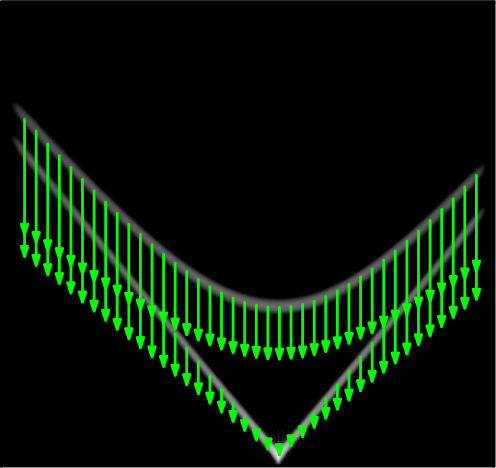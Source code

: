 <?xml version="1.0"?>
<!DOCTYPE ipe SYSTEM "ipe.dtd">
<ipe version="70107" creator="Ipe 7.1.10">
<info created="D:20170408214818" modified="D:20170408214818"/>
<bitmap id="1" width="247" height="233" length="57551" ColorSpace="DeviceGray" BitsPerComponent="8" encoding="base64">
AAAAAAAAAAAAAAAAAAAAAAAAAAAAAAAAAAAAAAAAAAAAAAAAAAAAAAAAAAAAAAAAAAAAAAAA
AAAAAAAAAAAAAAAAAAAAAAAAAAAAAAAAAAAAAAAAAAAAAAAAAAAAAAAAAAAAAAAAAAAAAAAA
AAAAAAAAAAAAAAAAAAAAAAAAAAAAAAAAAAAAAAAAAAAAAAAAAAAAAAAAAAAAAAAAAAAAAAAA
AAAAAAAAAAAAAAAAAAAAAAAAAAAAAAAAAAAAAAAAAAAAAAAAAAAAAAAAAAAAAAAAAAAAAAAA
AAAAAAAAAAAAAAAAAAAAAAAAAAAAAAAAAAAAAAAAAAAAAAAAAAAAAAAAAAAAAAAAAAAAAAAA
AAAAAAAAAAAAAAAAAAAAAAAAAAAAAAAAAAAAAAAAAAAAAAAAAAAAAAAAAAAAAAAAAAAAAAAA
AAAAAAAAAAAAAAAAAAAAAAAAAAAAAAAAAAAAAAAAAAAAAAAAAAAAAAAAAAAAAAAAAAAAAAAA
AAAAAAAAAAAAAAAAAAAAAAAAAAAAAAAAAAAAAAAAAAAAAAAAAAAAAAAAAAAAAAAAAAAAAAAA
AAAAAAAAAAAAAAAAAAAAAAAAAAAAAAAAAAAAAAAAAAAAAAAAAAAAAAAAAAAAAAAAAAAAAAAA
AAAAAAAAAAAAAAAAAAAAAAAAAAAAAAAAAAAAAAAAAAAAAAAAAAAAAAAAAAAAAAAAAAAAAAAA
AAAAAAAAAAAAAAAAAAAAAAAAAAAAAAAAAAAAAAAAAAAAAAAAAAAAAAAAAAAAAAAAAAAAAAAA
AAAAAAAAAAAAAAAAAAAAAAAAAAAAAAAAAAAAAAAAAAAAAAAAAAAAAAAAAAAAAAAAAAAAAAAA
AAAAAAAAAAAAAAAAAAAAAAAAAAAAAAAAAAAAAAAAAAAAAAAAAAAAAAAAAAAAAAAAAAAAAAAA
AAAAAAAAAAAAAAAAAAAAAAAAAAAAAAAAAAAAAAAAAAAAAAAAAAAAAAAAAAAAAAAAAAAAAAAA
AAAAAAAAAAAAAAAAAAAAAAAAAAAAAAAAAAAAAAAAAAAAAAAAAAAAAAAAAAAAAAAAAAAAAAAA
AAAAAAAAAAAAAAAAAAAAAAAAAAAAAAAAAAAAAAAAAAAAAAAAAAAAAAAAAAAAAAAAAAAAAAAA
AAAAAAAAAAAAAAAAAAAAAAAAAAAAAAAAAAAAAAAAAAAAAAAAAAAAAAAAAAAAAAAAAAAAAAAA
AAAAAAAAAAAAAAAAAAAAAAAAAAAAAAAAAAAAAAAAAAAAAAAAAAAAAAAAAAAAAAAAAAAAAAAA
AAAAAAAAAAAAAAAAAAAAAAAAAAAAAAAAAAAAAAAAAAAAAAAAAAAAAAAAAAAAAAAAAAAAAAAA
AAAAAAAAAAAAAAAAAAAAAAAAAAAAAAAAAAAAAAAAAAAAAAAAAAAAAAAAAAAAAAAAAAAAAAAA
AAAAAAAAAAAAAAAAAAAAAAAAAAAAAAAAAAAAAAAAAAAAAAAAAAAAAAAAAAAAAAAAAAAAAAAA
AAAAAAAAAAAAAAAAAAAAAAAAAAAAAAAAAAAAAAAAAAAAAAAAAAAAAAAAAAAAAAAAAAAAAAAA
AAAAAAAAAAAAAAAAAAAAAAAAAAAAAAAAAAAAAAAAAAAAAAAAAAAAAAAAAAAAAAAAAAAAAAAA
AAAAAAAAAAAAAAAAAAAAAAAAAAAAAAAAAAAAAAAAAAAAAAAAAAAAAAAAAAAAAAAAAAAAAAAA
AAAAAAAAAAAAAAAAAAAAAAAAAAAAAAAAAAAAAAAAAAAAAAAAAAAAAAAAAAAAAAAAAAAAAAAA
AAAAAAAAAAAAAAAAAAAAAAAAAAAAAAAAAAAAAAAAAAAAAAAAAAAAAAAAAAAAAAAAAAAAAAAA
AAAAAAAAAAAAAAAAAAAAAAAAAAAAAAAAAAAAAAAAAAAAAAAAAAAAAAAAAAAAAAAAAAAAAAAA
AAAAAAAAAAAAAAAAAAAAAAAAAAAAAAAAAAAAAAAAAAAAAAAAAAAAAAAAAAAAAAAAAAAAAAAA
AAAAAAAAAAAAAAAAAAAAAAAAAAAAAAAAAAAAAAAAAAAAAAAAAAAAAAAAAAAAAAAAAAAAAAAA
AAAAAAAAAAAAAAAAAAAAAAAAAAAAAAAAAAAAAAAAAAAAAAAAAAAAAAAAAAAAAAAAAAAAAAAA
AAAAAAAAAAAAAAAAAAAAAAAAAAAAAAAAAAAAAAAAAAAAAAAAAAAAAAAAAAAAAAAAAAAAAAAA
AAAAAAAAAAAAAAAAAAAAAAAAAAAAAAAAAAAAAAAAAAAAAAAAAAAAAAAAAAAAAAAAAAAAAAAA
AAAAAAAAAAAAAAAAAAAAAAAAAAAAAAAAAAAAAAAAAAAAAAAAAAAAAAAAAAAAAAAAAAAAAAAA
AAAAAAAAAAAAAAAAAAAAAAAAAAAAAAAAAAAAAAAAAAAAAAAAAAAAAAAAAAAAAAAAAAAAAAAA
AAAAAAAAAAAAAAAAAAAAAAAAAAAAAAAAAAAAAAAAAAAAAAAAAAAAAAAAAAAAAAAAAAAAAAAA
AAAAAAAAAAAAAAAAAAAAAAAAAAAAAAAAAAAAAAAAAAAAAAAAAAAAAAAAAAAAAAAAAAAAAAAA
AAAAAAAAAAAAAAAAAAAAAAAAAAAAAAAAAAAAAAAAAAAAAAAAAAAAAAAAAAAAAAAAAAAAAAAA
AAAAAAAAAAAAAAAAAAAAAAAAAAAAAAAAAAAAAAAAAAAAAAAAAAAAAAAAAAAAAAAAAAAAAAAA
AAAAAAAAAAAAAAAAAAAAAAAAAAAAAAAAAAAAAAAAAAAAAAAAAAAAAAAAAAAAAAAAAAAAAAAA
AAAAAAAAAAAAAAAAAAAAAAAAAAAAAAAAAAAAAAAAAAAAAAAAAAAAAAAAAAAAAAAAAAAAAAAA
AAAAAAAAAAAAAAAAAAAAAAAAAAAAAAAAAAAAAAAAAAAAAAAAAAAAAAAAAAAAAAAAAAAAAAAA
AAAAAAAAAAAAAAAAAAAAAAAAAAAAAAAAAAAAAAAAAAAAAAAAAAAAAAAAAAAAAAAAAAAAAAAA
AAAAAAAAAAAAAAAAAAAAAAAAAAAAAAAAAAAAAAAAAAAAAAAAAAAAAAAAAAAAAAAAAAAAAAAA
AAAAAAAAAAAAAAAAAAAAAAAAAAAAAAAAAAAAAAAAAAAAAAAAAAAAAAAAAAAAAAAAAAAAAAAA
AAAAAAAAAAAAAAAAAAAAAAAAAAAAAAAAAAAAAAAAAAAAAAAAAAAAAAAAAAAAAAAAAAAAAAAA
AAAAAAAAAAAAAAAAAAAAAAAAAAAAAAAAAAAAAAAAAAAAAAAAAAAAAAAAAAAAAAAAAAAAAAAA
AAAAAAAAAAAAAAAAAAAAAAAAAAAAAAAAAAAAAAAAAAAAAAAAAAAAAAAAAAAAAAAAAAAAAAAA
AAAAAAAAAAAAAAAAAAAAAAAAAAAAAAAAAAAAAAAAAAAAAAAAAAAAAAAAAAAAAAAAAAAAAAAA
AAAAAAAAAAAAAAAAAAAAAAAAAAAAAAAAAAAAAAAAAAAAAAAAAAAAAAAAAAAAAAAAAAAAAAAA
AAAAAAAAAAAAAAAAAAAAAAAAAAAAAAAAAAAAAAAAAAAAAAAAAAAAAAAAAAAAAAAAAAAAAAAA
AAAAAAAAAAAAAAAAAAAAAAAAAAAAAAAAAAAAAAAAAAAAAAAAAAAAAAAAAAAAAAAAAAAAAAAA
AAAAAAAAAAAAAAAAAAAAAAAAAAAAAAAAAAAAAAAAAAAAAAAAAAAAAAAAAAAAAAAAAAAAAAAA
AAAAAAAAAAAAAAAAAAAAAAAAAAAAAAAAAAAAAAAAAAAAAAAAAAAAAAAAAAAAAAAAAAAAAAAA
AAAAAAAAAAAAAAAAAAAAAAAAAAAAAAAAAAAAAAAAAAAAAAAAAAAAAAAAAAAAAAAAAAAAAAAA
AAAAAAAAAAAAAAAAAAAAAAAAAAAAAAAAAAAAAAAAAAAAAAAAAAAAAAAAAAAAAAAAAAAAAAAA
AAAAAAAAAAAAAAAAAAAAAAAAAAAAAAAAAAAAAAAAAAAAAAAAAAAAAAAAAAAAAAAAAAAAAAAA
AAAAAAAAAAAAAAAAAAAAAAAAAAAAAAAAAAAAAAAAAAAAAAAAAAAAAAAAAAAAAAAAAAAAAAAA
AAAAAAAAAAAAAAAAAAAAAAAAAAAAAAAAAAAAAAAAAAAAAAAAAAAAAAAAAAAAAAAAAAAAAAAA
AAAAAAAAAAAAAAAAAAAAAAAAAAAAAAAAAAAAAAAAAAAAAAAAAAAAAAAAAAAAAAAAAAAAAAAA
AAAAAAAAAAAAAAAAAAAAAAAAAAAAAAAAAAAAAAAAAAAAAAAAAAAAAAAAAAAAAAAAAAAAAAAA
AAAAAAAAAAAAAAAAAAAAAAAAAAAAAAAAAAAAAAAAAAAAAAAAAAAAAAAAAAAAAAAAAAAAAAAA
AAAAAAAAAAAAAAAAAAAAAAAAAAAAAAAAAAAAAAAAAAAAAAAAAAAAAAAAAAAAAAAAAAAAAAAA
AAAAAAAAAAAAAAAAAAAAAAAAAAAAAAAAAAAAAAAAAAAAAAAAAAAAAAAAAAAAAAAAAAAAAAAA
AAAAAAAAAAAAAAAAAAAAAAAAAAAAAAAAAAAAAAAAAAAAAAAAAAAAAAAAAAAAAAAAAAAAAAAA
AAAAAAAAAAAAAAAAAAAAAAAAAAAAAAAAAAAAAAAAAAAAAAAAAAAAAAAAAAAAAAAAAAAAAAAA
AAAAAAAAAAAAAAAAAAAAAAAAAAAAAAAAAAAAAAAAAAAAAAAAAAAAAAAAAAAAAAAAAAAAAAAA
AAAAAAAAAAAAAAAAAAAAAAAAAAAAAAAAAAAAAAAAAAAAAAAAAAAAAAAAAAAAAAAAAAAAAAAA
AAAAAAAAAAAAAAAAAAAAAAAAAAAAAAAAAAAAAAAAAAAAAAAAAAAAAAAAAAAAAAAAAAAAAAAA
AAAAAAAAAAAAAAAAAAAAAAAAAAAAAAAAAAAAAAAAAAAAAAAAAAAAAAAAAAAAAAAAAAAAAAAA
AAAAAAAAAAAAAAAAAAAAAAAAAAAAAAAAAAAAAAAAAAAAAAAAAAAAAAAAAAAAAAAAAAAAAAAA
AAAAAAAAAAAAAAAAAAAAAAAAAAAAAAAAAAAAAAAAAAAAAAAAAAAAAAAAAAAAAAAAAAAAAAAA
AAAAAAAAAAAAAAAAAAAAAAAAAAAAAAAAAAAAAAAAAAAAAAAAAAAAAAAAAAAAAAAAAAAAAAAA
AAAAAAAAAAAAAAAAAAAAAAAAAAAAAAAAAAAAAAAAAAAAAAAAAAAAAAAAAAAAAAAAAAAAAAAA
AAAAAAAAAAAAAAAAAAAAAAAAAAAAAAAAAAAAAAAAAAAAAAAAAAAAAAAAAAAAAAAAAAAAAAAA
AAAAAAAAAAAAAAAAAAAAAAAAAAAAAAAAAAAAAAAAAAAAAAAAAAAAAAAAAAAAAAAAAAAAAAAA
AAAAAAAAAAAAAAAAAAAAAAAAAAAAAAAAAAAAAAAAAAAAAAAAAAAAAAAAAAAAAAAAAAAAAAAA
AAAAAAAAAAAAAAAAAAAAAAAAAAAAAAAAAAAAAAAAAAAAAAAAAAAAAAAAAAAAAAAAAAAAAAAA
AAAAAAAAAAAAAAAAAAAAAAAAAAAAAAAAAAAAAAAAAAAAAAAAAAAAAAAAAAAAAAAAAAAAAAAA
AAAAAAAAAAAAAAAAAAAAAAAAAAAAAAAAAAAAAAAAAAAAAAAAAAAAAAAAAAAAAAAAAAAAAAAA
AAAAAAAAAAAAAAAAAAAAAAAAAAAAAAAAAAAAAAAAAAAAAAAAAAAAAAAAAAAAAAAAAAAAAAAA
AAAAAAAAAAAAAAAAAAAAAAAAAAAAAAAAAAAAAAAAAAAAAAAAAAAAAAAAAAAAAAAAAAAAAAAA
AAAAAAAAAAAAAAAAAAAAAAAAAAAAAAAAAAAAAAAAAAAAAAAAAAAAAAAAAAAAAAAAAAAAAAAA
AAAAAAAAAAAAAAAAAAAAAAAAAAAAAAAAAAAAAAAAAAAAAAAAAAAAAAAAAAAAAAAAAAAAAAAA
AAAAAAAAAAAAAAAAAAAAAAAAAAAAAAAAAAAAAAAAAAAAAAAAAAAAAAAAAAAAAAAAAAAAAAAA
AAAAAAAAAAAAAAAAAAAAAAAAAAAAAAAAAAAAAAAAAAAAAAAAAAAAAAAAAAAAAAAAAAAAAAAA
AAAAAAAAAAAAAAAAAAAAAAAAAAAAAAAAAAAAAAAAAAAAAAAAAAAAAAAAAAAAAAAAAAAAAAAA
AAAAAAAAAAAAAAAAAAAAAAAAAAAAAAAAAAAAAAAAAAAAAAAAAAAAAAAAAAAAAAAAAAAAAAAA
AAAAAAAAAAAAAAAAAAAAAAAAAAAAAAAAAAAAAAAAAAAAAAAAAAAAAAAAAAAAAAAAAAAAAAAA
AAAAAAAAAAAAAAAAAAAAAAAAAAAAAAAAAAAAAAAAAAAAAAAAAAAAAAAAAAAAAAAAAAAAAAAA
AAAAAAAAAAAAAAAAAAAAAAAAAAAAAAAAAAAAAAAAAAAAAAAAAAAAAAAAAAAAAAAAAAAAAAAA
AAAAAAAAAAAAAAAAAAAAAAAAAAAAAAAAAAAAAAAAAAAAAAAAAAAAAAAAAAAAAAAAAAAAAAAA
AAAAAAAAAAAAAAAAAAAAAAAAAAAAAAAAAAAAAAAAAAAAAAAAAAAAAAAAAAAAAAAAAAAAAAAA
AAAAAAAAAAAAAAAAAAAAAAAAAAAAAAAAAAAAAAAAAAAAAAAAAAAAAAAAAAAAAAAAAAAAAAAA
AAAAAAAAAAAAAAAAAAAAAAAAAAAAAAAAAAAAAAAAAAAAAAAAAAAAAAAAAAAAAAAAAAAAAAAA
AAAAAAAAAAAAAAAAAAAAAAAAAAAAAAAAAAAAAAAAAAAAAAAAAAAAAAAAAAAAAAAAAAAAAAAA
AAAAAAAAAAAAAAAAAAAAAAAAAAAAAAAAAAAAAAAAAAAAAAAAAAAAAAAAAAAAAAAAAAAAAAAA
AAAAAAAAAAAAAAAAAAAAAAAAAAAAAAAAAAAAAAAAAAAAAAAAAAAAAAAAAAAAAAAAAAAAAAAA
AAAAAAAAAAAAAAAAAAAAAAAAAAAAAAAAAAAAAAAAAAAAAAAAAAAAAAAAAAAAAAAAAAAAAAAA
AAAAAAAAAAAAAAAAAAAAAAAAAAAAAAAAAAAAAAAAAAAAAAAAAAAAAAAAAAAAAAAAAAAAAAAA
AAAAAAAAAAAAAAAAAAAAAAAAAAAAAAAAAAAAAAAAAAAAAAAAAAAAAAAAAAAAAAAAAAAAAAAA
AAAAAAAAAAAAAAAAAAAAAAAAAAAAAAAAAAAAAAAAAAAAAAAAAAAAAAAAAAAAAAAAAAAAAAAA
AAAAAAAAAAAAAAAAAAAAAAAAAAAAAAAAAAAAAAAAAAAAAAAAAAAAAAAAAAAAAAAAAAAAAAAA
AAAAAAAAAAAAAAAAAAAAAAAAAAAAAAAAAAAAAAAAAAAAAAAAAAAAAAAAAAAAAAAAAAAAAAAA
AAAAAAAAAAAAAAAAAAAAAAAAAAAAAAAAAAAAAAAAAAAAAAAAAAAAAAAAAAAAAAAAAAAAAAAA
AAAAAAAAAAAAAAAAAAAAAAAAAAAAAAAAAAAAAAAAAAAAAAAAAAAAAAAAAAAAAAAAAAAAAAAA
AAAAAAAAAAAAAAAAAAAAAAAAAAAAAAAAAAAAAAAAAAAAAAAAAAAAAAAAAAAAAAAAAAAAAAAA
AAAAAAAAAAAAAAAAAAAAAAAAAAAAAAAAAAAAAAAAAAAAAAAAAAAAAAAAAAAAAAAAAAAAAAAA
AAAAAAAAAAAAAAAAAAAAAAAAAAAAAAAAAAAAAAAAAAAAAAAAAAAAAAAAAAAAAAAAAAAAAAAA
AAAAAAAAAAAAAAAAAAAAAAAAAAAAAAAAAAAAAAAAAAAAAAAAAAAAAAAAAAAAAAAAAAAAAAAA
AAAAAAAAAAAAAAAAAAAAAAAAAAAAAAAAAAAAAAAAAAAAAAAAAAAAAAAAAAAAAAAAAAAAAAAA
AAAAAAAAAAAAAAAAAAAAAAAAAAAAAAAAAAAAAAAAAAAAAAAAAAAAAAAAAAAAAAAAAAAAAAAA
AAAAAAAAAAAAAAAAAAAAAAAAAAAAAAAAAAAAAAAAAAAAAAAAAAAAAAAAAAAAAAAAAAAAAAAA
AAAAAAAAAAAAAAAAAAAAAAAAAAAAAAAAAAAAAAAAAAAAAAAAAAAAAAAAAAAAAAAAAAAAAAAA
AAAAAAAAAAAAAAAAAAAAAAAAAAAAAAAAAAAAAAAAAAAAAAAAAAAAAAAAAAAAAAAAAAAAAAAA
AAAAAAAAAAAAAAAAAAAAAAAAAAAAAAAAAAAAAAAAAAAAAAAAAAAAAAAAAAAAAAAAAAAAAAAA
AAAAAAAAAAAAAAAAAAAAAAAAAAAAAAAAAAAAAAAAAAAAAAAAAAAAAAAAAAAAAAAAAAAAAAAA
AAAAAAAAAAAAAAAAAAAAAAAAAAAAAAAAAAAAAAAAAAAAAAAAAAAAAAAAAAAAAAAAAAAAAAAA
AAAAAAAAAAAAAAAAAAAAAAAAAAAAAAAAAAAAAAAAAAAAAAAAAAAAAAAAAAAAAAAAAAAAAAAA
AAAAAAAAAAAAAAAAAAAAAAAAAAAAAAAAAAAAAAAAAAAAAAAAAAAAAAAAAAAAAAAAAAAAAAAA
AAAAAAAAAAAAAAAAAAAAAAAAAAAAAAAAAAAAAAAAAAAAAAAAAAAAAAAAAAAAAAAAAAAAAAAA
AAAAAAAAAAAAAAAAAAAAAAAAAAAAAAAAAAAAAAAAAAAAAAAAAAAAAAAAAAAAAAAAAAAAAAAA
AAAAAAAAAAAAAAAAAAAAAAAAAAAAAAAAAAAAAAAAAAAAAAAAAAAAAAAAAAAAAAAAAAAAAAAA
AAAAAAAAAAAAAAAAAAAAAAAAAAAAAAAAAAAAAAAAAAAAAAAAAAAAAAAAAAAAAAAAAAAAAAAA
AAAAAAAAAAAAAAAAAAAAAAAAAAAAAAAAAAAAAAAAAAAAAAAAAAAAAAAAAAAAAAAAAAAAAAAA
AAAAAAAAAAAAAAAAAAAAAAAAAAAAAAAAAAAAAAAAAAAAAAAAAAAAAAAAAAAAAAAAAAAAAAAA
AAAAAAAAAAAAAAAAAAAAAAAAAAAAAAAAAAAAAAAAAAAAAAAAAAAAAAAAAAAAAAAAAAAAAAAA
AAAAAAAAAAAAAAAAAAAAAAAAAAAAAAAAAAAAAAAAAAAAAAAAAAAAAAAAAAAAAAAAAAAAAAAA
AAAAAAAAAAAAAAAAAAAAAAAAAAAAAAAAAAAAAAAAAAAAAAAAAAAAAAAAAAAAAAAAAAAAAAAA
AAAAAAAAAAAAAAAAAAAAAAAAAAAAAAAAAAAAAAAAAAAAAAAAAAAAAAAAAAAAAAAAAAAAAAAA
AAAAAAAAAAAAAAAAAAAAAAAAAAAAAAAAAAAAAAAAAAAAAAAAAAAAAAAAAAAAAAAAAAAAAAAA
AAAAAAAAAAAAAAAAAAAAAAAAAAAAAAAAAAAAAAAAAAAAAAAAAAAAAAAAAAAAAAAAAAAAAAAA
AAAAAAAAAAAAAAAAAAAAAAAAAAAAAAAAAAAAAAAAAAAAAAAAAAAAAAAAAAAAAAAAAAAAAAAA
AAAAAAAAAAAAAAAAAAAAAAAAAAAAAAAAAAAAAAAAAAAAAAAAAAAAAAAAAAAAAAAAAAAAAAAA
AAAAAAAAAAAAAAAAAAAAAAAAAAAAAAAAAAAAAAAAAAAAAAAAAAAAAAAAAAAAAAAAAAAAAAAA
AAAAAAAAAAAAAAAAAAAAAAAAAAAAAAAAAAAAAAAAAAAAAAAAAAAAAAAAAAAAAAAAAAAAAAAA
AAAAAAAAAAAAAAAAAAAAAAAAAAAAAAAAAAAAAAAAAAAAAAAAAAAAAAAAAAAAAAAAAAAAAAAA
AAAAAAAAAAAAAAAAAAAAAAAAAAAAAAAAAAAAAAAAAAAAAAAAAAAAAAAAAAAAAAAAAAAAAAAA
AAAAAAAAAAAAAAAAAAAAAAAAAAAAAAAAAAAAAAAAAAAAAAAAAAAAAAAAAAAAAAAAAAAAAAAA
AAAAAAAAAAAAAAAAAAAAAAAAAAAAAAAAAAAAAAAAAAAAAAAAAAAAAAAAAAAAAAAAAAAAAAAA
AAAAAAAAAAAAAAAAAAAAAAAAAAAAAAAAAAAAAAAAAAAAAAAAAAAAAAAAAAAAAAAAAAAAAAAA
AAAAAAAAAAAAAAAAAAAAAAAAAAAAAAAAAAAAAAAAAAAAAAAAAAAAAAAAAAAAAAAAAAAAAAAA
AAAAAAAAAAAAAAAAAAAAAAAAAAAAAAAAAAAAAAAAAAAAAAAAAAAAAAAAAAAAAAAAAAAAAAAA
AAAAAAAAAAAAAAAAAAAAAAAAAAAAAAAAAAAAAAAAAAAAAAAAAAAAAAAAAAAAAAAAAAAAAAAA
AAAAAAAAAAAAAAAAAAAAAAAAAAAAAAAAAAAAAAAAAAAAAAAAAAAAAAAAAAAAAAAAAAAAAAAA
AAAAAAAAAAAAAAAAAAAAAAAAAAAAAAAAAAAAAAAAAAAAAAAAAAAAAAAAAAAAAAAAAAAAAAAA
AAAAAAAAAAAAAAAAAAAAAAAAAAAAAAAAAAAAAAAAAAAAAAAAAAAAAAAAAAAAAAAAAAAAAAAA
AAAAAAAAAAAAAAAAAAAAAAAAAAAAAAAAAAAAAAAAAAAAAAAAAAAAAAAAAAAAAAAAAAAAAAAA
AAAAAAAAAAAAAAAAAAAAAAAAAAAAAAAAAAAAAAAAAAAAAAAAAAAAAAAAAAAAAAAAAAAAAAAA
AAAAAAAAAAAAAAAAAAAAAAAAAAAAAAAAAAAAAAAAAAAAAAAAAAAAAAAAAAAAAAAAAAAAAAAA
AAAAAAAAAAAAAAAAAAAAAAAAAAAAAAAAAAAAAAAAAAAAAAAAAAAAAAAAAAAAAAAAAAAAAAAA
AAAAAAAAAAAAAAAAAAAAAAAAAAAAAAAAAAAAAAAAAAAAAAAAAAAAAAAAAAAAAAAAAAAAAAAA
AAAAAAAAAAAAAAAAAAAAAAAAAAAAAAAAAAAAAAAAAAAAAAAAAAAAAAAAAAAAAAAAAAAAAAAA
AAAAAAAAAAAAAAAAAAAAAAAAAAAAAAAAAAAAAAAAAAAAAAAAAAAAAAAAAAAAAAAAAAAAAAAA
AAAAAAAAAAAAAAAAAAAAAAAAAAAAAAAAAAAAAAAAAAAAAAAAAAAAAAAAAAAAAAAAAAAAAAAA
AAAAAAAAAAAAAAAAAAAAAAAAAAAAAAAAAAAAAAAAAAAAAAAAAAAAAAAAAAAAAAAAAAAAAAAA
AAAAAAAAAAAAAAAAAAAAAAAAAAAAAAAAAAAAAAAAAAAAAAAAAAAAAAAAAAAAAAAAAAAAAAAA
AAAAAAAAAAAAAAAAAAAAAAAAAAAAAAAAAAAAAAAAAAAAAAAAAAAAAAAAAAAAAAAAAAAAAAAA
AAAAAAAAAAAAAAAAAAAAAAAAAAAAAAAAAAAAAAAAAAAAAAAAAAAAAAAAAAAAAAAAAAAAAAAA
AAAAAAAAAAAAAAAAAAAAAAAAAAAAAAAAAAAAAAAAAAAAAAAAAAAAAAAAAAAAAAAAAAAAAAAA
AAAAAAAAAAAAAAAAAAAAAAAAAAAAAAAAAAAAAAAAAAAAAAAAAAAAAAAAAAAAAAAAAAAAAAAA
AAAAAAAAAAAAAAAAAAAAAAAAAAAAAAAAAAAAAAAAAAAAAAAAAAAAAAAAAAAAAAAAAAAAAAAA
AAAAAAAAAAAAAAAAAAAAAAAAAAAAAAAAAAAAAAAAAAAAAAAAAAAAAAAAAAAAAAAAAAAAAAAA
AAAAAAAAAAAAAAAAAAAAAAAAAAAAAAAAAAAAAAAAAAAAAAAAAAAAAAAAAAAAAAAAAAAAAAAA
AAAAAAAAAAAAAAAAAAAAAAAAAAAAAAAAAAAAAAAAAAAAAAAAAAAAAAAAAAAAAAAAAAAAAAAA
AAAAAAAAAAAAAAAAAAAAAAAAAAAAAAAAAAAAAAAAAAAAAAAAAAAAAAAAAAAAAAAAAAAAAAAA
AAAAAAAAAAAAAAAAAAAAAAAAAAAAAAAAAAAAAAAAAAAAAAAAAAAAAAAAAAAAAAAAAAAAAAAA
AAAAAAAAAAAAAAAAAAAAAAAAAAAAAAAAAAAAAAAAAAAAAAAAAAAAAAAAAAAAAAAAAAAAAAAA
AAAAAAAAAAAAAAAAAAAAAAAAAAAAAAAAAAAAAAAAAAAAAAAAAAAAAAAAAAAAAAAAAAAAAAAA
AAAAAAAAAAAAAAAAAAAAAAAAAAAAAAAAAAAAAAAAAAAAAAAAAAAAAAAAAAAAAAAAAAAAAAAA
AAAAAAAAAAAAAAAAAAAAAAAAAAAAAAAAAAAAAAAAAAAAAAAAAAAAAAAAAAAAAAAAAAAAAAAA
AAAAAAAAAAAAAAAAAAAAAAAAAAAAAAAAAAAAAAAAAAAAAAAAAAAAAAAAAAAAAAAAAAAAAAAA
AAAAAAAAAAAAAAAAAAAAAAAAAAAAAAAAAAAAAAAAAAAAAAAAAAAAAAAAAAAAAAAAAAAAAAAA
AAAAAAAAAAAAAAAAAAAAAAAAAAAAAAAAAAAAAAAAAAAAAAAAAAAAAAAAAAAAAAAAAAAAAAAA
AAAAAAAAAAAAAAAAAAAAAAAAAAAAAAAAAAAAAAAAAAAAAAAAAAAAAAAAAAAAAAAAAAAAAAAA
AAAAAAAAAAAAAAAAAAAAAAAAAAAAAAAAAAAAAAAAAAAAAAAAAAAAAAAAAAAAAAAAAAAAAAAA
AAAAAAAAAAAAAAAAAAAAAAAAAAAAAAAAAAAAAAAAAAAAAAAAAAAAAAAAAAAAAAAAAAAAAAAA
AAAAAAAAAAAAAAAAAAAAAAAAAAAAAAAAAAAAAAAAAAAAAAAAAAAAAAAAAAAAAAAAAAAAAAAA
AAAAAAAAAAAAAAAAAAAAAAAAAAAAAAAAAAAAAAAAAAAAAAAAAAAAAAAAAAAAAAAAAAAAAAAA
AAAAAAAAAAAAAAAAAAAAAAAAAAAAAAAAAAAAAAAAAAAAAAAAAAAAAAAAAAAAAAAAAAAAAAAA
AAAAAAAAAAAAAAAAAAAAAAAAAAAAAAAAAAAAAAAAAAAAAAAAAAAAAAAAAAAAAAAAAAAAAAAA
AAAAAAAAAAAAAAAAAAAAAAAAAAAAAAAAAAAAAAAAAAAAAAAAAAAAAAAAAAAAAAAAAAAAAAAA
AAAAAAAAAAAAAAAAAAAAAAAAAAAAAAAAAAAAAAAAAAAAAAAAAAAAAAAAAAAAAAAAAAAAAAAA
AAAAAAAAAAAAAAAAAAAAAAAAAAAAAAAAAAAAAAAAAAAAAAAAAAAAAAAAAAAAAAAAAAAAAAAA
AAAAAAAAAAAAAAAAAAAAAAAAAAAAAAAAAAAAAAAAAAAAAAAAAAAAAAAAAAAAAAAAAAAAAAAA
AAAAAAAAAAAAAAAAAAAAAAAAAAAAAAAAAAAAAAAAAAAAAAAAAAAAAAAAAAAAAAAAAAAAAAAA
AAAAAAAAAAAAAAAAAAAAAAAAAAAAAAAAAAAAAAAAAAAAAAAAAAAAAAAAAAAAAAAAAAAAAAAA
AAAAAAAAAAAAAAAAAAAAAAAAAAAAAAAAAAAAAAAAAAAAAAAAAAAAAAAAAAAAAAAAAAAAAAAA
AAAAAAAAAAAAAAAAAAAAAAAAAAAAAAAAAAAAAAAAAAAAAAAAAAAAAAAAAAAAAAAAAAAAAAAA
AAAAAAAAAAAAAAAAAAAAAAAAAAAAAAAAAAAAAAAAAAAAAAAAAAAAAAAAAAAAAAAAAAAAAAAA
AAAAAAAAAAAAAAAAAAAAAAAAAAAAAAAAAAAAAAAAAAAAAAAAAAAAAAAAAAAAAAAAAAAAAAAA
AAAAAAAAAAAAAAAAAAAAAAAAAAAAAAAAAAAAAAAAAAAAAAAAAAAAAAAAAAAAAAAAAAAAAAAA
AAAAAAAAAAAAAAAAAAAAAAAAAAAAAAAAAAAAAAAAAAAAAAAAAAAAAAAAAAAAAAAAAAAAAAAA
AAAAAAAAAAAAAAAAAAAAAAAAAAAAAAAAAAAAAAAAAAAAAAAAAAAAAAAAAAAAAAAAAAAAAAAA
AAAAAAAAAAAAAAAAAAAAAAAAAAAAAAAAAAAAAAAAAAAAAAAAAAAAAAAAAAAAAAAAAAAAAAAA
AAAAAAAAAAAAAAAAAAAAAAAAAAAAAAAAAAAAAAAAAAAAAAAAAAAAAAAAAAAAAAAAAAAAAAAA
AAAAAAAAAAAAAAAAAAAAAAAAAAAAAAAAAAAAAAAAAAAAAAAAAAAAAAAAAAAAAAAAAAAAAAAA
AAAAAAAAAAAAAAAAAAAAAAAAAAAAAAAAAAAAAAAAAAAAAAAAAAAAAAAAAAAAAAAAAAAAAAAA
AAAAAAAAAAAAAAAAAAAAAAAAAAAAAAAAAAAAAAAAAAAAAAAAAAAAAAAAAAAAAAAAAAAAAAAA
AAAAAAAAAAAAAAAAAAAAAAAAAAAAAAAAAAAAAAAAAAAAAAAAAAAAAAAAAAAAAAAAAAAAAAAA
AAAAAAAAAAAAAAAAAAAAAAAAAAAAAAAAAAAAAAAAAAAAAAAAAAAAAAAAAAAAAAAAAAAAAAAA
AAAAAAAAAAAAAAAAAAAAAAAAAAAAAAAAAAAAAAAAAAAAAAAAAAAAAAAAAAAAAAAAAAAAAAAA
AAAAAAAAAAAAAAAAAAAAAAAAAAAAAAAAAAAAAAAAAAAAAAAAAAAAAAAAAAAAAAAAAAAAAAAA
AAAAAAAAAAAAAAAAAAAAAAAAAAAAAAAAAAAAAAAAAAAAAAAAAAAAAAAAAAAAAAAAAAAAAAAA
AAAAAAAAAAAAAAAAAAAAAAAAAAAAAAAAAAAAAAAAAAAAAAAAAAAAAAAAAAAAAAAAAAAAAAAA
AAAAAAAAAAAAAAAAAAAAAAAAAAAAAAAAAAAAAAAAAAAAAAAAAAAAAAAAAAAAAAAAAAAAAAAA
AAAAAAAAAAAAAAAAAAAAAAAAAAAAAAAAAAAAAAAAAAAAAAAAAAAAAAAAAAAAAAAAAAAAAAAA
AAAAAAAAAAAAAAAAAAAAAAAAAAAAAAAAAAAAAAAAAAAAAAAAAAAAAAAAAAAAAAAAAAAAAAAA
AAAAAAAAAAAAAAAAAAAAAAAAAAAAAAAAAAAAAAAAAAAAAAAAAAAAAAAAAAAAAAAAAAAAAAAA
AAAAAAAAAAAAAAAAAAAAAAAAAAAAAAAAAAAAAAAAAAAAAAAAAAAAAAAAAAAAAAAAAAAAAAAA
AAAAAAAAAAAAAAAAAAAAAAAAAAAAAAAAAAAAAAAAAAAAAAAAAAAAAAAAAAAAAAAAAAAAAAAA
AAAAAAAAAAAAAAAAAAAAAAAAAAAAAAAAAAAAAAAAAAAAAAAAAAAAAAAAAAAAAAAAAAAAAAAA
AAAAAAAAAAAAAAAAAAAAAAAAAAAAAAAAAAAAAAAAAAAAAAAAAAAAAAAAAAAAAAAAAAAAAAAA
AAAAAAAAAAAAAAAAAAAAAAAAAAAAAAAAAAAAAAAAAAAAAAAAAAAAAAAAAAAAAAAAAAAAAAAA
AAAAAAAAAAAAAAAAAAAAAAAAAAAAAAAAAAAAAAAAAAAAAAAAAAAAAAAAAAAAAAAAAAAAAAAA
AAAAAAAAAAAAAAAAAAAAAAAAAAAAAAAAAAAAAAAAAAAAAAAAAAAAAAAAAAAAAAAAAAAAAAAA
AAAAAAAAAAAAAAAAAAAAAAAAAAAAAAAAAAAAAAAAAAAAAAAAAAAAAAAAAAAAAAAAAAAAAAAA
AAAAAAAAAAAAAAAAAAAAAAAAAAAAAAAAAAAAAAAAAAAAAAAAAAAAAAAAAAAAAAAAAAAAAAAA
AAAAAAAAAAAAAAAAAAAAAAAAAAAAAAAAAAAAAAAAAAAAAAAAAAAAAAAAAAAAAAAAAAAAAAAA
AAAAAAAAAAAAAAAAAAAAAAAAAAAAAAAAAAAAAAAAAAAAAAAAAAAAAAAAAAAAAAAAAAAAAAAA
AAAAAAAAAAAAAAAAAAAAAAAAAAAAAAAAAAAAAAAAAAAAAAAAAAAAAAAAAAAAAAAAAAAAAAAA
AAAAAAAAAAAAAAAAAAAAAAAAAAAAAAAAAAAAAAAAAAAAAAAAAAAAAAAAAAAAAAAAAAAAAAAA
AAAAAAAAAAAAAAAAAAAAAAAAAAAAAAAAAAAAAAAAAAAAAAAAAAAAAAAAAAAAAAAAAAAAAAAA
AAAAAAAAAAAAAAAAAAAAAAAAAAAAAAAAAAAAAAAAAAAAAAAAAAAAAAAAAAAAAAAAAAAAAAAA
AAAAAAAAAAAAAAAAAAAAAAAAAAAAAAAAAAAAAAAAAAAAAAAAAAAAAAAAAAAAAAAAAAAAAAAA
AAAAAAAAAAAAAAAAAAAAAAAAAAAAAAAAAAAAAAAAAAAAAAAAAAAAAAAAAAAAAAAAAAAAAAAA
AAAAAAAAAAAAAAAAAAAAAAAAAAAAAAAAAAAAAAAAAAAAAAAAAAAAAAAAAAAAAAAAAAAAAAAA
AAAAAAAAAAAAAAAAAAAAAAAAAAAAAAAAAAAAAAAAAAAAAAAAAAAAAAAAAAAAAAAAAAAAAAAA
AAAAAAAAAAAAAAAAAAAAAAAAAAAAAAAAAAAAAAAAAAAAAAAAAAAAAAAAAAAAAAAAAAAAAAAA
AAAAAAAAAAAAAAAAAAAAAAAAAAAAAAAAAAAAAAAAAAAAAAAAAAAAAAAAAAAAAAAAAAAAAAAA
AAAAAAAAAAAAAAAAAAAAAAAAAAAAAAAAAAAAAAAAAAAAAAAAAAAAAAAAAAAAAAAAAAAAAAAA
AAAAAAAAAAAAAAAAAAAAAAAAAAAAAAAAAAAAAAAAAAAAAAAAAAAAAAAAAAAAAAAAAAAAAAAA
AAAAAAAAAAAAAAAAAAAAAAAAAAAAAAAAAAAAAAAAAAAAAAAAAAAAAAAAAAAAAAAAAAAAAAAA
AAAAAAAAAAAAAAAAAAAAAAAAAAAAAAAAAAAAAAAAAAAAAAAAAAAAAAAAAAAAAAAAAAAAAAAA
AAAAAAAAAAAAAAAAAAAAAAAAAAAIEA4EAAAAAAAAAAAAAAAAAAAAAAAAAAAAAAAAAAAAAAAA
AAAAAAAAAAAAAAAAAAAAAAAAAAAAAAAAAAAAAAAAAAAAAAAAAAAAAAAAAAAAAAAAAAAAAAAA
AAAAAAAAAAAAAAAAAAAAAAAAAAAAAAAAAAAAAAAAAAAAAAAAAAAAAAAAAAAAAAAAAAAAAAAA
AAAAAAAAAAAAAAAAAAAAAAAAAAAAAAAAAAAAAAAAAAAAAAAAAAAAAAAAAAAAAAAAAAAAAAAA
AAAAAAAAAAAAAAAAAAAAAAAAAAAAAAAAAAAAAAAAAAAAAAAAAAAAAAAAAAAAAAAAAAAACxoh
GgkAAAAAAAAAAAAAAAAAAAAAAAAAAAAAAAAAAAAAAAAAAAAAAAAAAAAAAAAAAAAAAAAAAAAA
AAAAAAAAAAAAAAAAAAAAAAAAAAAAAAAAAAAAAAAAAAAAAAAAAAAAAAAAAAAAAAAAAAAAAAAA
AAAAAAAAAAAAAAAAAAAAAAAAAAAAAAAAAAAAAAAAAAAAAAAAAAAAAAAAAAAAAAAAAAAAAAAA
AAAAAAAAAAAAAAAAAAAAAAAAAAAAAAAAAAAAAAAAAAAAAAAAAAAAAAAAAAAAAAAAAAAAAAAA
AAAAAAAAAAAAAAAAAAAAAAAAAAAAAAAAAAAAAAgdKyshDAEAAAAAAAAAAAAAAAAAAAAAAAAA
AAAAAAAAAAAAAAAAAAAAAAAAAAAAAAAAAAAAAAAAAAAAAAAAAAAAAAAAAAAAAAAAAAAAAAAA
AAAAAAAAAAAAAAAAAAAAAAAAAAAAAAAAAAAAAAAAAAAAAAAAAAAAAAAAAAAAAAAAAAAAAAAA
AAAAAAAAAAAAAAAAAAAAAAAAAAAAAAAAAAAAAAAAAAAAAAAAAAAAAAAAAAAAAAAAAAAAAAAA
AAAAAAAAAAAAAAAAAAAAAAAAAAAAAAAAAAAAAAAAAAAAAAAAAAAAAAAAAAAAAAAAAAAAAAAA
AAAAAAABGS41MyUNAQAAAAAAAAAAAAAAAAAAAAAAAAAAAAAAAAAAAAAAAAAAAAAAAAAAAAAA
AAAAAAAAAAAAAAAAAAAAAAAAAAAAAAAAAAAAAAAAAAAAAAAAAAAAAAAAAAAAAAAAAAAAAAAA
AAAAAAAAAAAAAAAAAAAAAAAAAAAAAAAAAAAAAAAAAAAAAAAAAAAAAAAAAAAAAAAAAAAAAAAA
AAAAAAAAAAAAAAAAAAAAAAAAAAAAAAAAAAAAAAAAAAAAAAAAAAAAAAAAAAAAAAAAAAAAAAAA
AAAAAAAAAAAAAAAAAAAAAAAAAAAAAAAAAAAAAAAAAAAAAAAAABAoOj41Jw0AAAAAAAAAAAAA
AAAAAAAAAAAAAAAAAAAAAAAAAAAAAAAAAAAAAAAAAAAAAAAAAAAAAAAAAAAAAAAAAAAAAAAA
AAAAAAAAAAAAAAAAAAAAAAAAAAAAAAAAAAAAAAAAAAAAAAAAAAAAAAAAAAAAAAAAAAAAAAAA
AAAAAAAAAAAAAAAAAAAAAAAAAAAAAAAAAAAAAAAAAAAAAAAAAAAAAAAAAAAAAAAAAAAAAAAA
AAAAAAAAAAAAAAAAAAAAAAAAAAAAAAAAAAAAAAAAAAAAAAAAAAAAAAAAAAAAAAAAAAAAAAAA
AAAAAAAAAAAAAAAAAAAEHTVDQzcnDQAAAAAAAAAAAAAAAAAAAAAAAAAAAAAAAAAAAAAAAAAA
AAAAAAAAAAAAAAAAAAAAAAAAAAAAAAAAAAAAAAAAAAAAAAAAAAAAAAAAAAAAAAAAAAAAAAAA
AAAAAAAAAAAAAAAAAAAAAAAAAAAAAAAAAAAAAAAAAAAAAAAAAAAAAAAAAAAAAAAAAAAAAAAA
AAAAAAAAAAAAAAAAAAAAAAAAAAAAAAAAAAAAAAAAAAAAAAAAAAAAAAAAAAAAAAAAAAAAAAAA
AAAAAAAAAAAAAAAAAAAAAAAAAAAAAAAAAAAAAAAAAAAAAAAAAAAAAAAAAAAAABApP0hGOigN
AAAAAAAAAAAAAAAAAAAAAAAAAAAAAAAAAAAAAAAAAAAAAAAAAAAAAAAAAAAAAAAAAAAAAAAA
AAAAAAAAAAAAAAAAAAAAAAAAAAAAAAAAAAAAAAAAAAAAAAAAAAAAAAAAAAAAAAAAAAAAAAAA
AAAAAAAAAAAAAAAAAAAAAAAAAAAAAAAAAAAAAAAAAAAAAAAAAAAAAAAAAAAAAAAAAAAAAAAA
AAAAAAAAAAAAAAAAAAAAAAAAAAAAAAAAAAAAAAAAAAAAAAAAAAAAAAAAAAAAAAAAAAAAAAAA
AAAAAAAAAAAAAAAAAAAAAAAAAAAAAAAAGDRGTEc6KA4AAAAAAAAAAAAAAAAAAAAAAAAAAAAA
AAAAAAAAAAAAAAAAAAAAAAAAAAAAAAAAAAAAAAAAAAAAAAAAAAAAAAAAAAAAAAAAAAAAAAAA
AAAAAAAAAAAAAAAAAAAAAAAAAAAAAAAAAAAAAAAAAAAAAAAAAAAAAAAAAAAAAAAAAAAAAAAA
AAAAAAAAAAAAAAAAAAAAAAAAAAAAAAAAAAAAAAAAAAAAAAAAAAAAAAAAAAAAAAAAAAAAAAAA
AAAAAAAAAAAAAAAAAAAAAAAAAAAAAAAAAAAAAAAAAAAAAAAAAAAAAAAAAAAAAAAAAAAAAAAA
AAghOkpOSDooDQAAAAAAAAAAAAAAAAAAAAAAAAAAAAAAAAAAAAAAAAAAAAAAAAAAAAAAAAAA
AAAAAAAAAAAAAAAAAAAAAAAAAAAAAAAAAAAAAAAAAAAAAAAAAAAAAAAAAAAAAAAAAAAAAAAA
AAAAAAAAAAAAAAAAAAAAAAAAAAAAAAAAAAAAAAAAAAAAAAAAAAAAAAAAAAAAAAAAAAAAAAAA
AAAAAAAAAAAAAAAAAAAAAAAAAAAAAAAAAAAAAAAAAAAAAAAAAAAAAAAAAAAAAAAAAAAAAAAA
AAAAAAAAAAAAAAAAAAAAAAAAAAAAAAAAAAAAAAAAAAAADihBTU5IOygLAAAAAAAAAAAAAAAA
AAAAAAAAAAAAAAAAAAAAAAAAAAAAAAAAAAAAAAAAAAAAAAAAAAAAAAAAAAAAAAAAAAAAAAAA
AAAAAAAAAAAAAAAAAAAAAAAAAAAAAAAAAAAAAAAAAAAAAAAAAAAAAAAAAAAAAAAAAAAAAAAA
AAAAAAAAAAAAAAAAAAAAAAAAAAAAAAAAAAAAAAAAAAAAAAAAAAAAAAAAAAAAAAAAAAAAAAAA
AAAAAAAAAAAAAAAAAAAAAAAAAAAAAAAAAAAAAAAAAAAAAAAAAAAAAAAAAAAAAAAAAAAAAAAA
AAAAAAAAAAAAAAATLUVOTkg7JgYAAAAAAAAAAAAAAAAAAAAAAAAAAAAAAAAAAAAAAAAAAAAA
AAAAAAAAAAAAAAAAAAAAAAAAAAAAAAAAAAAAAAAAAAAAAAAAAAAAAAAAAAAAAAAAAAAAAAAA
AAAAAAAAAAAAAAAAAAAAAAAAAAAAAAAAAAAAAAAAAAAAAAAAAAAAAAAAAAAAAAAAAAAAAAAA
AAAAAAAAAAAAAAAAAAAAAAAAAAAAAAAAAAAAAAAAAAAAAAAAAAAAAAAAAAAAAAAAAAAAAAAA
AAAAAAAAAAAAAAAAAAAAAAAAAAAAAAAAAAAAAAAAAAAAAAAAAAAAAAAAAhQyR05PSDojAgAA
AAAAAAAAAAAAAAAAAAAAAAAAAAAAAAAAAAAAAAAAAAAAAAAAAAAAAAAAAAAAAAAAAAAAAAAA
AAAAAAAAAAAAAAAAAAAAAAAAAAAAAAAAAAAAAAAAAAAAAAAAAAAAAAAAAAAAAAAAAAAAAAAA
AAAAAAAAAAAAAAAAAAAAAAAAAAAAAAAAAAAAAAAAAAAAAAAAAAAAAAAAAAAAAAAAAAAAAAAA
AAAAAAAAAAAAAAAAAAAAAAAAAAAAAAAAAAAAAAAAAAAAAAAAAAAAAAAAAAAAAAAAAAAAAAAA
AAAAAAAAAAAAAAAAAAAAAAAAAAAEFzZITk9JOB8AAAAAAAAAAAAAAAAAAAAAAAAAAAAAAAAA
AAAAAAAAAAAAAAAAAAAAAAAAAAAAAAAAAAAAAAAAAAAAAAAAAAAAAAAAAAAAAAAAAAAAAAAA
AAAAAAAAAAAAAAAAAAAAAAAAAAAAAAAAAAAAAAAAAAAAAAAAAAAAAAAAAAAAAAAAAAAAAAAA
AAAAAAAAAAAAAAAAAAAAAAAAAAAAAAAAAAAAAAAAAAAAAAAAAAAAAAAAAAAAAAAAAAAAAAAA
AAAAAAAAAAAAAAAAAAAAAAAAAAAAAAAAAAAAAAAAAAAAAAAAAAAAAAAAAAAAAAAAAAAAAAMa
OklOUEk2GwAAAAAAAAAAAAAAAAAAAAAAAAAAAAAAAAAAAAAAAAAAAAAAAAAAAAAAAAAAAAAA
AAAAAAAAAAAAAAAAAAAAAAAAAAAAAAAAAAAAAAAAAAAAAAAAAAAAAAAAAAAAAAAAAAAAAAAA
AAAAAAAAAAAAAAAAAAAAAAAAAAAAAAAAAAAAAAAAAAAAAAAAAAAAAAAAAAAAAAAAAAAAAAAA
AAAAAAAAAAAAAAAAAAAAAAAAAAAAAAAAAAAAAAAAAAAAAAAAAAAAAAAAAAAAAAAAAAAAAAAA
AAAAAAAAAAAAAAAAAAAAAAAAAAAAAAAAAAAAAAAAAR87SE9QSDUZAAAAAAAAAAAAAAAAAAAA
AAAAAAAAAAAAAAAAAAAAAAAAAAAAAAAAAAAAAAAAAAAAAAAAAAAAAAAAAAAAAAAAAAAAAAAA
AAAAAAAAAAAAAAAAAAAAAAAAAAAAAAAAAAAAAAAAAAAAAAAAAAAAAAAAAAAAAAAAAAAAAAAA
AAAAAAAAAAAAAAAAAAAAAAAAAAAAAAAAAAAAAAAAAAAAAAAAAAAAAAAAAAAAAAAAAAAAAAAA
AAAAAAAAAAAAAAAAAAAAAAAAAAAAAAAAAAAAAAAAAAAAAAAAAAAAAAAAAAAAAAAAAAAAAAAA
AAAAAAAAAAAAIz1IUVFGMxcAAAAAAAAAAAAAAAAAAAAAAAAAAAAAAAAAAAAAAAAAAAAAAAAA
AAAAAAAAAAAAAAAAAAAAAAAAAAAAAAAAAAAAAAAAAAAAAAAAAAAAAAAAAAAAAAAAAAAAAAAA
AAAAAAAAAAAAAAAAAAAAAAAAAAAAAAAAAAAAAAAAAAAAAAAAAAAAAAAAAAAAAAAAAAAAAAAA
AAAAAAAAAAAAAAAAAAAAAAAAAAAAAAAAAAAAAAAAAAAAAAAAAAAAAAAAAAAAAAAAAAAAAAAA
AAAAAAAAAAAAAAAAAAAAAAAAAAAAAAAAAAAAAAAAAAAAAAAAAAAAAAAmPUlRUUYxFgAAAAAA
AAAAAAAAAAAAAAAAAAAAAAAAAAAAAAAAAAAAAAAAAAAAAAAAAAAAAAAAAAAAAAAAAAAAAAAA
AAAAAAAAAAAAAAAAAAAAAAAAAAAAAAAAAAAAAAAAAAAAAAAAAAAAAAAAAAAAAAAAAAAAAAAA
AAAAAAAAAAAAAAAAAAAAAAAAAAAAAAAAAAAAAAAAAAAAAAAAAAAAAAAAAAAAAAAAAAAAAAAA
AAAAAAAAAAAAAAAAAAAAAAAAAAAAAAAAAAAAAAAAAAAAAAAAAAAAAAAAAAAAAAAAAAAAAAAA
AAAAAAAAAAoOBQAAAAAAAAAAAyk9SVFQRDAUAAAAAAAAAAAAAAAAAAAAAAAAAAAAAAAAAAAA
AAAAAAAAAAAAAAAAAAAAAAAAAAAAAAAAAAAAAAAAAAAAAAAAAAAAAAAAAAAAAAAAAAAAAAAA
AAAAAAAAAAAAAAAAAAAAAAAAAAAAAAAAAAAAAAAAAAAAAAAAAAAAAAAAAAAAAAAAAAAAAAAA
AAAAAAAAAAAAAAAAAAAAAAAAAAAAAAAAAAAAAAAAAAAAAAAAAAAAAAAAAAAAAAAAAAAAAAAA
AAAAAAAAAAAAAAAAAAAAAAAAAAAAAAAAAAAAAAAAAAAAAAAAAAANHx0NAQAAAAAAAAAGKT1K
UlBDLxQAAAAAAAAAAAAAAAAAAAAAAAAAAAAAAAAAAAAAAAAAAAAAAAAAAAAAAAAAAAAAAAAA
AAAAAAAAAAAAAAAAAAAAAAAAAAAAAAAAAAAAAAAAAAAAAAAAAAAAAAAAAAAAAAAAAAAAAAAA
AAAAAAAAAAAAAAAAAAAAAAAAAAAAAAAAAAAAAAAAAAAAAAAAAAAAAAAAAAAAAAAAAAAAAAAA
AAAAAAAAAAAAAAAAAAAAAAAAAAAAAAAAAAAAAAAAAAAAAAAAAAAAAAAAAAAAAAAAAAAAAAAA
AAAAAAAAAAAAAAAAAAAACiMvJhICAAAAAAAAAAwrPUxSTkIuEwAAAAAAAAAAAAAAAAAAAAAA
AAAAAAAAAAAAAAAAAAAAAAAAAAAAAAAAAAAAAAAAAAAAAAAAAAAAAAAAAAAAAAAAAAAAAAAA
AAAAAAAAAAAAAAAAAAAAAAAAAAAAAAAAAAAAAAAAAAAAAAAAAAAAAAAAAAAAAAAAAAAAAAAA
AAAAAAAAAAAAAAAAAAAAAAAAAAAAAAAAAAAAAAAAAAAAAAAAAAAAAAAAAAAAAAAAAAAAAAAA
AAAAAAAAAAAAAAAAAAAAAAAAAAAAAAAAAAAAAAAAAAAAAAAAAAAAAAAAAAAAAAAbNTgrFAIA
AAAAAAABECw+TVJOQi4TAAAAAAAAAAAAAAAAAAAAAAAAAAAAAAAAAAAAAAAAAAAAAAAAAAAA
AAAAAAAAAAAAAAAAAAAAAAAAAAAAAAAAAAAAAAAAAAAAAAAAAAAAAAAAAAAAAAAAAAAAAAAA
AAAAAAAAAAAAAAAAAAAAAAAAAAAAAAAAAAAAAAAAAAAAAAAAAAAAAAAAAAAAAAAAAAAAAAAA
AAAAAAAAAAAAAAAAAAAAAAAAAAAAAAAAAAAAAAAAAAAAAAAAAAAAAAAAAAAAAAAAAAAAAAAA
AAAAAAAAAAAAAAAAAAAAAAAAAAAAAAAAES9CQSwTAQAAAAAAAAETLEBOUk5BLRIAAAAAAAAA
AAAAAAAAAAAAAAAAAAAAAAAAAAAAAAAAAAAAAAAAAAAAAAAAAAAAAAAAAAAAAAAAAAAAAAAA
AAAAAAAAAAAAAAAAAAAAAAAAAAAAAAAAAAAAAAAAAAAAAAAAAAAAAAAAAAAAAAAAAAAAAAAA
AAAAAAAAAAAAAAAAAAAAAAAAAAAAAAAAAAAAAAAAAAAAAAAAAAAAAAAAAAAAAAAAAAAAAAAA
AAAAAAAAAAAAAAAAAAAAAAAAAAAAAAAAAAAAAAAAAAAAAAAAAAAAAAAAAAAAAAAAAAAAAAAA
AAIhP0tEKxIAAAAAAAAAAhQsQE9STUEtEQAAAAAAAAAAAAAAAAAAAAAAAAAAAAAAAAAAAAAA
AAAAAAAAAAAAAAAAAAAAAAAAAAAAAAAAAAAAAAAAAAAAAAAAAAAAAAAAAAAAAAAAAAAAAAAA
AAAAAAAAAAAAAAAAAAAAAAAAAAAAAAAAAAAAAAAAAAAAAAAAAAAAAAAAAAAAAAAAAAAAAAAA
AAAAAAAAAAAAAAAAAAAAAAAAAAAAAAAAAAAAAAAAAAAAAAAAAAAAAAAAAAAAAAAAAAAAAAAA
AAAAAAAAAAAAAAAAAAAAAAAAAAAAAAAAAAAAAAAAAAAAETFJUEMoDgAAAAAAAAADFi1CT1FN
QS0QAAAAAAAAAAAAAAAAAAAAAAAAAAAAAAAAAAAAAAAAAAAAAAAAAAAAAAAAAAAAAAAAAAAA
AAAAAAAAAAAAAAAAAAAAAAAAAAAAAAAAAAAAAAAAAAAAAAAAAAAAAAAAAAAAAAAAAAAAAAAA
AAAAAAAAAAAAAAAAAAAAAAAAAAAAAAAAAAAAAAAAAAAAAAAAAAAAAAAAAAAAAAAAAAAAAAAA
AAAAAAAAAAAAAAAAAAAAAAAAAAAAAAAAAAAAAAAAAAAAAAAAAAAAAAAAAAAAAAAAAAAAAAAA
AAAAAAAAAAAAAAAdPVFSQyUMAAAAAAAAAAMWLUNQUU1BLA4AAAAAAAAAAAAAAAAAAAAAAAAA
AAAAAAAAAAAAAAAAAAAAAAAAAAAAAAAAAAAAAAAAAAAAAAAAAAAAAAAAAAAAAAAAAAAAAAAA
AAAAAAAAAAAAAAAAAAAAAAAAAAAAAAAAAAAAAAAAAAAAAAAAAAAAAAAAAAAAAAAAAAAAAAAA
AAAAAAAAAAAAAAAAAAAAAAAAAAAAAAAAAAAAAAAAAAAAAAAAAAAAAAAAAAAAAAAAAAAAAAAA
AAAAAAAAAAAAAAAAAAAAAAAAAAAAAAAAAAAAAAAAAAAAAAAAAAAAAAAADClGVlNAIQgAAAAA
AAAABBYuRVBRTUApDQAAAAAAAAAAAAAAAAAAAAAAAAAAAAAAAAAAAAAAAAAAAAAAAAAAAAAA
AAAAAAAAAAAAAAAAAAAAAAAAAAAAAAAAAAAAAAAAAAAAAAAAAAAAAAAAAAAAAAAAAAAAAAAA
AAAAAAAAAAAAAAAAAAAAAAAAAAAAAAAAAAAAAAAAAAAAAAAAAAAAAAAAAAAAAAAAAAAAAAAA
AAAAAAAAAAAAAAAAAAAAAAAAAAAAAAAAAAAAAAAAAAAAAAAAAAAAAAAAAAAAAAAAAAAAAAAA
AAAAAAAAAAAAAAAAAAAAAAAAAAAUNU5YUzsbBAAAAAAAAAAEFzBGUFFOPygMAAAAAAAAAAAA
AAAAAAAAAAAAAAAAAAAAAAAAAAAAAAAAAAAAAAAAAAAAAAAAAAAAAAAAAAAAAAAAAAAAAAAA
AAAAAAAAAAAAAAAAAAAAAAAAAAAAAAAAAAAAAAAAAAAAAAAAAAAAAAAAAAAAAAAAAAAAAAAA
AAAAAAAAAAAAAAAAAAAAAAAAAAAAAAAAAAAAAAAAAAAAAAAAAAAAAAAAAAAAAAAAAAAAAAAA
AAAAAAAAAAAAAAAAAAAAAAAAAAAAAAAAAAAAAAAAAAAAAAAAAAAAAAAAAAAAAAAAAAAAAB07
UVpRNhgBAAAAAAAAAAQXMkZQUk5AKAoAAAAAAAAAAAAAAAAAAAAAAAAAAAAAAAAAAAAAAAAA
AAAAAAAAAAAAAAAAAAAAAAAAAAAAAAAAAAAAAAAAAAAAAAAAAAAAAAAAAAAAAAAAAAAAAAAA
AAAAAAAAAAAAAAAAAAAAAAAAAAAAAAAAAAAAAAAAAAAAAAAAAAAAAAAAAAAAAAAAAAAAAAAA
AAAAAAAAAAAAAAAAAAAAAAAAAAAAAAAAAAAAAAAAAAAAAAAAAAAAAAAAAAAAAAAAAAAAAAAA
AAAAAAAAAAAAAAAAAAAAAAAAAAAAAAAAAAAAAAAGJkNXW08yFAAAAAAAAAAABBczR1BSTj8m
CQAAAAAAAAAAAAAAAAAAAAAAAAAAAAAAAAAAAAAAAAAAAAAAAAAAAAAAAAAAAAAAAAAAAAAA
AAAAAAAAAAAAAAAAAAAAAAAAAAAAAAAAAAAAAAAAAAAAAAAAAAAAAAAAAAAAAAAAAAAAAAAA
AAAAAAAAAAAAAAAAAAAAAAAAAAAAAAAAAAAAAAAAAAAAAAAAAAAAAAAAAAAAAAAAAAAAAAAA
AAAAAAAAAAAAAAAAAAAAAAAAAAAAAAAAAAAAAAAAAAAAAAAAAAAAAAAAAAAAAAAAAAAAAAAA
AAAAAAAAAA4uSFlbSywQAAAAAAAAAAAEFzRHUVNPPiUIAAAAAAAAAAAAAAAAAAAAAAAAAAAA
AAAAAAAAAAAAAAAAAAAAAAAAAAAAAAAAAAAAAAAAAAAAAAAAAAAAAAAAAAAAAAAAAAAAAAAA
AAAAAAAAAAAAAAAAAAAAAAAAAAAAAAAAAAAAAAAAAAAAAAAAAAAAAAAAAAAAAAAAAAAAAAAA
AAAAAAAAAAAAAAAAAAAAAAAAAAAAAAAAAAAAAAAAAAAAAAAAAAAAAAAAAAAAAAAAAAAAAAAA
AAAAAAAAAAAAAAAAAAAAAAAAAAAAAAAAAAAAAAAAAAAAAAAAAAAAFDRNXFpGJwwAAAAAAAAA
AAQZNUdRU04+JAYAAAAAAAAAAAAAAAAAAAAAAAAAAAAAAAAAAAAAAAAAAAAAAAAAAAAAAAAA
AAAAAAAAAAAAAAAAAAAAAAAAAAAAAAAAAAAAAAAAAAAAAAAAAAAAAAAAAAAAAAAAAAAAAAAA
AAAAAAAAAAAAAAAAAAAAAAAAAAAAAAAAAAAAAAAAAAAAAAAAAAAAAAAAAAAAAAAAAAAAAAAA
AAAAAAAAAAAAAAAAAAAAAAAAAAAAAAAAAAAAAAAAAAAAAAAAAAAAAAAAAAAAAAAAAAAAAAAA
AAAAAAAAAAAAAAAAAAAAAAAbOFBcWEIhCAAAAAAAAAAABBo1R1FVTT0kBgAAAAAAAAAAAAAA
AAAAAAAAAAAAAAAAAAAAAAAAAAAAAAAAAAAAAAAAAAAAAAAAAAAAAAAAAAAAAAAAAAAAAAAA
AAAAAAAAAAAAAAAAAAAAAAAAAAAAAAAAAAAAAAAAAAAAAAAAAAAAAAAAAAAAAAAAAAAAAAAA
AAAAAAAAAAAAAAAAAAAAAAAAAAAAAAAAAAAAAAAAAAAAAAAAAAAAAAAAAAAAAAAAAAAAAAAA
AAAAAAAAAAAAAAAAAAAAAAAAAAAAAAAAAAAABA0KAAAAAAAAAAAAAAAAAAAAAAAAACE9Ul1V
PhsFAAAAAAAAAAAFGzZIUVVNPSMGAAAAAAAAAAAAAAAAAAAAAAAAAAAAAAAAAAAAAAAAAAAA
AAAAAAAAAAAAAAAAAAAAAAAAAAAAAAAAAAAAAAAAAAAAAAAAAAAAAAAAAAAAAAAAAAAAAAAA
AAAAAAAAAAAAAAAAAAAAAAAAAAAAAAAAAAAAAAAAAAAAAAAAAAAAAAAAAAAAAAAAAAAAAAAA
AAAAAAAAAAAAAAAAAAAAAAAAAAAAAAAAAAAAAAAAAAAAAAAAAAAAAAAAAAAAAAAAAAAAAAAA
AAACDh0fEQAAAAAAAAAAAAAAAAAAAAAAAAADJ0FWXVI3FwIAAAAAAAAAAAYdNkhSVU49JAUA
AAAAAAAAAAAAAAAAAAAAAAAAAAAAAAAAAAAAAAAAAAAAAAAAAAAAAAAAAAAAAAAAAAAAAAAA
AAAAAAAAAAAAAAAAAAAAAAAAAAAAAAAAAAAAAAAAAAAAAAAAAAAAAAAAAAAAAAAAAAAAAAAA
AAAAAAAAAAAAAAAAAAAAAAAAAAAAAAAAAAAAAAAAAAAAAAAAAAAAAAAAAAAAAAAAAAAAAAAA
AAAAAAAAAAAAAAAAAAAAAAAAAAAAAAAAAAAAAAAAAAADFyguJhEAAAAAAAAAAAAAAAAAAAAA
AAAAAAorRVhdUDMSAAAAAAAAAAAACB83SVNVTT0kBAAAAAAAAAAAAAAAAAAAAAAAAAAAAAAA
AAAAAAAAAAAAAAAAAAAAAAAAAAAAAAAAAAAAAAAAAAAAAAAAAAAAAAAAAAAAAAAAAAAAAAAA
AAAAAAAAAAAAAAAAAAAAAAAAAAAAAAAAAAAAAAAAAAAAAAAAAAAAAAAAAAAAAAAAAAAAAAAA
AAAAAAAAAAAAAAAAAAAAAAAAAAAAAAAAAAAAAAAAAAAAAAAAAAAAAAAAAAAAAAAAAAAAAAAA
AAAAAAAAAAADGjA6NSQMAAAAAAAAAAAAAAAAAAAAAAAAAAAAEDBJWVxMLQ0AAAAAAAAAAAAJ
IDdKU1VNPiQDAAAAAAAAAAAAAAAAAAAAAAAAAAAAAAAAAAAAAAAAAAAAAAAAAAAAAAAAAAAA
AAAAAAAAAAAAAAAAAAAAAAAAAAAAAAAAAAAAAAAAAAAAAAAAAAAAAAAAAAAAAAAAAAAAAAAA
AAAAAAAAAAAAAAAAAAAAAAAAAAAAAAAAAAAAAAAAAAAAAAAAAAAAAAAAAAAAAAAAAAAAAAAA
AAAAAAAAAAAAAAAAAAAAAAAAAAAAAAAAAAAAAAAAAAAAAAAAAAACHTVBQjUaAwAAAAAAAAAA
AAAAAAAAAAAAAAAAAAAWNE1cW0gnCwAAAAAAAAAAAAohN0tTVU4+JAMAAAAAAAAAAAAAAAAA
AAAAAAAAAAAAAAAAAAAAAAAAAAAAAAAAAAAAAAAAAAAAAAAAAAAAAAAAAAAAAAAAAAAAAAAA
AAAAAAAAAAAAAAAAAAAAAAAAAAAAAAAAAAAAAAAAAAAAAAAAAAAAAAAAAAAAAAAAAAAAAAAA
AAAAAAAAAAAAAAAAAAAAAAAAAAAAAAAAAAAAAAAAAAAAAAAAAAAAAAAAAAAAAAAAAAAAAAAA
AAAAAAAAAAAAAAAAAAABIDdGSkArEAAAAAAAAAAAAAAAAAAAAAAAAAAAAAAAARs3UF1ZQyEI
AAAAAAAAAAAACiE4S1VWTj4lAQAAAAAAAAAAAAAAAAAAAAAAAAAAAAAAAAAAAAAAAAAAAAAA
AAAAAAAAAAAAAAAAAAAAAAAAAAAAAAAAAAAAAAAAAAAAAAAAAAAAAAAAAAAAAAAAAAAAAAAA
AAAAAAAAAAAAAAAAAAAAAAAAAAAAAAAAAAAAAAAAAAAAAAAAAAAAAAAAAAAAAAAAAAAAAAAA
AAAAAAAAAAAAAAAAAAAAAAAAAAAAAAAAAAAAAAAAAAAAAAAAAAAAAAAAAAABIjpJT0k2GgAA
AAAAAAAAAAAAAAAAAAAAAAAAAAAAAAADIT1SXlc+GwUAAAAAAAAAAAAKIThMVVZPPyQAAAAA
AAAAAAAAAAAAAAAAAAAAAAAAAAAAAAAAAAAAAAAAAAAAAAAAAAAAAAAAAAAAAAAAAAAAAAAA
AAAAAAAAAAAAAAAAAAAAAAAAAAAAAAAAAAAAAAAAAAAAAAAAAAAAAAAAAAAAAAAAAAAAAAAA
AAAAAAAAAAAAAAAAAAAAAAAAAAAAAAAAAAAAAAAAAAAAAAAAAAAAAAAAAAAAAAAAAAAAAAAA
AAAAAAAAAAAAAAAAAAAAAAAAAAAAIztLUU4/JgoAAAAAAAAAAAAAAAAAAAAAAAAAAAAAAAAA
AAQmQVZeVTgXAwAAAAAAAAAAAAogOkxVVk8+JAAAAAAAAAAAAAAAAAAAAAAAAAAAAAAAAAAA
AAAAAAAAAAAAAAAAAAAAAAAAAAAAAAAAAAAAAAAAAAAAAAAAAAAAAAAAAAAAAAAAAAAAAAAA
AAAAAAAAAAAAAAAAAAAAAAAAAAAAAAAAAAAAAAAAAAAAAAAAAAAAAAAAAAAAAAAAAAAAAAAA
AAAAAAAAAAAAAAAAAAAAAAAAAAAAAAAAAAAAAAAAAAAAAAAAAAAAAAAAAAAAAAAAAAABJT1N
U1FELRIAAAAAAAAAAAAAAAAAAAAAAAAAAAAAAAAAAAAACCtFWF5RMxIBAAAAAAAAAAAACSE6
TFVWUD8kAAAAAAAAAAAAAAAAAAAAAAAAAAAAAAAAAAAAAAAAAAAAAAAAAAAAAAAAAAAAAAAA
AAAAAAAAAAAAAAAAAAAAAAAAAAAAAAAAAAAAAAAAAAAAAAAAAAAAAAAAAAAAAAAAAAAAAAAA
AAAAAAAAAAAAAAAAAAAAAAAAAAAAAAAAAAAAAAAAAAAAAAAAAAAAAAAAAAAAAAAAAAAAAAAA
AAAAAAAAAAAAAAAAAAAAAAAAAAAAAAAAAAABJj5OVVNJNBcAAAAAAAAAAAAAAAAAAAAAAAAA
AAAAAAAAAAAAAAENLklbXU0tDQAAAAAAAAAAAAAJITtNVVdQPyQAAAAAAAAAAAAAAAAAAAAA
AAAAAAAAAAAAAAAAAAAAAAAAAAAAAAAAAAAAAAAAAAAAAAAAAAAAAAAAAAAAAAAAAAAAAAAA
AAAAAAAAAAAAAAAAAAAAAAAAAAAAAAAAAAAAAAAAAAAAAAAAAAAAAAAAAAAAAAAAAAAAAAAA
AAAAAAAAAAAAAAAAAAAAAAAAAAAAAAAAAAAAAAAAAAAAAAAAAAAAAAAAAAAAAAAAAAAAAAAA
AAAAJj9PVlVLNhoCAAAAAAAAAAAAAAAAAAAAAAAAAAAAAAAAAAAAAAAAAhQ0TVxcSSgKAAAA
AAAAAAAAAAYiO01WWFE/IwAAAAAAAAAAAAAAAAAAAAAAAAAAAAAAAAAAAAAAAAAAAAAAAAAA
AAAAAAAAAAAAAAAAAAAAAAAAAAAAAAAAAAAAAAAAAAAAAAAAAAAAAAAAAAAAAAAAAAAAAAAA
AAAAAAAAAAAAAAAAAAAAAAAAAAAAAAAAAAAAAAAAAAAAAAAAAAAAAAAAAAAAAAAAAAAAAAAA
AAAAAAAAAAAAAAAAAAAAAAAAAAAAAAAAAAAAAAAAAAAAIz9QVlVNOB0FAAAAAAAAAAAAAAAA
AAAAAAAAAAAAAAAAAAAAAAAAAAAEGjdQXlpEIgYAAAAAAAAAAAAABiI7TVZYUT8kAgAAAAAA
AAAAAAAAAAAAAAAAAAAAAAAAAAAAAAAAAAAAAAAAAAAAAAAAAAAAAAAAAAAAAAAAAAAAAAAA
AAAAAAAAAAAAAAAAAAAAAAAAAAAAAAAAAAAAAAAAAAAAAAAAAAAAAAAAAAAAAAAAAAAAAAAA
AAAAAAAAAAAAAAAAAAAAAAAAAAAAAAAAAAAAAAAAAAAAAAAAAAAAAAAAAAAAAAAAAAAAAAAA
AAAAAAAAAAAAIT9RV1VOOx8GAAAAAAAAAAAAAAAAAAAAAAAAAAAAAAAAAAAAAAAAAAAAAAYg
O1JfWD4bBQAAAAAAAAAAAAAFIztMV1hRPyQDAAAAAAAAAAAAAAAAAAAAAAAAAAAAAAAAAAAA
AAAAAAAAAAAAAAAAAAAAAAAAAAAAAAAAAAAAAAAAAAAAAAAAAAAAAAAAAAAAAAAAAAAAAAAA
AAAAAAAAAAAAAAAAAAAAAAAAAAAAAAAAAAAAAAAAAAAAAAAAAAAAAAAAAAAAAAAAAAAAAAAA
AAAAAAAAAAAAAAAAAAAAAAAAAAAAAAAAAAAAAAAAAAAAAAAAAAACIT5RWFVNPiAFAAAAAAAA
AAAAAAAAAAAAAAAAAAAAAAAAAAAAAAAAAAAAAAAACCVAV19VOBYDAAAAAAAAAAAAAAQjO01X
WFFAJQYAAAAAAAAAAAAAAAAAAAAAAAAAAAAAAAAAAAAAAAAAAAAAAAAAAAAAAAAAAAAAAAAA
AAAAAAAAAAAAAAAAAAAAAAAAAAAAAAAAAAAAAAAAAAAAAAAAAAAAAAAAAAAAAAAAAAAAAAAA
AAAAAAAAAAAAAAAAAAAAAAAAAAAAAAAAAAAAAAAAAAAAAAAAAAAAAAAAAAAAAAAAAAAAAAAA
AAAAAAAAAAAAAAAAAAAGIz5RWVZMPyIBAAAAAAAAAAAAAAAAAAAAAAAAAAAAAAAAAAAAAAAA
AAAAAAAAAAAKKEVZX1EzEAEAAAAAAAAAAAAABCQ7TVdYUUEnCAAAAAAAAAAAAAAAAAAAAAAA
AAAAAAAAAAAAAAAAAAAAAAAAAAAAAAAAAAAAAAAAAAAAAAAAAAAAAAAAAAAAAAAAAAAAAAAA
AAAAAAAAAAAAAAAAAAAAAAAAAAAAAAAAAAAAAAAAAAAAAAAAAAAAAAAAAAAAAAAAAAAAAAAA
AAAAAAAAAAAAAAAAAAAAAAAAAAAAAAAAAAAAAAAAAAAAAAAAAAAAAAAAAAAKJz9QWlhMPiYA
AAAAAAAAAAAAAAAAAAAAAAAAAAAAAAAAAAAAAAAAAAAAAAAAAAAAAA0vSVteTi0MAAAAAAAA
AAAAAAAEJDtNV1hRQigJAAAAAAAAAAAAAAAAAAAAAAAAAAAAAAAAAAAAAAAAAAAAAAAAAAAA
AAAAAAAAAAAAAAAAAAAAAAAAAAAAAAAAAAAAAAAAAAAAAAAAAAAAAAAAAAAAAAAAAAAAAAAA
AAAAAAAAAAAAAAAAAAAAAAAAAAAAAAAAAAAAAAAAAAAAAAAAAAAAAAAAAAAAAAAAAAAAAAAA
AAAAAAAAAAAAAAAAAAAAAAAAAAALKEFPWFhMOycAAAAAAAAAAAAAAAAAAAAAAAAAAAAAAAAA
AAAAAAAAAAAAAAAAAAAAAAABEzNNXV1KJwgAAAAAAAAAAAAAAAQiOk1XWFFCKAoAAAAAAAAA
AAAAAAAAAAAAAAAAAAAAAAAAAAAAAAAAAAAAAAAAAAAAAAAAAAAAAAAAAAAAAAAAAAAAAAAA
AAAAAAAAAAAAAAAAAAAAAAAAAAAAAAAAAAAAAAAAAAAAAAAAAAAAAAAAAAAAAAAAAAAAAAAA
AAAAAAAAAAAAAAAAAAAAAAAAAAAAAAAAAAAAAAAAAAAAAAAAAAAAAAAAAAAAAAAAAAALKEJR
WFhNOCYEAAAAAAAAAAAAAAAAAAAAAAAAAAAAAAAAAAAAAAAAAAAAAAAAAAAAAAAAAAQYNlFf
XEUhBgAAAAAAAAAAAAAABSI6TVdYUUMpCwAAAAAAAAAAAAAAAAAAAAAAAAAAAAAAAAAAAAAA
AAAAAAAAAAAAAAAAAAAAAAAAAAAAAAAAAAAAAAAAAAAAAAAAAAAAAAAAAAAAAAAAAAAAAAAA
AAAAAAAAAAAAAAAAAAAAAAAAAAAAAAAAAAAAAAAAAAAAAAAAAAAAAAAAAAAAAAAAAAAAAAAA
AAAAAAAAAAAAAAAAAAAAAAAAAAAAAAAAAAALKERRWFdOOCQGAAAAAAAAAAAAAAAAAAAAAAAA
AAAAAAAAAAAAAAAAAAAAAAAAAAAAAAAAAAAABh07VWBZQBoEAAAAAAAAAAAAAAAGIDpNV1hS
RSsNAAAAAAAAAAAAAAAAAAAAAAAAAAAAAAAAAAAAAAAAAAAAAAAAAAAAAAAAAAAAAAAAAAAA
AAAAAAAAAAAAAAAAAAAAAAAAAAAAAAAAAAAAAAAAAAAAAAAAAAAAAAAAAAAAAAAAAAAAAAAA
AAAAAAAAAAAAAAAAAAAAAAAAAAAAAAAAAAAAAAAAAAAAAAAAAAAAAAAAAAAAAAAAAAAAAAAA
AAAMKUVTWFdOOCEJAAAAAAAAAAAAAAAAAAAAAAAAAAAAAAAAAAAAAAAAAAAAAAAAAAAAAAAA
AAAAAAAJI0FYYFc6FgIAAAAAAAAAAAAAAAUfOE1XWVNGLQ0AAAAAAAAAAAAAAAAAAAAAAAAA
AAAAAAAAAAAAAAAAAAAAAAAAAAAAAAAAAAAAAAAAAAAAAAAAAAAAAAAAAAAAAAAAAAAAAAAA
AAAAAAAAAAAAAAAAAAAAAAAAAAAAAAAAAAAAAAAAAAAAAAAAAAAAAAAAAAAAAAAAAAAAAAAA
AAAAAAAAAAAAAAAAAAAAAAAAAAAAAAAAAAAAAAAAAAANK0VTWFZNOh0IAAAAAAAAAAAAAAAA
AAAAAAAAAAAAAAAAAAAAAAAAAAAAAAAAAAAAAAAAAAAAAAAAAAwoRVpgUjQQAQAAAAAAAAAA
AAAABB03TFZaVUYtDgAAAAAAAAAAAAAAAAAAAAAAAAAAAAAAAAAAAAAAAAAAAAAAAAAAAAAA
AAAAAAAAAAAAAAAAAAAAAAAAAAAAAAAAAAAAAAAAAAAAAAAAAAAAAAAAAAAAAAAAAAAAAAAA
AAAAAAAAAAAAAAAAAAAAAAAAAAAAAAAAAAAAAAAAAAAAAAAAAAAAAAAAAAAAAAAAAAAAAAAA
AAAAAAAAAAANLEZTWlZMOh0GAAAAAAAAAAAAAAAAAAEEAAAAAAAAAAAAAAAAAAAAAAAAAAAA
AAAAAAAAAAAAAAAAAAAADi5KXWBPLQoAAAAAAAAAAAAAAAAEHThLVlpVRy8QAAAAAAAAAAAA
AAAAAAAAAAAAAAAAAAAAAAAAAAAAAAAAAAAAAAAAAAAAAAAAAAAAAAAAAAAAAAAAAAAAAAAA
AAAAAAAAAAAAAAAAAAAAAAAAAAAAAAAAAAAAAAAAAAAAAAAAAAAAAAAAAAAAAAAAAAAAAAAA
AAAAAAAAAAAAAAAAAAAAAAAAAAAAAAAAAAAAAAAAAAAAAAAAAAAQLkdVWlZLOB0EAAAAAAAA
AAAAAAAAAAgYEQAAAAAAAAAAAAAAAAAAAAAAAAAAAAAAAAAAAAAAAAAAAAAAAAATMk5fYEsn
BgAAAAAAAAAAAAAAAAQbN0pWWlVIMhIAAAAAAAAAAAAAAAAAAAAAAAAAAAAAAAAAAAAAAAAA
AAAAAAAAAAAAAAAAAAAAAAAAAAAAAAAAAAAAAAAAAAAAAAAAAAAAAAAAAAAAAAAAAAAAAAAA
AAAAAAAAAAAAAAAAAAAAAAAAAAAAAAAAAAAAAAAAAAAAAAAAAAAAAAAAAAAAAAAAAAAAAAAA
AAAAAAAAAAAAAAAAAAARMUhVWlZKNx0EAAAAAAAAAAAAAAAAAQ4mKBQAAAAAAAAAAAAAAAAA
AAAAAAAAAAAAAAAAAAAAAAAAAAAAAAAAAhg3UWBeRyAEAAAAAAAAAAAAAAAABBs2SVZbV0o0
EwAAAAAAAAAAAAAAAAAAAAAAAAAAAAAAAAAAAAAAAAAAAAAAAAAAAAAAAAAAAAAAAAAAAAAA
AAAAAAAAAAAAAAAAAAAAAAAAAAAAAAAAAAAAAAAAAAAAAAAAAAAAAAAAAAAAAAAAAAAAAAAA
AAAAAAAAAAAAAAAAAAAAAAAAAAAAAAAAAAAAAAAAAAAAAAAAAAAAAAAAAAASNEpXW1ZJNx0F
AAAAAAAAAAAAAAAAAhIuOCsNAAAAAAAAAAAAAAAAAAAAAAAAAAAAAAAAAAAAAAAAAAAAAAAA
AAAFHTtWYlxCGgIAAAAAAAAAAAAAAAAFGjVIVVtYTDYUAQAAAAAAAAAAAAAAAAAAAAAAAAAA
AAAAAAAAAAAAAAAAAAAAAAAAAAAAAAAAAAAAAAAAAAAAAAAAAAAAAAAAAAAAAAAAAAAAAAAA
AAAAAAAAAAAAAAAAAAAAAAAAAAAAAAAAAAAAAAAAAAAAAAAAAAAAAAAAAAAAAAAAAAAAAAAA
AAAAAAAAAAAAAAAAAAAAAAAAAAEUNUtXW1ZINRsFAAAAAAAAAAAAAAAAARIyQz0gAQAAAAAA
AAAAAAAAAAAAAAAAAAAAAAAAAAAAAAAAAAAAAAAAAAAAAAghQFljWTsTAQAAAAAAAAAAAAAA
AAUaM0dVW1hNOBcCAAAAAAAAAAAAAAAAAAAAAAAAAAAAAAAAAAAAAAAAAAAAAAAAAAAAAAAA
AAAAAAAAAAAAAAAAAAAAAAAAAAAAAAAAAAAAAAAAAAAAAAAAAAAAAAAAAAAAAAAAAAAAAAAA
AAAAAAAAAAAAAAAAAAAAAAAAAAAAAAAAAAAAAAAAAAAAAAAAAAAAAAAAAAAAAAAAAAIWOE1Y
W1VINBoFAAAAAAAAAAAAAAAAARAzSks1EwAAAAAAAAAAAAAAAAAAAAAAAAAAAAAAAAAAAAAA
AAAAAAAAAAAAAAAADChGXGNWNQ0AAAAAAAAAAAAAAAAABRkyR1VbWU87GgQAAAAAAAAAAAAA
AAAAAAAAAAAAAAAAAAAAAAAAAAAAAAAAAAAAAAAAAAAAAAAAAAAAAAAAAAAAAAAAAAAAAAAA
AAAAAAAAAAAAAAAAAAAAAAAAAAAAAAAAAAAAAAAAAAAAAAAAAAAAAAAAAAAAAAAAAAAAAAAA
AAAAAAAAAAAAAAAAAAAAAAAAAAAAAAAAAAMZO09ZW1VHMxoFAAAAAAAAAAAAAAAAAA0xTVNF
IwEAAAAAAAAAAAAAAAAAAAAAAAAAAAAAAAAAAAAAAAAAAAAAAAAAAAAAAAAQLUtfYlIuCAAA
AAAAAAAAAAAAAAAEFzBGVVtaUD0dBQAAAAAAAAAAAAAAAAAAAAAAAAAAAAAAAAAAAAAAAAAA
AAAAAAAAAAAAAAAAAAAAAAAAAAAAAAAAAAAAAAAAAAAAAAAAAAAAAAAAAAAAAAAAAAAAAAAA
AAAAAAAAAAAAAAAAAAAAAAAAAAAAAAAAAAAAAAAAAAAAAAAAAAAAAAAAAAAAAAAAAAAAAAAA
AAUbO1BaW1VGMRgFAAAAAAAAAAAAAAAAAAksTVlRNA4AAAAAAAAAAAAAAAAAAAAAAAAAAAAA
AAAAAAAAAAAAAAAAAAAAAAAAAAAAABQxT2BiTycDAAAAAAAAAAAAAAAAAAMUL0VTW1pRQCIG
AAAAAAAAAAAAAAAAAAAAAAAAAAAAAAAAAAAAAAAAAAAAAAAAAAAAAAAAAAAAAAAAAAAAAAAA
AAAAAAAAAAAAAAAAAAAAAAAAAAAAAAAAAAAAAAAAAAAAAAAAAAAAAAAAAAAAAAAAAAAAAAAA
AAAAAAAAAAAAAAAAAAAAAAAAAAAAAAAAAAAAAAAAAAYhP1FbW1NGLxQEAAAAAAAAAAAAAAAA
AAQnTF1ZQhsAAAAAAAAAAAAAAAAAAAAAAAAAAAAAAAAAAAAAAAAAAAAAAAAAAAAAAAAAAAAA
GDZTZGBKIAAAAAAAAAAAAAAAAAAAAhItRFJbXFJCJgYAAAAAAAAAAAAAAAAAAAAAAAAAAAAA
AAAAAAAAAAAAAAAAAAAAAAAAAAAAAAAAAAAAAAAAAAAAAAAAAAAAAAAAAAAAAAAAAAAAAAAA
AAAAAAAAAAAAAAAAAAAAAAAAAAAAAAAAAAAAAAAAAAAAAAAAAAAAAAAAAAAAAAAAAAAAAAAA
AAAAAAAAAAYmQVJcW1JFLhICAAAAAAAAAAAAAAAAAAAgSV5eSygGAAAAAAAAAAAAAAAAAAAA
AAAAAAAAAAAAAAAAAAAAAAAAAAAAAAAAAAAAAAAAAAEaO1dkX0QZAAAAAAAAAAAAAAAAAAAA
DitCUVtcVUUsCAAAAAAAAAAAAAAAAAAAAAAAAAAAAAAAAAAAAAAAAAAAAAAAAAAAAAAAAAAA
AAAAAAAAAAAAAAAAAAAAAAAAAAAAAAAAAAAAAAAAAAAAAAAAAAAAAAAAAAAAAAAAAAAAAAAA
AAAAAAAAAAAAAAAAAAAAAAAAAAAAAAAAAAAAAAAAAAAAAAAAAAYrRVNcW1FDLBAAAAAAAAAA
AAAAAAAAAAAZQ15iUjQRAAAAAAAAAAAAAAAAAAAAAAAAAAAAAAAAAAAAAAAAAAAAAAAAAAAA
AAAAAAAAAAAABSFBW2VdPhIAAAAAAAAAAAAAAAAAAAANKUBRW11WRzAKAAAAAAAAAAAAAAAA
AAAAAAAAAAAAAAAAAAAAAAAAAAAAAAAAAAAAAAAAAAAAAAAAAAAAAAAAAAAAAAAAAAAAAAAA
AAAAAAAAAAAAAAAAAAAAAAAAAAAAAAAAAAAAAAAAAAAAAAAAAAAAAAAAAAAAAAAAAAAAAAAA
AAAAAAAAAAAAAAAAAAkwR1ZdW1FBKw4AAAAAAAAAAAAAAAAAAAATPVtkWT4aAAAAAAAAAAAA
AAAAAAAAAAAAAAAAAAAAAAAAAAAAAAAAAAAAAAAAAAAAAAAAAAAAAAAKJ0ZeZlo2DAAAAAAA
AAAAAAAAAAAAAA0oPlBaXVhLNA0AAAAAAAAAAAAAAAAAAAAAAAAAAAAAAAAAAAAAAAAAAAAA
AAAAAAAAAAAAAAAAAAAAAAAAAAAAAAAAAAAAAAAAAAAAAAAAAAAAAAAAAAAAAAAAAAAAAAAA
AAAAAAAAAAAAAAAAAAAAAAAAAAAAAAAAAAAAAAAAAAAAAAAAAAAAAAAAAA00SlhdW1A/KA0A
AAAAAAAAAAAAAAAAAAANNlllXkUiAgAAAAAAAAAAAAAAAAAAAAAAAAAAAAAAAAAAAAAAAAAA
AAAAAAAAAAAAAAAAAAAAAAAAAA4sTGBlVjEGAAAAAAAAAAAAAAAAAAAADCU7T1pdWk44FAEA
AAAAAAAAAAAAAAAAAAAAAAAAAAAAAAAAAAAAAAAAAAAAAAAAAAAAAAAAAAAAAAAAAAAAAAAA
AAAAAAAAAAAAAAAAAAAAAAAAAAAAAAAAAAAAAAAAAAAAAAAAAAAAAAAAAAAAAAAAAAAAAAAA
AAAAAAAAAAAAAAAAAAAAAAAAABM3TlldWk89Jg0AAAAAAAAAAAAAAAAAAAAIMFVlYEspCgAA
AAAAAAAAAAAAAAAAAAAAAAAAAAAAAAAAAAAAAAAAAAAAAAAAAAAAAAAAAAAAAAAAAAAAEzFR
ZGVQKAMAAAAAAAAAAAAAAAAAAAALIjpNWV5aUDsaAQAAAAAAAAAAAAAAAAAAAAAAAAAAAAAA
AAAAAAAAAAAAAAAAAAAAAAAAAAAAAAAAAAAAAAAAAAAAAAAAAAAAAAAAAAAAAAAAAAAAAAAA
AAAAAAAAAAAAAAAAAAAAAAAAAAAAAAAAAAAAAAAAAAAAAAAAAAAAAAAAAAAAAAAAABo7UFte
WU47IgsAAAAAAAAAAAAAAAAAAAAEKFBkZFEwEAAAAAAAAAAAAAAAAAAAAAAAAAAAAAAAAAAA
AAAAAAAAAAAAAAAAAAAAAAAAAAAAAAAAAAAAAAAYNVVmY0siAAAAAAAAAAAAAAAAAAAAAAkf
NktYXlxSQCIAAAAAAAAAAAAAAAAAAAAAAAAAAAAAAAAAAAAAAAAAAAAAAAAAAAAAAAAAAAAA
AAAAAAAAAAAAAAAAAAAAAAAAAAAAAAAAAAAAAAAAAAAAAAAAAAAAAAAAAAAAAAAAAAAAAAAA
AAAAAAAAAAAAAAAAAAAAAAAAAAAAAAAAACE/Ul1eWEw3HwkAAAAAAAAAAAAAAAAAAAABIUti
ZVY2FgAAAAAAAAAAAAAAAAAAAAAAAAAAAAAAAAAAAAAAAAAAAAAAAAAAAAAAAAAAAAAAAAAA
AAAAAAAAABs7WWdgRRoAAAAAAAAAAAAAAAAAAAAABRo1SldeXVVEKAAAAAAAAAAAAAAAAAAA
AAAAAAAAAAAAAAAAAAAAAAAAAAAAAAAAAAAAAAAAAAAAAAAAAAAAAAAAAAAAAAAAAAAAAAAA
AAAAAAAAAAAAAAAAAAAAAAAAAAAAAAAAAAAAAAAAAAAAAAAAAAAAAAAAAAAAAAAAAAAAAAAA
AChEVV5eV0o1GgUAAAAAAAAAAAAAAAAAAAAAGkVgZlo9GwAAAAAAAAAAAAAAAAAAAAAAAAAA
AAAAAAAAAAAAAAAAAAAAAAAAAAAAAAAAAAAAAAAAAAAAAAAAAAAAIUFdZ15AFAAAAAAAAAAA
AAAAAAAAAAACFzJHVl5fV0gvCAAAAAAAAAAAAAAAAAAAAAAAAAAAAAAAAAAAAAAAAAAAAAAA
AAAAAAAAAAAAAAAAAAAAAAAAAAAAAAAAAAAAAAAAAAAAAAAAAAAAAAAAAAAAAAAAAAAAAAAA
AAAAAAAAAAAAAAAAAAAAAAAAAAAAAAAAAAAAAAAACC5IV19fVkczGAIAAAAAAAAAAAAAAAAA
AAAAFD5dZ11BIQAAAAAAAAAAAAAAAAAAAAAAAAAAAAAAAAAAAAAAAAAAAAAAAAAAAAAAAAAA
AAAAAAAAAAAAAAAAAAAAAAQmRl9nWjgOAAAAAAAAAAAAAAAAAAAAAAAUMEVTXl9ZTDUSAAAA
AAAAAAAAAAAAAAAAAAAAAAAAAAAAAAAAAAAAAAAAAAAAAAAAAAAAAAAAAAAAAAAAAAAAAAAA
AAAAAAAAAAAAAAAAAAAAAAAAAAAAAAAAAAAAAAAAAAAAAAAAAAAAAAAAAAAAAAAAAAAAAAAA
AAAAAAAAEjVMWV9eVUUxFAAAAAAAAAAAAAAAAAAAAAAADTdaZmBIJwQAAAAAAAAAAAAAAAAA
AAAAAAAAAAAAAAAAAAAAAAAAAAAAAAAAAAAAAAAAAAAAAAAAAAAAAAAAAAAAAAAACitMY2ZW
MQkAAAAAAAAAAAAAAAAAAAAAABIsQlJdYFtQOxoAAAAAAAAAAAAAAAAAAAAAAAAAAAAAAAAA
AAAAAAAAAAAAAAAAAAAAAAAAAAAAAAAAAAAAAAAAAAAAAAAAAAAAAAAAAAAAAAAAAAAAAAAA
AAAAAAAAAAAAAAAAAAAAAAAAAAAAAAAAAAAAAAAAAAAAAAAAGTpQW19eUkItEgAAAAAAAAAA
AAAAAAAAAAAACTFVZmJMKwoAAAAAAAAAAAAAAAAAAAAAAAAAAAAAAAAAAAAAAAAAAAAAAAAA
AAAAAAAAAAAAAAAAAAAAAAAAAAAAAAAAAAAQL1FlZVEpBQAAAAAAAAAAAAAAAAAAAAAADSg/
UFxgXlNAIgAAAAAAAAAAAAAAAAAAAAAAAAAAAAAAAAAAAAAAAAAAAAAAAAAAAAAAAAAAAAAA
AAAAAAAAAAAAAAAAAAAAAAAAAAAAAAAAAAAAAAAAAAAAAAAAAAAAAAAAAAAAAAAAAAAAAAAA
AAAAAAAAAAAAAAAAIUBSXWBcUT8oDgAAAAAAAAAAAAAAAAAAAAAABShQZWVRMhAAAAAAAAAA
AAAAAAAAAAAAAAAAAAAAAAAAAAAAAAAAAAAAAAAAAAAAAAAAAAAAAAAAAAAAAAAAAAAAAAAA
AAAAABY1VWZkTCIBAAAAAAAAAAAAAAAAAAAAAAALIzpPWmBfVkUoCQAAAAAAAAAAAAAAAAAA
AAAAAAAAAAAAAAAAAAAAAAAAAAAAAAAAAAAAAAAAAAAAAAAAAAAAAAAAAAAAAAAAAAAAAAAA
AAAAAAAAAAAAAAAAAAAAAAAAAAAAAAAAAAAAAAAAAAAAAAAAAAAAAAAIKEVWX2BbTzskCwAA
AAAAAAAAAAAAAAAAAAAAAiJMZGZVNRYBAAAAAAAAAAAAAAAAAAAAAAAAAAAAAAAAAAAAAAAA
AAAAAAAAAAAAAAAAAAAAAAAAAAAAAAAAAAAAAAAAAAAAAAABGjtZZ2BGGgAAAAAAAAAAAAAA
AAAAAAAAAAUdN0tYYGBZSjMTAAAAAAAAAAAAAAAAAAAAAAAAAAAAAAAAAAAAAAAAAAAAAAAA
AAAAAAAAAAAAAAAAAAAAAAAAAAAAAAAAAAAAAAAAAAAAAAAAAAAAAAAAAAAAAAAAAAAAAAAA
AAAAAAAAAAAAAAAAAAAAAAASMkpZYGBYTDgfBgAAAAAAAAAAAAAAAAAAAAAAABpGYGdaOxoC
AAAAAAAAAAAAAAAAAAAAAAAAAAAAAAAAAAAAAAAAAAAAAAAAAAAAAAAAAAAAAAAAAAAAAAAA
AAAAAAAAAAAAAAAAAAIgQV1oXkAUAAAAAAAAAAAAAAAAAAAAAAAAARk0R1dfYFxPOhoAAAAA
AAAAAAAAAAAAAAAAAAAAAAAAAAAAAAAAAAAAAAAAAAAAAAAAAAAAAAAAAAAAAAAAAAAAAAAA
AAAAAAAAAAAAAAAAAAAAAAAAAAAAAAAAAAAAAAAAAAAAAAAAAAAAAAAAAAAAAAAZOE9bYF9X
SDUaAQAAAAAAAAAAAAAAAAAAAAAAABQ/XmhdQiEDAAAAAAAAAAAAAAAAAAAAAAAAAAAAAAAA
AAAAAAAAAAAAAAAAAAAAAAAAAAAAAAAAAAAAAAAAAAAAAAAAAAAAAAAAAAAABCVGYGdbNxAA
AAAAAAAAAAAAAAAAAAAAAAAAFDBEU15gXlJBIgQAAAAAAAAAAAAAAAAAAAAAAAAAAAAAAAAA
AAAAAAAAAAAAAAAAAAAAAAAAAAAAAAAAAAAAAAAAAAAAAAAAAAAAAAAAAAAAAAAAAAAAAAAA
AAAAAAAAAAAAAAAAAAAAAAAAAAAAAAQhQFNeYF5TQzEUAAAAAAAAAAAAAAAAAAAAAAAAABA2
WmdgRyYFAAAAAAAAAAAAAAAAAAAAAAAAAAAAAAAAAAAAAAAAAAAAAAAAAAAAAAAAAAAAAAAA
AAAAAAAAAAAAAAAAAAAAAAAAAAAAAAAIKUtjZ1cxCwAAAAAAAAAAAAAAAAAAAAAAAAAOK0BR
XGBfWEctDgAAAAAAAAAAAAAAAAAAAAAAAAAAAAAAAAAAAAAAAAAAAAAAAAAAAAAAAAAAAAAA
AAAAAAAAAAAAAAAAAAAAAAAAAAAAAAAAAAAAAAAAAAAAAAAAAAAAAAAAAAAAAAAAAAAAAA4t
R1hfYFxRQCsQAAAAAAAAAAAAAAAAAAAAAAAAAAsxV2djTCsIAAAAAAAAAAAAAAAAAAAAAAAA
AAAAAAAAAAAAAAAAAAAAAAAAAAAAAAAAAAAAAAAAAAAAAAAAAAAAAAAAAAAAAAAAAAAAAAAA
AQ0vUGVnUikGAAAAAAAAAAAAAAAAAAAAAAAAAAkkO01aYGBbTTYXAAAAAAAAAAAAAAAAAAAA
AAAAAAAAAAAAAAAAAAAAAAAAAAAAAAAAAAAAAAAAAAAAAAAAAAAAAAAAAAAAAAAAAAAAAAAA
AAAAAAAAAAAAAAAAAAAAAAAAAAAAAAAAAAAAABY2TFpgYFpOOyUKAAAAAAAAAAAAAAAAAAAA
AAAAAAYoUWZlUTANAQAAAAAAAAAAAAAAAAAAAAAAAAAAAAAAAAAAAAAAAAAAAAAAAAAAAAAA
AAAAAAAAAAAAAAAAAAAAAAAAAAAAAAAAAAAAAAAAAAACFDVVZ2VNIgMAAAAAAAAAAAAAAAAA
AAAAAAAABB01SldfYl1RQCIGAAAAAAAAAAAAAAAAAAAAAAAAAAAAAAAAAAAAAAAAAAAAAAAA
AAAAAAAAAAAAAAAAAAAAAAAAAAAAAAAAAAAAAAAAAAAAAAAAAAAAAAAAAAAAAAAAAAAAAAAA
AAAABiFAUV1iYFdKNR0FAAAAAAAAAAAAAAAAAAAAAAAAAAMhTGRnVjUUAgAAAAAAAAAAAAAA
AAAAAAAAAAAAAAAAAAAAAAAAAAAAAAAAAAAAAAAAAAAAAAAAAAAAAAAAAAAAAAAAAAAAAAAA
AAAAAAAAAAAAAAQaO1poYkcaAAAAAAAAAAAAAAAAAAAAAAAAAAACFjFFU19iYFdILg4AAAAA
AAAAAAAAAAAAAAAAAAAAAAAAAAAAAAAAAAAAAAAAAAAAAAAAAAAAAAAAAAAAAAAAAAAAAAAA
AAAAAAAAAAAAAAAAAAAAAAAAAAAAAAAAAAAAAAAAAAAADS5HV2BiX1NFMRcCAAAAAAAAAAAA
AAAAAAAAAAAAAAAaRmJoWjsaBAAAAAAAAAAAAAAAAAAAAAAAAAAAAAAAAAAAAAAAAAAAAAAA
AAAAAAAAAAAAAAAAAAAAAAAAAAAAAAAAAAAAAAAAAAAAAAAAAAAAAAAABh9BXWlgQRQAAAAA
AAAAAAAAAAAAAAAAAAAAAAEOK0BQXGJiXE86GgQAAAAAAAAAAAAAAAAAAAAAAAAAAAAAAAAA
AAAAAAAAAAAAAAAAAAAAAAAAAAAAAAAAAAAAAAAAAAAAAAAAAAAAAAAAAAAAAAAAAAAAAAAA
AAAAAAAAAAAEGjpPXGJiXFFAKw4BAAAAAAAAAAAAAAAAAAAAAAAAAAATQGBpXkIgBgAAAAAA
AAAAAAAAAAAAAAAAAAAAAAAAAAAAAAAAAAAAAAAAAAAAAAAAAAAAAAAAAAAAAAAAAAAAAAAA
AAAAAAAAAAAAAAAAAAAAAAAAAAAGJUdgaV04EAAAAAAAAAAAAAAAAAAAAAAAAAAAAAkkOExZ
YGNgVUQpDAAAAAAAAAAAAAAAAAAAAAAAAAAAAAAAAAAAAAAAAAAAAAAAAAAAAAAAAAAAAAAA
AAAAAAAAAAAAAAAAAAAAAAAAAAAAAAAAAAAAAAAAAAAAAAAAAAALKENTX2NgWk06JAkAAAAA
AAAAAAAAAAAAAAAAAAAAAAAOOFxpYEgmCAAAAAAAAAAAAAAAAAAAAAAAAAAAAAAAAAAAAAAA
AAAAAAAAAAAAAAAAAAAAAAAAAAAAAAAAAAAAAAAAAAAAAAAAAAAAAAAAAAAAAAAAAAAAAAkp
TGRpWTIMAAAAAAAAAAAAAAAAAAAAAAAAAAAABRszR1ZfY2JbTTYXAwAAAAAAAAAAAAAAAAAA
AAAAAAAAAAAAAAAAAAAAAAAAAAAAAAAAAAAAAAAAAAAAAAAAAAAAAAAAAAAAAAAAAAAAAAAA
AAAAAAAAAAAAAAAAAAMWNUxaYmNfVkczGwYAAAAAAAAAAAAAAAAAAAAAAAAAAAALMVlpZEwp
CgAAAAAAAAAAAAAAAAAAAAAAAAAAAAAAAAAAAAAAAAAAAAAAAAAAAAAAAAAAAAAAAAAAAAAA
AAAAAAAAAAAAAAAAAAAAAAAAAAAAAAAAAAAAAAAADDBRZmhVKQYAAAAAAAAAAAAAAAAAAAAA
AAAAAAADEyxBUVxjY19TQigKAAAAAAAAAAAAAAAAAAAAAAAAAAAAAAAAAAAAAAAAAAAAAAAA
AAAAAAAAAAAAAAAAAAAAAAAAAAAAAAAAAAAAAAAAAAAAAAAAAAAAAAAAAAkoQlNfY2NcUUIt
FAMAAAAAAAAAAAAAAAAAAAAAAAAAAAAGKFNoZ1ExDQAAAAAAAAAAAAAAAAAAAAAAAAAAAAAA
AAAAAAAAAAAAAAAAAAAAAAAAAAAAAAAAAAAAAAAAAAAAAAAAAAAAAAAAAAAAAAAAAAAAAAAA
AAAAAAAAAAISNVZoZk8hBAAAAAAAAAAAAAAAAAAAAAAAAAAAAAAKJDtMWWBkYlpMNxoEAAAA
AAAAAAAAAAAAAAAAAAAAAAAAAAAAAAAAAAAAAAAAAAAAAAAAAAAAAAAAAAAAAAAAAAAAAAAA
AAAAAAAAAAAAAAAAAAAAAAAABBo2TFpiZGBZTDslCwAAAAAAAAAAAAAAAAAAAAAAAAAAAAAE
IE5maFY1EwEAAAAAAAAAAAAAAAAAAAAAAAAAAAAAAAAAAAAAAAAAAAAAAAAAAAAAAAAAAAAA
AAAAAAAAAAAAAAAAAAAAAAAAAAAAAAAAAAAAAAAAAAAAAAAAAAAABBg7WmplSRkBAAAAAAAA
AAAAAAAAAAAAAAAAAAAAAAYbMkVTXmRkX1VFLQ0BAAAAAAAAAAAAAAAAAAAAAAAAAAAAAAAA
AAAAAAAAAAAAAAAAAAAAAAAAAAAAAAAAAAAAAAAAAAAAAAAAAAAAAAAAAAAAAAABDCxEU19k
ZF5TRjMbBgAAAAAAAAAAAAAAAAAAAAAAAAAAAAABGElkals7GQQAAAAAAAAAAAAAAAAAAAAA
AAAAAAAAAAAAAAAAAAAAAAAAAAAAAAAAAAAAAAAAAAAAAAAAAAAAAAAAAAAAAAAAAAAAAAAA
AAAAAAAAAAAAAAAAAAAAAAAGHUFeamNDEgAAAAAAAAAAAAAAAAAAAAAAAAAAAAAAAxIoPk9a
YmVjXE89JAQAAAAAAAAAAAAAAAAAAAAAAAAAAAAAAAAAAAAAAAAAAAAAAAAAAAAAAAAAAAAA
AAAAAAAAAAAAAAAAAAAAAAAAAAAAAAADJDtOW2NlY1tPPykTAwAAAAAAAAAAAAAAAAAAAAAA
AAAAAAAAEUJial9CHwYAAAAAAAAAAAAAAAAAAAAAAAAAAAAAAAAAAAAAAAAAAAAAAAAAAAAA
AAAAAAAAAAAAAAAAAAAAAAAAAAAAAAAAAAAAAAAAAAAAAAAAAAAAAAAAAAAAAAAAAAgjR2Jq
XzsNAAAAAAAAAAAAAAAAAAAAAAAAAAAAAAAACSA2SFZfZGVgV0k1GgEAAAAAAAAAAAAAAAAA
AAAAAAAAAAAAAAAAAAAAAAAAAAAAAAAAAAAAAAAAAAAAAAAAAAAAAAAAAAAAAAAAAAAAAAEa
NUlXYGVkX1ZINiAJAAAAAAAAAAAAAAAAAAAAAAAAAAAAAAAADTtfamNIJAkAAAAAAAAAAAAA
AAAAAAAAAAAAAAAAAAAAAAAAAAAAAAAAAAAAAAAAAAAAAAAAAAAAAAAAAAAAAAAAAAAAAAAA
AAAAAAAAAAAAAAAAAAAAAAAAAAAAAAAAAAAACyhNZmpcMwoAAAAAAAAAAAAAAAAAAAAAAAAA
AAAAAAADFC1AT1tjZmReUkQwFgAAAAAAAAAAAAAAAAAAAAAAAAAAAAAAAAAAAAAAAAAAAAAA
AAAAAAAAAAAAAAAAAAAAAAAAAAAAAAAAAAAAABQwQ1JeZGZjW1BALRYDAAAAAAAAAAAAAAAA
AAAAAAAAAAAAAAAACTJbamZOKwwAAAAAAAAAAAAAAAAAAAAAAAAAAAAAAAAAAAAAAAAAAAAA
AAAAAAAAAAAAAAAAAAAAAAAAAAAAAAAAAAAAAAAAAAAAAAAAAAAAAAAAAAAAAAAAAAAAAAAA
AAAAAAANL1FoalcrBgAAAAAAAAAAAAAAAAAAAAAAAAAAAAAAAAAMIjZIVV9lZmRbUUIsEgAA
AAAAAAAAAAAAAAAAAAAAAAAAAAAAAAAAAAAAAAAAAAAAAAAAAAAAAAAAAAAAAAAAAAAAAAAA
AAAAEixBUFtkZmVfVUk3IgwAAAAAAAAAAAAAAAAAAAAAAAAAAAAAAAAABilXamlSMA4AAAAA
AAAAAAAAAAAAAAAAAAAAAAAAAAAAAAAAAAAAAAAAAAAAAAAAAAAAAAAAAAAAAAAAAAAAAAAA
AAAAAAAAAAAAAAAAAAAAAAAAAAAAAAAAAAAAAAAAAAAAAAAAABI1V2ppUSIEAAAAAAAAAAAA
AAAAAAAAAAAAAAAAAAAAAAQWLT9OWmJmZmJbTz4sEwAAAAAAAAAAAAAAAAAAAAAAAAAAAAAA
AAAAAAAAAAAAAAAAAAAAAAAAAAAAAAAAAAAAAAAAAAATKz5PWmJmZmJaT0AuFgQAAAAAAAAA
AAAAAAAAAAAAAAAAAAAAAAAABCBRaWpYNRIAAAAAAAAAAAAAAAAAAAAAAAAAAAAAAAAAAAAA
AAAAAAAAAAAAAAAAAAAAAAAAAAAAAAAAAAAAAAAAAAAAAAAAAAAAAAAAAAAAAAAAAAAAAAAA
AAAAAAAAAAAAAAAAAAABFjtca2dMGAIAAAAAAAAAAAAAAAAAAAAAAAAAAAAAAAAAAAwiNEVS
XWVnZmBYTT8tFgAAAAAAAAAAAAAAAAAAAAAAAAAAAAAAAAAAAAAAAAAAAAAAAAAAAAAAAAAA
AAAAAAAAABYsPk1YYGZnZV5TRjQiDAAAAAAAAAAAAAAAAAAAAAAAAAAAAAAAAAAAAhdLZ2xc
OxcBAAAAAAAAAAAAAAAAAAAAAAAAAAAAAAAAAAAAAAAAAAAAAAAAAAAAAAAAAAAAAAAAAAAA
AAAAAAAAAAAAAAAAAAAAAAAAAAAAAAAAAAAAAAAAAAAAAAAAAAAAAAAAAAAAAAUbQmBsZUUO
AAAAAAAAAAAAAAAAAAAAAAAAAAAAAAAAAAAAAhQoO0pXX2ZoZmBZTkExGwgAAAAAAAAAAAAA
AAAAAAAAAAAAAAAAAAAAAAAAAAAAAAAAAAAAAAAAAAAAAAAIGjBBTlhgZmhmYFdLOygUAgAA
AAAAAAAAAAAAAAAAAAAAAAAAAAAAAAAAAA1EZW1gQx0FAAAAAAAAAAAAAAAAAAAAAAAAAAAA
AAAAAAAAAAAAAAAAAAAAAAAAAAAAAAAAAAAAAAAAAAAAAAAAAAAAAAAAAAAAAAAAAAAAAAAA
AAAAAAAAAAAAAAAAAAAAAAAAAAAAAAAACCJIZG1iPgkAAAAAAAAAAAAAAAAAAAAAAAAAAAAA
AAAAAAAABhswQE5aYmdnZ2BaUUU2JhIDAAAAAAAAAAAAAAAAAAAAAAAAAAAAAAAAAAAAAAAA
AAAAAAAAAAAAAhElNURQWWBmZ2diWk5AMR0GAAAAAAAAAAAAAAAAAAAAAAAAAAAAAAAAAAAA
AAY9Ym1kSSMIAAAAAAAAAAAAAAAAAAAAAAAAAAAAAAAAAAAAAAAAAAAAAAAAAAAAAAAAAAAA
AAAAAAAAAAAAAAAAAAAAAAAAAAAAAAAAAAAAAAAAAAAAAAAAAAAAAAAAAAAAAAAAAAAAAAAA
AAALKE5obV81BQAAAAAAAAAAAAAAAAAAAAAAAAAAAAAAAAAAAAAADiI0Q1BbYmdoZ2NcU0o+
MSEOAwAAAAAAAAAAAAAAAAAAAAAAAAAAAAAAAAAAAAAAAAAAAAMOITA+SlNcY2doZ2JcUUQ0
Ig4AAAAAAAAAAAAAAAAAAAAAAAAAAAAAAAAAAAAAAAQ1Xm1pTygLAAAAAAAAAAAAAAAAAAAA
AAAAAAAAAAAAAAAAAAAAAAAAAAAAAAAAAAAAAAAAAAAAAAAAAAAAAAAAAAAAAAAAAAAAAAAA
AAAAAAAAAAAAAAAAAAAAAAAAAAAAAAAAAAAAAAAAAAAAAA0uUmptWy0DAAAAAAAAAAAAAAAA
AAAAAAAAAAAAAAAAAAAAAAAAEic1RVFbY2dpaGRfWFFHOzEkFAYAAAAAAAAAAAAAAAAAAAAA
AAAAAAAAAAAAAAAGFCMxO0dQWF9kaGhnY1tRRTYnEgAAAAAAAAAAAAAAAAAAAAAAAAAAAAAA
AAAAAAAAAAIsWm1qUy8OAAAAAAAAAAAAAAAAAAAAAAAAAAAAAAAAAAAAAAAAAAAAAAAAAAAA
AAAAAAAAAAAAAAAAAAAAAAAAAAAAAAAAAAAAAAAAAAAAAAAAAAAAAAAAAAAAAAAAAAAAAAAA
AAAAAAAAAAAAAAAAEjVZbGxVIwEAAAAAAAAAAAAAAAAAAAAAAAAAAAAAAAAAAAAAAAACGCc2
RVFbYGdpaGdjXVdQSUA1LSMXDQQAAAAAAAAAAAAAAAAAAAAAAAMMFyMtNUBIUFddYmZoaWdg
XFFFNycYAgAAAAAAAAAAAAAAAAAAAAAAAAAAAAAAAAAAAAAAAAAiVWxtWTUTAAAAAAAAAAAA
AAAAAAAAAAAAAAAAAAAAAAAAAAAAAAAAAAAAAAAAAAAAAAAAAAAAAAAAAAAAAAAAAAAAAAAA
AAAAAAAAAAAAAAAAAAAAAAAAAAAAAAAAAAAAAAAAAAAAAAAAAAAAAAAAAAAWO19valAZAAAA
AAAAAAAAAAAAAAAAAAAAAAAAAAAAAAAAAAAAAAAFGCg1RVBaYGVoaWhmYl5ZU05IQTo0Lygj
HRkWExERERMWGR0jKC80OkFITVJZXmJlaGloZmBaUEU2KBgFAAAAAAAAAAAAAAAAAAAAAAAA
AAAAAAAAAAAAAAAAAAAXT2pvXz0WAAAAAAAAAAAAAAAAAAAAAAAAAAAAAAAAAAAAAAAAAAAA
AAAAAAAAAAAAAAAAAAAAAAAAAAAAAAAAAAAAAAAAAAAAAAAAAAAAAAAAAAAAAAAAAAAAAAAA
AAAAAAAAAAAAAAAAAAAAAAAAAAAAARpDY29pSQ0AAAAAAAAAAAAAAAAAAAAAAAAAAAAAAAAA
AAAAAAAAAAAGGCY1QE1XXmNnaWloZ2RgXllVUU5LR0RBPz4+PT4+P0FER0tOUVVZXmBkZ2hp
aWdjXldNQDQmGAYAAAAAAAAAAAAAAAAAAAAAAAAAAAAAAAAAAAAAAAAAAAANSGhvY0MaAQAA
AAAAAAAAAAAAAAAAAAAAAAAAAAAAAAAAAAAAAAAAAAAAAAAAAAAAAAAAAAAAAAAAAAAAAAAA
AAAAAAAAAAAAAAAAAAAAAAAAAAAAAAAAAAAAAAAAAAAAAAAAAAAAAAAAAAAAAAAAAAAAAAAE
IElnb2ZBBAAAAAAAAAAAAAAAAAAAAAAAAAAAAAAAAAAAAAAAAAAAAAADFCIvPUhRWmBlZ2lp
aWlnZWNgYF1cWVlYWFdYWFlZXF1gYGNlZ2lpaWlnZWBaUUg9LyIUBAAAAAAAAAAAAAAAAAAA
AAAAAAAAAAAAAAAAAAAAAAAAAAADQGZvaEohBAAAAAAAAAAAAAAAAAAAAAAAAAAAAAAAAAAA
AAAAAAAAAAAAAAAAAAAAAAAAAAAAAAAAAAAAAAAAAAAAAAAAAAAAAAAAAAAAAAAAAAAAAAAA
AAAAAAAAAAAAAAAAAAAAAAAAAAAAAAAAAAAAAAAAAAgnT2pxYjgAAAAAAAAAAAAAAAAAAAAA
AAAAAAAAAAAAAAAAAAAAAAAAAAACDR0oNUBKUlpgY2ZoaGlpaWloaGdnZmZmZmZnZ2hoaWlp
aWhoZmRgWlJLQTUoHQ4DAAAAAAAAAAAAAAAAAAAAAAAAAAAAAAAAAAAAAAAAAAAAAAAAN2Jx
alAoCAAAAAAAAAAAAAAAAAAAAAAAAAAAAAAAAAAAAAAAAAAAAAAAAAAAAAAAAAAAAAAAAAAA
AAAAAAAAAAAAAAAAAAAAAAAAAAAAAAAAAAAAAAAAAAAAAAAAAAAAAAAAAAAAAAAAAAAAAAAA
AAAAAAAAAAAADS5WbW9eMQAAAAAAAAAAAAAAAAAAAAAAAAAAAAAAAAAAAAAAAAAAAAAAAAAB
CRQfKTU/SFBXXF9jZWdoaGlpaWlpaWlpaWlpaGhnZWNgXFdQST81KR8UCQEAAAAAAAAAAAAA
AAAAAAAAAAAAAAAAAAAAAAAAAAAAAAAAAAAAMF1vbVYvDQAAAAAAAAAAAAAAAAAAAAAAAAAA
AAAAAAAAAAAAAAAAAAAAAAAAAAAAAAAAAAAAAAAAAAAAAAAAAAAAAAAAAAAAAAAAAAAAAAAA
AAAAAAAAAAAAAAAAAAAAAAAAAAAAAAAAAAAAAAAAAAAAAAAAAAAAAAAQNVtvb1koAAAAAAAA
AAAAAAAAAAAAAAAAAAAAAAAAAAAAAAAAAAAAAAAAAAAAAgoTHScxOkJITlJXWVxfYGBgYGNg
YGBgX11ZV1JPSEI6MicdEwoCAAAAAAAAAAAAAAAAAAAAAAAAAAAAAAAAAAAAAAAAAAAAAAAA
AAAAJ1hvb1w1EQAAAAAAAAAAAAAAAAAAAAAAAAAAAAAAAAAAAAAAAAAAAAAAAAAAAAAAAAAA
AAAAAAAAAAAAAAAAAAAAAAAAAAAAAAAAAAAAAAAAAAAAAAAAAAAAAAAAAAAAAAAAAAAAAAAA
AAAAAAAAAAAAAAAAAAAAAAAAABQ7YnFsUh0AAAAAAAAAAAAAAAAAAAAAAAAAAAAAAAAAAAAA
AAAAAAAAAAAAAAAAAAEGDRYdJS00Oj9DR0pMTU5OTk1MSkdEPzo0LSYdFg0GAQAAAAAAAAAA
AAAAAAAAAAAAAAAAAAAAAAAAAAAAAAAAAAAAAAAAAAAAHVFtcWI9FAAAAAAAAAAAAAAAAAAA
AAAAAAAAAAAAAAAAAAAAAAAAAAAAAAAAAAAAAAAAAAAAAAAAAAAAAAAAAAAAAAAAAAAAAAAA
AAAAAAAAAAAAAAAAAAAAAAAAAAAAAAAAAAAAAAAAAAAAAAAAAAAAAAAAAAAAAAAAAAAAGkRl
c2pLFAAAAAAAAAAAAAAAAAAAAAAAAAAAAAAAAAAAAAAAAAAAAAAAAAAAAAAAAAAAAAUJEBQa
HSMlKCgsKywoKCUjHRoUEAoFAAAAAAAAAAAAAAAAAAAAAAAAAAAAAAAAAAAAAAAAAAAAAAAA
AAAAAAAAAAAAFEpqc2ZFGgAAAAAAAAAAAAAAAAAAAAAAAAAAAAAAAAAAAAAAAAAAAAAAAAAA
AAAAAAAAAAAAAAAAAAAAAAAAAAAAAAAAAAAAAAAAAAAAAAAAAAAAAAAAAAAAAAAAAAAAAAAA
AAAAAAAAAAAAAAAAAAAAAAAAAAAAAAAAAAAAAAEfS2l0Z0MMAAAAAAAAAAAAAAAAAAAAAAAA
AAAAAAAAAAAAAAAAAAAAAAAAAAAAAAAAAAAAAAAAAAABAgQFBgYGBQQCAQAAAAAAAAAAAAAA
AAAAAAAAAAAAAAAAAAAAAAAAAAAAAAAAAAAAAAAAAAAAAAAAAAAAC0JndGpLIAAAAAAAAAAA
AAAAAAAAAAAAAAAAAAAAAAAAAAAAAAAAAAAAAAAAAAAAAAAAAAAAAAAAAAAAAAAAAAAAAAAA
AAAAAAAAAAAAAAAAAAAAAAAAAAAAAAAAAAAAAAAAAAAAAAAAAAAAAAAAAAAAAAAAAAAAAAAA
AAAAAAAABCVRbHNjOgMAAAAAAAAAAAAAAAAAAAAAAAAAAAAAAAAAAAAAAAAAAAAAAAAAAAAA
AAAAAAAAAAAAAAAAAAAAAAAAAAAAAAAAAAAAAAAAAAAAAAAAAAAAAAAAAAAAAAAAAAAAAAAA
AAAAAAAAAAAAAAAAAAAAAzhic2xRJgQAAAAAAAAAAAAAAAAAAAAAAAAAAAAAAAAAAAAAAAAA
AAAAAAAAAAAAAAAAAAAAAAAAAAAAAAAAAAAAAAAAAAAAAAAAAAAAAAAAAAAAAAAAAAAAAAAA
AAAAAAAAAAAAAAAAAAAAAAAAAAAAAAAAAAAAAAAAAAAAAAAAAAAILFdvcV8yAAAAAAAAAAAA
AAAAAAAAAAAAAAAAAAAAAAAAAAAAAAAAAAAAAAAAAAAAAAAAAAAAAAAAAAAAAAAAAAAAAAAA
AAAAAAAAAAAAAAAAAAAAAAAAAAAAAAAAAAAAAAAAAAAAAAAAAAAAAAAAAAAAADFecW9YLQkA
AAAAAAAAAAAAAAAAAAAAAAAAAAAAAAAAAAAAAAAAAAAAAAAAAAAAAAAAAAAAAAAAAAAAAAAA
AAAAAAAAAAAAAAAAAAAAAAAAAAAAAAAAAAAAAAAAAAAAAAAAAAAAAAAAAAAAAAAAAAAAAAAA
AAAAAAAAAAAAAAAAAAAAAA00XXFxWSkAAAAAAAAAAAAAAAAAAAAAAAAAAAAAAAAAAAAAAAAA
AAAAAAAAAAAAAAAAAAAAAAAAAAAAAAAAAAAAAAAAAAAAAAAAAAAAAAAAAAAAAAAAAAAAAAAA
AAAAAAAAAAAAAAAAAAAAAAAAAAAAAChYb3FdNQ0AAAAAAAAAAAAAAAAAAAAAAAAAAAAAAAAA
AAAAAAAAAAAAAAAAAAAAAAAAAAAAAAAAAAAAAAAAAAAAAAAAAAAAAAAAAAAAAAAAAAAAAAAA
AAAAAAAAAAAAAAAAAAAAAAAAAAAAAAAAAAAAAAAAAAAAAAAAAAAAAAAAAAAAAAAAEztgc29S
IgAAAAAAAAAAAAAAAAAAAAAAAAAAAAAAAAAAAAAAAAAAAAAAAAAAAAAAAAAAAAAAAAAAAAAA
AAAAAAAAAAAAAAAAAAAAAAAAAAAAAAAAAAAAAAAAAAAAAAAAAAAAAAAAAAAAAAAAAAAAACFR
b3NiOxQBAAAAAAAAAAAAAAAAAAAAAAAAAAAAAAAAAAAAAAAAAAAAAAAAAAAAAAAAAAAAAAAA
AAAAAAAAAAAAAAAAAAAAAAAAAAAAAAAAAAAAAAAAAAAAAAAAAAAAAAAAAAAAAAAAAAAAAAAA
AAAAAAAAAAAAAAAAAAAAAAAAAAAAAAAAAAEZQmZ0bEwaAAAAAAAAAAAAAAAAAAAAAAAAAAAA
AAAAAAAAAAAAAAAAAAAAAAAAAAAAAAAAAAAAAAAAAAAAAAAAAAAAAAAAAAAAAAAAAAAAAAAA
AAAAAAAAAAAAAAAAAAAAAAAAAAAAAAAAAAAAABlLa3RnQxoCAAAAAAAAAAAAAAAAAAAAAAAA
AAAAAAAAAAAAAAAAAAAAAAAAAAAAAAAAAAAAAAAAAAAAAAAAAAAAAAAAAAAAAAAAAAAAAAAA
AAAAAAAAAAAAAAAAAAAAAAAAAAAAAAAAAAAAAAAAAAAAAAAAAAAAAAAAAAAAAAAAAAAAAAAA
AAAAAh1KanVqRBIAAAAAAAAAAAAAAAAAAAAAAAAAAAAAAAAAAAAAAAAAAAAAAAAAAAAAAAAA
AAAAAAAAAAAAAAAAAAAAAAAAAAAAAAAAAAAAAAAAAAAAAAAAAAAAAAAAAAAAAAAAAAAAAAAA
AAAAABJDaXVqSx8DAAAAAAAAAAAAAAAAAAAAAAAAAAAAAAAAAAAAAAAAAAAAAAAAAAAAAAAA
AAAAAAAAAAAAAAAAAAAAAAAAAAAAAAAAAAAAAAAAAAAAAAAAAAAAAAAAAAAAAAAAAAAAAAAA
AAAAAAAAAAAAAAAAAAAAAAAAAAAAAAAAAAAAAAAAAAAAAAAEJVFtdWU7CgAAAAAAAAAAAAAA
AAAAAAAAAAAAAAAAAAAAAAAAAAAAAAAAAAAAAAAAAAAAAAAAAAAAAAAAAAAAAAAAAAAAAAAA
AAAAAAAAAAAAAAAAAAAAAAAAAAAAAAAAAAAAAAAAAAAAAAo4ZXVtUSYEAAAAAAAAAAAAAAAA
AAAAAAAAAAAAAAAAAAAAAAAAAAAAAAAAAAAAAAAAAAAAAAAAAAAAAAAAAAAAAAAAAAAAAAAA
AAAAAAAAAAAAAAAAAAAAAAAAAAAAAAAAAAAAAAAAAAAAAAAAAAAAAAAAAAAAAAAAAAAAAAAA
AAAAAAAAAAAAAAAAAAYsV3F0YDEDAAAAAAAAAAAAAAAAAAAAAAAAAAAAAAAAAAAAAAAAAAAA
AAAAAAAAAAAAAAAAAAAAAAAAAAAAAAAAAAAAAAAAAAAAAAAAAAAAAAAAAAAAAAAAAAAAAAAA
AAAAAAAAAAAAAAMwYHRxWC0IAAAAAAAAAAAAAAAAAAAAAAAAAAAAAAAAAAAAAAAAAAAAAAAA
AAAAAAAAAAAAAAAAAAAAAAAAAAAAAAAAAAAAAAAAAAAAAAAAAAAAAAAAAAAAAAAAAAAAAAAA
AAAAAAAAAAAAAAAAAAAAAAAAAAAAAAAAAAAAAAAAAAAAAAAAAAAAAAAAAAABDTNec3NcKAAA
AAAAAAAAAAAAAAAAAAAAAAAAAAAAAAAAAAAAAAAAAAAAAAAAAAAAAAAAAAAAAAAAAAAAAAAA
AAAAAAAAAAAAAAAAAAAAAAAAAAAAAAAAAAAAAAAAAAAAAAAAAAAAAAAmW3NzXjUNAQAAAAAA
AAAAAAAAAAAAAAAAAAAAAAAAAAAAAAAAAAAAAAAAAAAAAAAAAAAAAAAAAAAAAAAAAAAAAAAA
AAAAAAAAAAAAAAAAAAAAAAAAAAAAAAAAAAAAAAAAAAAAAAAAAAAAAAAAAAAAAAAAAAAAAAAA
AAAAAAAAAAAAAAAAAAAAAAAAAAAAAAITO2N1cVYiAAAAAAAAAAAAAAAAAAAAAAAAAAAAAAAA
AAAAAAAAAAAAAAAAAAAAAAAAAAAAAAAAAAAAAAAAAAAAAAAAAAAAAAAAAAAAAAAAAAAAAAAA
AAAAAAAAAAAAAAAAAAAAAAAgVXF1ZDsTAgAAAAAAAAAAAAAAAAAAAAAAAAAAAAAAAAAAAAAA
AAAAAAAAAAAAAAAAAAAAAAAAAAAAAAAAAAAAAAAAAAAAAAAAAAAAAAAAAAAAAAAAAAAAAAAA
AAAAAAAAAAAAAAAAAAAAAAAAAAAAAAAAAAAAAAAAAAAAAAAAAAAAAAAAAAAAAAAAAAAAAAAA
AxlDaHZvThoAAAAAAAAAAAAAAAAAAAAAAAAAAAAAAAAAAAAAAAAAAAAAAAAAAAAAAAAAAAAA
AAAAAAAAAAAAAAAAAAAAAAAAAAAAAAAAAAAAAAAAAAAAAAAAAAAAAAAAAAAAAAAaTW12aEQa
AwAAAAAAAAAAAAAAAAAAAAAAAAAAAAAAAAAAAAAAAAAAAAAAAAAAAAAAAAAAAAAAAAAAAAAA
AAAAAAAAAAAAAAAAAAAAAAAAAAAAAAAAAAAAAAAAAAAAAAAAAAAAAAAAAAAAAAAAAAAAAAAA
AAAAAAAAAAAAAAAAAAAAAAAAAAAAAAAAAAAAAAAAAAAEH0trd2tGFAAAAAAAAAAAAAAAAAAA
AAAAAAAAAAAAAAAAAAAAAAAAAAAAAAAAAAAAAAAAAAAAAAAAAAAAAAAAAAAAAAAAAAAAAAAA
AAAAAAAAAAAAAAAAAAAAAAAAAAAAAAAURWp3bEwgBQAAAAAAAAAAAAAAAAAAAAAAAAAAAAAA
AAAAAAAAAAAAAAAAAAAAAAAAAAAAAAAAAAAAAAAAAAAAAAAAAAAAAAAAAAAAAAAAAAAAAAAA
AAAAAAAAAAAAAAAAAAAAAAAAAAAAAAAAAAAAAAAAAAAAAAAAAAAAAAAAAAAAAAAAAAAAAAAA
AAAAAAAAAAAAAAYmUW93aD0NAAAAAAAAAAAAAAAAAAAAAAAAAAAAAAAAAAAAAAAAAAAAAAAA
AAAAAAAAAAAAAAAAAAAAAAAAAAAAAAAAAAAAAAAAAAAAAAAAAAAAAAAAAAAAAAAAAAAAAAAN
O2h3b1InBgAAAAAAAAAAAAAAAAAAAAAAAAAAAAAAAAAAAAAAAAAAAAAAAAAAAAAAAAAAAAAA
AAAAAAAAAAAAAAAAAAAAAAAAAAAAAAAAAAAAAAAAAAAAAAAAAAAAAAAAAAAAAAAAAAAAAAAA
AAAAAAAAAAAAAAAAAAAAAAAAAAAAAAAAAAAAAAAAAAAAAAAAAAAAAAAACSxYc3dkMggAAAAA
AAAAAAAAAAAAAAAAAAAAAAAAAAAAAAAAAAAAAAAAAAAAAAAAAAAAAAAAAAAAAAAAAAAAAAAA
AAAAAAAAAAAAAAAAAAAAAAAAAAAAAAAAAAAAAAAIMWN3c1ktCQAAAAAAAAAAAAAAAAAAAAAA
AAAAAAAAAAAAAAAAAAAAAAAAAAAAAAAAAAAAAAAAAAAAAAAAAAAAAAAAAAAAAAAAAAAAAAAA
AAAAAAAAAAAAAAAAAAAAAAAAAAAAAAAAAAAAAAAAAAAAAAAAAAAAAAAAAAAAAAAAAAAAAAAA
AAAAAAAAAAAAAAAAAAAAAAAAAAAMNF51dl8mAgAAAAAAAAAAAAAAAAAAAAAAAAAAAAAAAAAA
AAAAAAAAAAAAAAAAAAAAAAAAAAAAAAAAAAAAAAAAAAAAAAAAAAAAAAAAAAAAAAAAAAAAAAAA
AAAAAAACJF51dV81DQAAAAAAAAAAAAAAAAAAAAAAAAAAAAAAAAAAAAAAAAAAAAAAAAAAAAAA
AAAAAAAAAAAAAAAAAAAAAAAAAAAAAAAAAAAAAAAAAAAAAAAAAAAAAAAAAAAAAAAAAAAAAAAA
AAAAAAAAAAAAAAAAAAAAAAAAAAAAAAAAAAAAAAAAAAAAAAAAAAAAAAAAAAAAAAAAAAAAARI7
ZHd0WR0AAAAAAAAAAAAAAAAAAAAAAAAAAAAAAAAAAAAAAAAAAAAAAAAAAAAAAAAAAAAAAAAA
AAAAAAAAAAAAAAAAAAAAAAAAAAAAAAAAAAAAAAAAAAAAAAAAGlh0d2U9EwEAAAAAAAAAAAAA
AAAAAAAAAAAAAAAAAAAAAAAAAAAAAAAAAAAAAAAAAAAAAAAAAAAAAAAAAAAAAAAAAAAAAAAA
AAAAAAAAAAAAAAAAAAAAAAAAAAAAAAAAAAAAAAAAAAAAAAAAAAAAAAAAAAAAAAAAAAAAAAAA
AAAAAAAAAAAAAAAAAAAAAAAAAAAAAAAAAAAAAAADGERqeXFRFwAAAAAAAAAAAAAAAAAAAAAA
AAAAAAAAAAAAAAAAAAAAAAAAAAAAAAAAAAAAAAAAAAAAAAAAAAAAAAAAAAAAAAAAAAAAAAAA
AAAAAAAAAAAAAAAAFlBxeWpFGQMAAAAAAAAAAAAAAAAAAAAAAAAAAAAAAAAAAAAAAAAAAAAA
AAAAAAAAAAAAAAAAAAAAAAAAAAAAAAAAAAAAAAAAAAAAAAAAAAAAAAAAAAAAAAAAAAAAAAAA
AAAAAAAAAAAAAAAAAAAAAAAAAAAAAAAAAAAAAAAAAAAAAAAAAAAAAAAAAAAAAAAAAAAAAAAA
AAAAAAAAAAUfTG16b0oTAAAAAAAAAAAAAAAAAAAAAAAAAAAAAAAAAAAAAAAAAAAAAAAAAAAA
AAAAAAAAAAAAAAAAAAAAAAAAAAAAAAAAAAAAAAAAAAAAAAAAAAAAAAAAEUlvem9NIAUAAAAA
AAAAAAAAAAAAAAAAAAAAAAAAAAAAAAAAAAAAAAAAAAAAAAAAAAAAAAAAAAAAAAAAAAAAAAAA
AAAAAAAAAAAAAAAAAAAAAAAAAAAAAAAAAAAAAAAAAAAAAAAAAAAAAAAAAAAAAAAAAAAAAAAA
AAAAAAAAAAAAAAAAAAAAAAAAAAAAAAAAAAAAAAAAAAAAAAAAAAAABiZScXpqQQ0AAAAAAAAA
AAAAAAAAAAAAAAAAAAAAAAAAAAAAAAAAAAAAAAAAAAAAAAAAAAAAAAAAAAAAAAAAAAAAAAAA
AAAAAAAAAAAAAAAAAAAAAAAADT9qenFTJwYAAAAAAAAAAAAAAAAAAAAAAAAAAAAAAAAAAAAA
AAAAAAAAAAAAAAAAAAAAAAAAAAAAAAAAAAAAAAAAAAAAAAAAAAAAAAAAAAAAAAAAAAAAAAAA
AAAAAAAAAAAAAAAAAAAAAAAAAAAAAAAAAAAAAAAAAAAAAAAAAAAAAAAAAAAAAAAAAAAAAAAA
AAAAAAAAAAAAAAAAAAAAAAAJLVp1eWc1CQAAAAAAAAAAAAAAAAAAAAAAAAAAAAAAAAAAAAAA
AAAAAAAAAAAAAAAAAAAAAAAAAAAAAAAAAAAAAAAAAAAAAAAAAAAAAAAAAAAAAAAACTRneXZb
LgoAAAAAAAAAAAAAAAAAAAAAAAAAAAAAAAAAAAAAAAAAAAAAAAAAAAAAAAAAAAAAAAAAAAAA
AAAAAAAAAAAAAAAAAAAAAAAAAAAAAAAAAAAAAAAAAAAAAAAAAAAAAAAAAAAAAAAAAAAAAAAA
AAAAAAAAAAAAAAAAAAAAAAAAAAAAAAAAAAAAAAAAAAAAAAAAAAAAAAAAAAAAAAAAAAw0YHd5
YykFAAAAAAAAAAAAAAAAAAAAAAAAAAAAAAAAAAAAAAAAAAAAAAAAAAAAAAAAAAAAAAAAAAAA
AAAAAAAAAAAAAAAAAAAAAAAAAAAAAAAABShjeXliNQ0AAAAAAAAAAAAAAAAAAAAAAAAAAAAA
AAAAAAAAAAAAAAAAAAAAAAAAAAAAAAAAAAAAAAAAAAAAAAAAAAAAAAAAAAAAAAAAAAAAAAAA
AAAAAAAAAAAAAAAAAAAAAAAAAAAAAAAAAAAAAAAAAAAAAAAAAAAAAAAAAAAAAAAAAAAAAAAA
AAAAAAAAAAAAAAAAAAAAAAAAAAAAAAAAAAAAET1ne3ddGwIAAAAAAAAAAAAAAAAAAAAAAAAA
AAAAAAAAAAAAAAAAAAAAAAAAAAAAAAAAAAAAAAAAAAAAAAAAAAAAAAAAAAAAAAAAAAAAAAAA
Ahpcd3tnPhEAAAAAAAAAAAAAAAAAAAAAAAAAAAAAAAAAAAAAAAAAAAAAAAAAAAAAAAAAAAAA
AAAAAAAAAAAAAAAAAAAAAAAAAAAAAAAAAAAAAAAAAAAAAAAAAAAAAAAAAAAAAAAAAAAAAAAA
AAAAAAAAAAAAAAAAAAAAAAAAAAAAAAAAAAAAAAAAAAAAAAAAAAAAAAAAAAAAAAAAAAAAAAAA
AAAAAAEXRWt8dlYSAAAAAAAAAAAAAAAAAAAAAAAAAAAAAAAAAAAAAAAAAAAAAAAAAAAAAAAA
AAAAAAAAAAAAAAAAAAAAAAAAAAAAAAAAAAAAAAAAABBVdnxsRhcBAAAAAAAAAAAAAAAAAAAA
AAAAAAAAAAAAAAAAAAAAAAAAAAAAAAAAAAAAAAAAAAAAAAAAAAAAAAAAAAAAAAAAAAAAAAAA
AAAAAAAAAAAAAAAAAAAAAAAAAAAAAAAAAAAAAAAAAAAAAAAAAAAAAAAAAAAAAAAAAAAAAAAA
AAAAAAAAAAAAAAAAAAAAAAAAAAAAAAAAAAAAAAAAAAAAAAAAAx1NcX5zTwwAAAAAAAAAAAAA
AAAAAAAAAAAAAAAAAAAAAAAAAAAAAAAAAAAAAAAAAAAAAAAAAAAAAAAAAAAAAAAAAAAAAAAA
AAAAAAAAAAtOc35xTh8DAAAAAAAAAAAAAAAAAAAAAAAAAAAAAAAAAAAAAAAAAAAAAAAAAAAA
AAAAAAAAAAAAAAAAAAAAAAAAAAAAAAAAAAAAAAAAAAAAAAAAAAAAAAAAAAAAAAAAAAAAAAAA
AAAAAAAAAAAAAAAAAAAAAAAAAAAAAAAAAAAAAAAAAAAAAAAAAAAAAAAAAAAAAAAAAAAAAAAA
AAAAAAAAAAAAAAAAAAAFJVV1fm9HCQAAAAAAAAAAAAAAAAAAAAAAAAAAAAAAAAAAAAAAAAAA
AAAAAAAAAAAAAAAAAAAAAAAAAAAAAAAAAAAAAAAAAAAAAAAAAAZGb352VyYFAAAAAAAAAAAA
AAAAAAAAAAAAAAAAAAAAAAAAAAAAAAAAAAAAAAAAAAAAAAAAAAAAAAAAAAAAAAAAAAAAAAAA
AAAAAAAAAAAAAAAAAAAAAAAAAAAAAAAAAAAAAAAAAAAAAAAAAAAAAAAAAAAAAAAAAAAAAAAA
AAAAAAAAAAAAAAAAAAAAAAAAAAAAAAAAAAAAAAAAAAAAAAAAAAAAAAAAAAAAAAguXXl+bD0G
AAAAAAAAAAAAAAAAAAAAAAAAAAAAAAAAAAAAAAAAAAAAAAAAAAAAAAAAAAAAAAAAAAAAAAAA
AAAAAAAAAAAAAAAAAAQ7a355Xi8IAAAAAAAAAAAAAAAAAAAAAAAAAAAAAAAAAAAAAAAAAAAA
AAAAAAAAAAAAAAAAAAAAAAAAAAAAAAAAAAAAAAAAAAAAAAAAAAAAAAAAAAAAAAAAAAAAAAAA
AAAAAAAAAAAAAAAAAAAAAAAAAAAAAAAAAAAAAAAAAAAAAAAAAAAAAAAAAAAAAAAAAAAAAAAA
AAAAAAAAAAAAAAAAAAAAAAAAAAAAAAAACzVkfH5oMQMAAAAAAAAAAAAAAAAAAAAAAAAAAAAA
AAAAAAAAAAAAAAAAAAAAAAAAAAAAAAAAAAAAAAAAAAAAAAAAAAAAAAAAAAIwZ359ZTYMAAAA
AAAAAAAAAAAAAAAAAAAAAAAAAAAAAAAAAAAAAAAAAAAAAAAAAAAAAAAAAAAAAAAAAAAAAAAA
AAAAAAAAAAAAAAAAAAAAAAAAAAAAAAAAAAAAAAAAAAAAAAAAAAAAAAAAAAAAAAAAAAAAAAAA
AAAAAAAAAAAAAAAAAAAAAAAAAAAAAAAAAAAAAAAAAAAAAAAAAAAAAAAAAAAAAAAAAAAAAAAA
AAAOP2p/fGIkAQAAAAAAAAAAAAAAAAAAAAAAAAAAAAAAAAAAAAAAAAAAAAAAAAAAAAAAAAAA
AAAAAAAAAAAAAAAAAAAAAAAAAAAiYnx/akAQAAAAAAAAAAAAAAAAAAAAAAAAAAAAAAAAAAAA
AAAAAAAAAAAAAAAAAAAAAAAAAAAAAAAAAAAAAAAAAAAAAAAAAAAAAAAAAAAAAAAAAAAAAAAA
AAAAAAAAAAAAAAAAAAAAAAAAAAAAAAAAAAAAAAAAAAAAAAAAAAAAAAAAAAAAAAAAAAAAAAAA
AAAAAAAAAAAAAAAAAAAAAAAAAAAAAAAAAAAAAAAAAAAAABRIb4F7XRMAAAAAAAAAAAAAAAAA
AAAAAAAAAAAAAAAAAAAAAAAAAAAAAAAAAAAAAAAAAAAAAAAAAAAAAAAAAAAAAAAAAAASXXuB
cUkUAAAAAAAAAAAAAAAAAAAAAAAAAAAAAAAAAAAAAAAAAAAAAAAAAAAAAAAAAAAAAAAAAAAA
AAAAAAAAAAAAAAAAAAAAAAAAAAAAAAAAAAAAAAAAAAAAAAAAAAAAAAAAAAAAAAAAAAAAAAAA
AAAAAAAAAAAAAAAAAAAAAAAAAAAAAAAAAAAAAAAAAAAAAAAAAAAAAAAAAAAAAAAAAAAAAAAA
AAAAAAAAAAAAAAABG1F1gXlVBQAAAAAAAAAAAAAAAAAAAAAAAAAAAAAAAAAAAAAAAAAAAAAA
AAAAAAAAAAAAAAAAAAAAAAAAAAAAAAAAAAADU3mCdlEdAQAAAAAAAAAAAAAAAAAAAAAAAAAA
AAAAAAAAAAAAAAAAAAAAAAAAAAAAAAAAAAAAAAAAAAAAAAAAAAAAAAAAAAAAAAAAAAAAAAAA
AAAAAAAAAAAAAAAAAAAAAAAAAAAAAAAAAAAAAAAAAAAAAAAAAAAAAAAAAAAAAAAAAAAAAAAA
AAAAAAAAAAAAAAAAAAAAAAAAAAAAAAAAAAAAAAAAAAAAAAAAAAAAAAAAAAMkWXqCdk0AAAAA
AAAAAAAAAAAAAAAAAAAAAAAAAAAAAAAAAAAAAAAAAAAAAAAAAAAAAAAAAAAAAAAAAAAAAAAA
AAAATHaCelolAwAAAAAAAAAAAAAAAAAAAAAAAAAAAAAAAAAAAAAAAAAAAAAAAAAAAAAAAAAA
AAAAAAAAAAAAAAAAAAAAAAAAAAAAAAAAAAAAAAAAAAAAAAAAAAAAAAAAAAAAAAAAAAAAAAAA
AAAAAAAAAAAAAAAAAAAAAAAAAAAAAAAAAAAAAAAAAAAAAAAAAAAAAAAAAAAAAAAAAAAAAAAA
AAAAAAAAAAAAAAAAAAAAAAAAAAAABi1gfoJzRAAAAAAAAAAAAAAAAAAAAAAAAAAAAAAAAAAA
AAAAAAAAAAAAAAAAAAAAAAAAAAAAAAAAAAAAAAAAAAAAQnGCfmIuBgAAAAAAAAAAAAAAAAAA
AAAAAAAAAAAAAAAAAAAAAAAAAAAAAAAAAAAAAAAAAAAAAAAAAAAAAAAAAAAAAAAAAAAAAAAA
AAAAAAAAAAAAAAAAAAAAAAAAAAAAAAAAAAAAAAAAAAAAAAAAAAAAAAAAAAAAAAAAAAAAAAAA
AAAAAAAAAAAAAAAAAAAAAAAAAAAAAAAAAAAAAAAAAAAAAAAAAAAAAAAAAAAAAAAAAAAAAAAJ
NmiBg204AAAAAAAAAAAAAAAAAAAAAAAAAAAAAAAAAAAAAAAAAAAAAAAAAAAAAAAAAAAAAAAA
AAAAAAAAAAAAN2yCgmk3CQAAAAAAAAAAAAAAAAAAAAAAAAAAAAAAAAAAAAAAAAAAAAAAAAAA
AAAAAAAAAAAAAAAAAAAAAAAAAAAAAAAAAAAAAAAAAAAAAAAAAAAAAAAAAAAAAAAAAAAAAAAA
AAAAAAAAAAAAAAAAAAAAAAAAAAAAAAAAAAAAAAAAAAAAAAAAAAAAAAAAAAAAAAAAAAAAAAAA
AAAAAAAAAAAAAAAAAAAAAAAAAAAAAAAAAAAAAAAAAAxBb4SBaC4AAAAAAAAAAAAAAAAAAAAA
AAAAAAAAAAAAAAAAAAAAAAAAAAAAAAAAAAAAAAAAAAAAAAAAAAAALWaBhG9CDQAAAAAAAAAA
AAAAAAAAAAAAAAAAAAAAAAAAAAAAAAAAAAAAAAAAAAAAAAAAAAAAAAAAAAAAAAAAAAAAAAAA
AAAAAAAAAAAAAAAAAAAAAAAAAAAAAAAAAAAAAAAAAAAAAAAAAAAAAAAAAAAAAAAAAAAAAAAA
AAAAAAAAAAAAAAAAAAAAAAAAAAAAAAAAAAAAAAAAAAAAAAAAAAAAAAAAAAAAAAAAAAAAAAAA
AAAAAAAAAAAAEUp1hoBgIQAAAAAAAAAAAAAAAAAAAAAAAAAAAAAAAAAAAAAAAAAAAAAAAAAA
AAAAAAAAAAAAAAAAAAAAIF9/hnZLEQAAAAAAAAAAAAAAAAAAAAAAAAAAAAAAAAAAAAAAAAAA
AAAAAAAAAAAAAAAAAAAAAAAAAAAAAAAAAAAAAAAAAAAAAAAAAAAAAAAAAAAAAAAAAAAAAAAA
AAAAAAAAAAAAAAAAAAAAAAAAAAAAAAAAAAAAAAAAAAAAAAAAAAAAAAAAAAAAAAAAAAAAAAAA
AAAAAAAAAAAAAAAAAAAAAAAAAAAAAAAAAAAAAAAAAAAAAAAAAAAAAAAYU3mHfVkUAAAAAAAA
AAAAAAAAAAAAAAAAAAAAAAAAAAAAAAAAAAAAAAAAAAAAAAAAAAAAAAAAAAAAFFd9h3pVGAAA
AAAAAAAAAAAAAAAAAAAAAAAAAAAAAAAAAAAAAAAAAAAAAAAAAAAAAAAAAAAAAAAAAAAAAAAA
AAAAAAAAAAAAAAAAAAAAAAAAAAAAAAAAAAAAAAAAAAAAAAAAAAAAAAAAAAAAAAAAAAAAAAAA
AAAAAAAAAAAAAAAAAAAAAAAAAAAAAAAAAAAAAAAAAAAAAAAAAAAAAAAAAAAAAAAAAAAAAAAA
AAAAAAAAAAAAAAAAAAAAAAAAACBdf4h6TwQAAAAAAAAAAAAAAAAAAAAAAAAAAAAAAAAAAAAA
AAAAAAAAAAAAAAAAAAAAAAAAAAAABE15h39eIQAAAAAAAAAAAAAAAAAAAAAAAAAAAAAAAAAA
AAAAAAAAAAAAAAAAAAAAAAAAAAAAAAAAAAAAAAAAAAAAAAAAAAAAAAAAAAAAAAAAAAAAAAAA
AAAAAAAAAAAAAAAAAAAAAAAAAAAAAAAAAAAAAAAAAAAAAAAAAAAAAAAAAAAAAAAAAAAAAAAA
AAAAAAAAAAAAAAAAAAAAAAAAAAAAAAAAAAAAAAAAAAAAAAAAAAAAAAAAAAAAAAAAAAACK2WC
h3ZFAAAAAAAAAAAAAAAAAAAAAAAAAAAAAAAAAAAAAAAAAAAAAAAAAAAAAAAAAAAAAAAAAEN1
h4JlLAMAAAAAAAAAAAAAAAAAAAAAAAAAAAAAAAAAAAAAAAAAAAAAAAAAAAAAAAAAAAAAAAAA
AAAAAAAAAAAAAAAAAAAAAAAAAAAAAAAAAAAAAAAAAAAAAAAAAAAAAAAAAAAAAAAAAAAAAAAA
AAAAAAAAAAAAAAAAAAAAAAAAAAAAAAAAAAAAAAAAAAAAAAAAAAAAAAAAAAAAAAAAAAAAAAAA
AAAAAAAAAAAAAAAAAAAAAAAAAAAAAAAAAAAAAAY2a4SHcTsAAAAAAAAAAAAAAAAAAAAAAAAA
AAAAAAAAAAAAAAAAAAAAAAAAAAAAAAAAAAAAADpvhoRsNwgAAAAAAAAAAAAAAAAAAAAAAAAA
AAAAAAAAAAAAAAAAAAAAAAAAAAAAAAAAAAAAAAAAAAAAAAAAAAAAAAAAAAAAAAAAAAAAAAAA
AAAAAAAAAAAAAAAAAAAAAAAAAAAAAAAAAAAAAAAAAAAAAAAAAAAAAAAAAAAAAAAAAAAAAAAA
AAAAAAAAAAAAAAAAAAAAAAAAAAAAAAAAAAAAAAAAAAAAAAAAAAAAAAAAAAAAAAAAAAAAAAAA
AAAAAAAAC0Fxh4ZqNAAAAAAAAAAAAAAAAAAAAAAAAAAAAAAAAAAAAAAAAAAAAAAAAAAAAAAA
AAAAADJqhYdzQgwAAAAAAAAAAAAAAAAAAAAAAAAAAAAAAAAAAAAAAAAAAAAAAAAAAAAAAAAA
AAAAAAAAAAAAAAAAAAAAAAAAAAAAAAAAAAAAAAAAAAAAAAAAAAAAAAAAAAAAAAAAAAAAAAAA
AAAAAAAAAAAAAAAAAAAAAAAAAAAAAAAAAAAAAAAAAAAAAAAAAAAAAAAAAAAAAAAAAAAAAAAA
AAAAAAAAAAAAAAAAAAAAAAAAAAAAAAAAAAAAAAAAAAAAAAAAAAAQTHeJhGQpAAAAAAAAAAAA
AAAAAAAAAAAAAAAAAAAAAAAAAAAAAAAAAAAAAAAAAAAAAChjg4l3TREAAAAAAAAAAAAAAAAA
AAAAAAAAAAAAAAAAAAAAAAAAAAAAAAAAAAAAAAAAAAAAAAAAAAAAAAAAAAAAAAAAAAAAAAAA
AAAAAAAAAAAAAAAAAAAAAAAAAAAAAAAAAAAAAAAAAAAAAAAAAAAAAAAAAAAAAAAAAAAAAAAA
AAAAAAAAAAAAAAAAAAAAAAAAAAAAAAAAAAAAAAAAAAAAAAAAAAAAAAAAAAAAAAAAAAAAAAAA
AAAAAAAAAAAAAAAAAAAAARdWfYqBXSEAAAAAAAAAAAAAAAAAAAAAAAAAAAAAAAAAAAAAAAAA
AAAAAAAAAAAAACBbgYp9VxkBAAAAAAAAAAAAAAAAAAAAAAAAAAAAAAAAAAAAAAAAAAAAAAAA
AAAAAAAAAAAAAAAAAAAAAAAAAAAAAAAAAAAAAAAAAAAAAAAAAAAAAAAAAAAAAAAAAAAAAAAA
AAAAAAAAAAAAAAAAAAAAAAAAAAAAAAAAAAAAAAAAAAAAAAAAAAAAAAAAAAAAAAAAAAAAAAAA
AAAAAAAAAAAAAAAAAAAAAAAAAAAAAAAAAAAAAAAAAAAAAAAAAAAAAAAAAAAAAAACIF+Cin5S
FAAAAAAAAAAAAAAAAAAAAAAAAAAAAAAAAAAAAAAAAAAAAAAAAAAAABRRfoqCYCIDAAAAAAAA
AAAAAAAAAAAAAAAAAAAAAAAAAAAAAAAAAAAAAAAAAAAAAAAAAAAAAAAAAAAAAAAAAAAAAAAA
AAAAAAAAAAAAAAAAAAAAAAAAAAAAAAAAAAAAAAAAAAAAAAAAAAAAAAAAAAAAAAAAAAAAAAAA
AAAAAAAAAAAAAAAAAAAAAAAAAAAAAAAAAAAAAAAAAAAAAAAAAAAAAAAAAAAAAAAAAAAAAAAA
AAAAAAAAAAAAAAAAAAAAAAAAAAAAAAAAAAQraIaMe0gLAAAAAAAAAAAAAAAAAAAAAAAAAAAA
AAAAAAAAAAAAAAAAAAAAAApGeoyGaC0FAAAAAAAAAAAAAAAAAAAAAAAAAAAAAAAAAAAAAAAA
AAAAAAAAAAAAAAAAAAAAAAAAAAAAAAAAAAAAAAAAAAAAAAAAAAAAAAAAAAAAAAAAAAAAAAAA
AAAAAAAAAAAAAAAAAAAAAAAAAAAAAAAAAAAAAAAAAAAAAAAAAAAAAAAAAAAAAAAAAAAAAAAA
AAAAAAAAAAAAAAAAAAAAAAAAAAAAAAAAAAAAAAAAAAAAAAAAAAAAAAAAAAAAAAAAAAAAAAAA
AAAACjZviYx2OwEAAAAAAAAAAAAAAAAAAAAAAAAAAAAAAAAAAAAAAAAAAAAAAAE6doqJbzcL
AAAAAAAAAAAAAAAAAAAAAAAAAAAAAAAAAAAAAAAAAAAAAAAAAAAAAAAAAAAAAAAAAAAAAAAA
AAAAAAAAAAAAAAAAAAAAAAAAAAAAAAAAAAAAAAAAAAAAAAAAAAAAAAAAAAAAAAAAAAAAAAAA
AAAAAAAAAAAAAAAAAAAAAAAAAAAAAAAAAAAAAAAAAAAAAAAAAAAAAAAAAAAAAAAAAAAAAAAA
AAAAAAAAAAAAAAAAAAAAAAAAAAAAAAAAAAAAAAAAAAAAAAAOQnWMinEzAAAAAAAAAAAAAAAA
AAAAAAAAAAAAAAAAAAAAAAAAAAAAAAAxb4qMdkQQAQAAAAAAAAAAAAAAAAAAAAAAAAAAAAAA
AAAAAAAAAAAAAAAAAAAAAAAAAAAAAAAAAAAAAAAAAAAAAAAAAAAAAAAAAAAAAAAAAAAAAAAA
AAAAAAAAAAAAAAAAAAAAAAAAAAAAAAAAAAAAAAAAAAAAAAAAAAAAAAAAAAAAAAAAAAAAAAAA
AAAAAAAAAAAAAAAAAAAAAAAAAAAAAAAAAAAAAAAAAAAAAAAAAAAAAAAAAAAAAAAAAAAAAAAA
AAAAAAAAAAAAAAAAARROfI6JaiwAAAAAAAAAAAAAAAAAAAAAAAAAAAAAAAAAAAAAAAAAAAAp
aYmOfU8UAQAAAAAAAAAAAAAAAAAAAAAAAAAAAAAAAAAAAAAAAAAAAAAAAAAAAAAAAAAAAAAA
AAAAAAAAAAAAAAAAAAAAAAAAAAAAAAAAAAAAAAAAAAAAAAAAAAAAAAAAAAAAAAAAAAAAAAAA
AAAAAAAAAAAAAAAAAAAAAAAAAAAAAAAAAAAAAAAAAAAAAAAAAAAAAAAAAAAAAAAAAAAAAAAA
AAAAAAAAAAAAAAAAAAAAAAAAAAAAAAAAAAAAAAAAAAAAAAAAAAAAAAAAAAACGliBkIhjJQAA
AAAAAAAAAAAAAAAAAAAAAAAAAAAAAAAAAAAAAAAjYoeQgVkbAgAAAAAAAAAAAAAAAAAAAAAA
AAAAAAAAAAAAAAAAAAAAAAAAAAAAAAAAAAAAAAAAAAAAAAAAAAAAAAAAAAAAAAAAAAAAAAAA
AAAAAAAAAAAAAAAAAAAAAAAAAAAAAAAAAAAAAAAAAAAAAAAAAAAAAAAAAAAAAAAAAAAAAAAA
AAAAAAAAAAAAAAAAAAAAAAAAAAAAAAAAAAAAAAAAAAAAAAAAAAAAAAAAAAAAAAAAAAAAAAAA
AAAAAAAAAAAAAAAAAAAAAAAAAAAAAAMjYoeQhVsdAAAAAAAAAAAAAAAAAAAAAAAAAAAAAAAA
AAAAAAAaWYWQh2MkBAAAAAAAAAAAAAAAAAAAAAAAAAAAAAAAAAAAAAAAAAAAAAAAAAAAAAAA
AAAAAAAAAAAAAAAAAAAAAAAAAAAAAAAAAAAAAAAAAAAAAAAAAAAAAAAAAAAAAAAAAAAAAAAA
AAAAAAAAAAAAAAAAAAAAAAAAAAAAAAAAAAAAAAAAAAAAAAAAAAAAAAAAAAAAAAAAAAAAAAAA
AAAAAAAAAAAAAAAAAAAAAAAAAAAAAAAAAAAAAAAAAAAAAAAAAAAAAAAAAAAAAAAAAAAAAAAA
Bi1qipKCUBQAAAAAAAAAAAAAAAAAAAAAAAAAAAAAAAAAAAAUT4GQimsvBgAAAAAAAAAAAAAA
AAAAAAAAAAAAAAAAAAAAAAAAAAAAAAAAAAAAAAAAAAAAAAAAAAAAAAAAAAAAAAAAAAAAAAAA
AAAAAAAAAAAAAAAAAAAAAAAAAAAAAAAAAAAAAAAAAAAAAAAAAAAAAAAAAAAAAAAAAAAAAAAA
AAAAAAAAAAAAAAAAAAAAAAAAAAAAAAAAAAAAAAAAAAAAAAAAAAAAAAAAAAAAAAAAAAAAAAAA
AAAAAAAAAAAAAAAAAAAAAAAAAAAAAAAAAAAAAAAAAAALN3OPkn5EDQAAAAAAAAAAAAAAAAAA
AAAAAAAAAAAAAAAMQn2Sj3Q6DAAAAAAAAAAAAAAAAAAAAAAAAAAAAAAAAAAAAAAAAAAAAAAA
AAAAAAAAAAAAAAAAAAAAAAAAAAAAAAAAAAAAAAAAAAAAAAAAAAAAAAAAAAAAAAAAAAAAAAAA
AAAAAAAAAAAAAAAAAAAAAAAAAAAAAAAAAAAAAAAAAAAAAAAAAAAAAAAAAAAAAAAAAAAAAAAA
AAAAAAAAAAAAAAAAAAAAAAAAAAAAAAAAAAAAAAAAAAAAAAAAAAAAAAAAAAAAAAAAAAAAAAAA
AAAAAAAAAAAAARJFe5KSeTQFAAAAAAAAAAAAAAAAAAAAAAAAAAAAAAAFMneSk3xHEwEAAAAA
AAAAAAAAAAAAAAAAAAAAAAAAAAAAAAAAAAAAAAAAAAAAAAAAAAAAAAAAAAAAAAAAAAAAAAAA
AAAAAAAAAAAAAAAAAAAAAAAAAAAAAAAAAAAAAAAAAAAAAAAAAAAAAAAAAAAAAAAAAAAAAAAA
AAAAAAAAAAAAAAAAAAAAAAAAAAAAAAAAAAAAAAAAAAAAAAAAAAAAAAAAAAAAAAAAAAAAAAAA
AAAAAAAAAAAAAAAAAAAAAAAAAAAAAAAAAAAAAAAAAAAAAAAAAAAAAAACGVGClZJ0KAIBAAAA
AAAAAAAAAAAAAAAAAAAAAAACJ3OQlYNSGgIAAAAAAAAAAAAAAAAAAAAAAAAAAAAAAAAAAAAA
AAAAAAAAAAAAAAAAAAAAAAAAAAAAAAAAAAAAAAAAAAAAAAAAAAAAAAAAAAAAAAAAAAAAAAAA
AAAAAAAAAAAAAAAAAAAAAAAAAAAAAAAAAAAAAAAAAAAAAAAAAAAAAAAAAAAAAAAAAAAAAAAA
AAAAAAAAAAAAAAAAAAAAAAAAAAAAAAAAAAAAAAAAAAAAAAAAAAAAAAAAAAAAAAAAAAAAAAAA
AAAAAAAAAAAAAAAAAAAAAAAAAAIgXYiYkG0hAwEAAAAAAAAAAAAAAAAAAAAAAAEDH2yQmIhe
IgIAAAAAAAAAAAAAAAAAAAAAAAAAAAAAAAAAAAAAAAAAAAAAAAAAAAAAAAAAAAAAAAAAAAAA
AAAAAAAAAAAAAAAAAAAAAAAAAAAAAAAAAAAAAAAAAAAAAAAAAAAAAAAAAAAAAAAAAAAAAAAA
AAAAAAAAAAAAAAAAAAAAAAAAAAAAAAAAAAAAAAAAAAAAAAAAAAAAAAAAAAAAAAAAAAAAAAAA
AAAAAAAAAAAAAAAAAAAAAAAAAAAAAAAAAAAAAAAAAAAAAAAAAAAAAAAAAAAAAAAAAAAAAyho
jpqPZxsCAQAAAAAAAAAAAAAAAAAAAAEDGmWOmo5pKQMAAAAAAAAAAAAAAAAAAAAAAAAAAAAA
AAAAAAAAAAAAAAAAAAAAAAAAAAAAAAAAAAAAAAAAAAAAAAAAAAAAAAAAAAAAAAAAAAAAAAAA
AAAAAAAAAAAAAAAAAAAAAAAAAAAAAAAAAAAAAAAAAAAAAAAAAAAAAAAAAAAAAAAAAAAAAAAA
AAAAAAAAAAAAAAAAAAAAAAAAAAAAAAAAAAAAAAAAAAAAAAAAAAAAAAAAAAAAAAAAAAAAAAAA
AAAAAAAAAAAAAAAAAAAAAAAAAAAAAAAAAAAAAAAFMnGTm4xeFwAAAAAAAAAABQAAAAAAAAAA
FF2Mm5NzNAUAAAAAAAAAAAAAAAAAAAAAAAAAAAAAAAAAAAAAAAAAAAAAAAAAAAAAAAAAAAAA
AAAAAAAAAAAAAAAAAAAAAAAAAAAAAAAAAAAAAAAAAAAAAAAAAAAAAAAAAAAAAAAAAAAAAAAA
AAAAAAAAAAAAAAAAAAAAAAAAAAAAAAAAAAAAAAAAAAAAAAAAAAAAAAAAAAAAAAAAAAAAAAAA
AAAAAAAAAAAAAAAAAAAAAAAAAAAAAAAAAAAAAAAAAAAAAAAAAAAAAAAAAAAAAAAAAAAAAAAA
AAAAAAAAAQs9e5icilMRAAABAAACAAYAAgAAAQAADlGJnJh8PwsBAAAAAAAAAAAAAAAAAAAA
AAAAAAAAAAAAAAAAAAAAAAAAAAAAAAAAAAAAAAAAAAAAAAAAAAAAAAAAAAAAAAAAAAAAAAAA
AAAAAAAAAAAAAAAAAAAAAAAAAAAAAAAAAAAAAAAAAAAAAAAAAAAAAAAAAAAAAAAAAAAAAAAA
AAAAAAAAAAAAAAAAAAAAAAAAAAAAAAAAAAAAAAAAAAAAAAAAAAAAAAAAAAAAAAAAAAAAAAAA
AAAAAAAAAAAAAAAAAAAAAAAAAAAAAAAAAAAAAAAAAAAAAAAAAAADE0qDnJ2GRxQDAQAACQAN
AAkAAAECFEaFnZyETBQDAAAAAAAAAAAAAAAAAAAAAAAAAAAAAAAAAAAAAAAAAAAAAAAAAAAA
AAAAAAAAAAAAAAAAAAAAAAAAAAAAAAAAAAAAAAAAAAAAAAAAAAAAAAAAAAAAAAAAAAAAAAAA
AAAAAAAAAAAAAAAAAAAAAAAAAAAAAAAAAAAAAAAAAAAAAAAAAAAAAAAAAAAAAAAAAAAAAAAA
AAAAAAAAAAAAAAAAAAAAAAAAAAAAAAAAAAAAAAAAAAAAAAAAAAAAAAAAAAAAAAAAAAAAAAAA
AAAAAAAAAAAAAAAAAAAAAAQbV4qfnYI3GgUAAAwAEgAMAAAEGTWBnZ+MWR0EAAAAAAAAAAAA
AAAAAAAAAAAAAAAAAAAAAAAAAAAAAAAAAAAAAAAAAAAAAAAAAAAAAAAAAAAAAAAAAAAAAAAA
AAAAAAAAAAAAAAAAAAAAAAAAAAAAAAAAAAAAAAAAAAAAAAAAAAAAAAAAAAAAAAAAAAAAAAAA
AAAAAAAAAAAAAAAAAAAAAAAAAAAAAAAAAAAAAAAAAAAAAAAAAAAAAAAAAAAAAAAAAAAAAAAA
AAAAAAAAAAAAAAAAAAAAAAAAAAAAAAAAAAAAAAAAAAAAAAAAAAAAAAAAAAAAAAAABSdlkqOe
fiYWAwkNABQADQoCFiN9naOTZygFAAAAAAAAAAAAAAAAAAAAAAAAAAAAAAAAAAAAAAAAAAAA
AAAAAAAAAAAAAAAAAAAAAAAAAAAAAAAAAAAAAAAAAAAAAAAAAAAAAAAAAAAAAAAAAAAAAAAA
AAAAAAAAAAAAAAAAAAAAAAAAAAAAAAAAAAAAAAAAAAAAAAAAAAAAAAAAAAAAAAAAAAAAAAAA
AAAAAAAAAAAAAAAAAAAAAAAAAAAAAAAAAAAAAAAAAAAAAAAAAAAAAAAAAAAAAAAAAAAAAAAA
AAAAAAAAAAAAAAAAAAAAAAAAAAAAAAAAAAAFMXGZp556GQ0BGQEhABoBDRd5nqeacTMFAAAA
AAAAAAAAAAAAAAAAAAAAAAAAAAAAAAAAAAAAAAAAAAAAAAAAAAAAAAAAAAAAAAAAAAAAAAAA
AAAAAAAAAAAAAAAAAAAAAAAAAAAAAAAAAAAAAAAAAAAAAAAAAAAAAAAAAAAAAAAAAAAAAAAA
AAAAAAAAAAAAAAAAAAAAAAAAAAAAAAAAAAAAAAAAAAAAAAAAAAAAAAAAAAAAAAAAAAAAAAAA
AAAAAAAAAAAAAAAAAAAAAAAAAAAAAAAAAAAAAAAAAAAAAAAAAAAAAAAAAAAAAAAAAAAAAAAA
AAAAAAU7fKCqnnUbJBMAHQATJBpznaqgfT0FAAAAAAAAAAAAAAAAAAAAAAAAAAAAAAAAAAAA
AAAAAAAAAAAAAAAAAAAAAAAAAAAAAAAAAAAAAAAAAAAAAAAAAAAAAAAAAAAAAAAAAAAAAAAA
AAAAAAAAAAAAAAAAAAAAAAAAAAAAAAAAAAAAAAAAAAAAAAAAAAAAAAAAAAAAAAAAAAAAAAAA
AAAAAAAAAAAAAAAAAAAAAAAAAAAAAAAAAAAAAAAAAAAAAAAAAAAAAAAAAAAAAAAAAAAAAAAA
AAAAAAAAAAAAAAAAAAAAAAAAAAAAAAAAAAAAAAAAAAAAAAACCUiGpa2dbCYxAjUAMSRrna2l
iEoJAgAAAAAAAAAAAAAAAAAAAAAAAAAAAAAAAAAAAAAAAAAAAAAAAAAAAAAAAAAAAAAAAAAA
AAAAAAAAAAAAAAAAAAAAAAAAAAAAAAAAAAAAAAAAAAAAAAAAAAAAAAAAAAAAAAAAAAAAAAAA
AAAAAAAAAAAAAAAAAAAAAAAAAAAAAAAAAAAAAAAAAAAAAAAAAAAAAAAAAAAAAAAAAAAAAAAA
AAAAAAAAAAAAAAAAAAAAAAAAAAAAAAAAAAAAAAAAAAAAAAAAAAAAAAAAAAAAAAAAAAAAAAAA
AAAAAAAAAAAAAAAAAAYRVpCssJ1nFwEnABRmnLCtklgRBgAAAAAAAAAAAAAAAAAAAAAAAAAA
AAAAAAAAAAAAAAAAAAAAAAAAAAAAAAAAAAAAAAAAAAAAAAAAAAAAAAAAAAAAAAAAAAAAAAAA
AAAAAAAAAAAAAAAAAAAAAAAAAAAAAAAAAAAAAAAAAAAAAAAAAAAAAAAAAAAAAAAAAAAAAAAA
AAAAAAAAAAAAAAAAAAAAAAAAAAAAAAAAAAAAAAAAAAAAAAAAAAAAAAAAAAAAAAAAAAAAAAAA
AAAAAAAAAAAAAAAAAAAAAAAAAAAAAAAAAAAAAAAAAAAAAAAAAAAAAAAAAAAACh1km7K0n2s9
UTtqn7SznGYdCgAAAAAAAAAAAAAAAAAAAAAAAAAAAAAAAAAAAAAAAAAAAAAAAAAAAAAAAAAA
AAAAAAAAAAAAAAAAAAAAAAAAAAAAAAAAAAAAAAAAAAAAAAAAAAAAAAAAAAAAAAAAAAAAAAAA
AAAAAAAAAAAAAAAAAAAAAAAAAAAAAAAAAAAAAAAAAAAAAAAAAAAAAAAAAAAAAAAAAAAAAAAA
AAAAAAAAAAAAAAAAAAAAAAAAAAAAAAAAAAAAAAAAAAAAAAAAAAAAAAAAAAAAAAAAAAAAAAAA
AAAAAAAAAAAAAAAAAAAAAAAAAAAAAAAMK3SjuLija2Nqori5pXUsDAAAAAAAAAAAAAAAAAAA
AAAAAAAAAAAAAAAAAAAAAAAAAAAAAAAAAAAAAAAAAAAAAAAAAAAAAAAAAAAAAAAAAAAAAAAA
AAAAAAAAAAAAAAAAAAAAAAAAAAAAAAAAAAAAAAAAAAAAAAAAAAAAAAAAAAAAAAAAAAAAAAAA
AAAAAAAAAAAAAAAAAAAAAAAAAAAAAAAAAAAAAAAAAAAAAAAAAAAAAAAAAAAAAAAAAAAAAAAA
AAAAAAAAAAAAAAAAAAAAAAAAAAAAAAAAAAAAAAAAAAAAAAAAAAAAAAAAAAAAAAAAAAAAAAAA
AA07g67AvqeNpb7Ar4Q9DQAAAAAAAAAAAAAAAAAAAAAAAAAAAAAAAAAAAAAAAAAAAAAAAAAA
AAAAAAAAAAAAAAAAAAAAAAAAAAAAAAAAAAAAAAAAAAAAAAAAAAAAAAAAAAAAAAAAAAAAAAAA
AAAAAAAAAAAAAAAAAAAAAAAAAAAAAAAAAAAAAAAAAAAAAAAAAAAAAAAAAAAAAAAAAAAAAAAA
AAAAAAAAAAAAAAAAAAAAAAAAAAAAAAAAAAAAAAAAAAAAAAAAAAAAAAAAAAAAAAAAAAAAAAAA
AAAAAAAAAAAAAAAAAAAAAAAAAAAAAAAAAAAAAAAAAAACDUuSusrM08zKupNNDQIAAAAAAAAA
AAAAAAAAAAAAAAAAAAAAAAAAAAAAAAAAAAAAAAAAAAAAAAAAAAAAAAAAAAAAAAAAAAAAAAAA
AAAAAAAAAAAAAAAAAAAAAAAAAAAAAAAAAAAAAAAAAAAAAAAAAAAAAAAAAAAAAAAAAAAAAAAA
AAAAAAAAAAAAAAAAAAAAAAAAAAAAAAAAAAAAAAAAAAAAAAAAAAAAAAAAAAAAAAAAAAAAAAAA
AAAAAAAAAAAAAAAAAAAAAAAAAAAAAAAAAAAAAAAAAAAAAAAAAAAAAAAAAAAAAAAAAAAAAAAA
AAAAAAAAAAAAAA0FXaLG2/Tbx6NfBQ0AAAAAAAAAAAAAAAAAAAAAAAAAAAAAAAAAAAAAAAAA
AAAAAAAAAAAAAAAAAAAAAAAAAAAAAAAAAAAAAAAAAAAAAAAAAAAAAAAAAAAAAAAAAAAAAAAA
AAAAAAAAAAAAAAAAAAAAAAAAAAAAAAAAAAAAAAAAAAAAAAAAAAAAAAAAAAAAAAAAAAAAAAAA
AAAAAAAAAAAAAAAAAAAAAAAAAAAAAAAAAAAAAAAAAAAAAAAAAAAAAAAAAAAAAAAAAAAAAAAA
AAAAAAAAAAAAAAAAAAAAAAAAAAAAAAAAAAAAAAAAAAAAAAAAAAAAAAAAEwp0stb+17R2ChMA
AAAAAAAAAAAAAAAAAAAAAAAAAAAAAAAAAAAAAAAAAAAAAAAAAAAAAAAAAAAAAAAAAAAAAAAA
AAAAAAAAAAAAAAAAAAAAAAAAAAAAAAAAAAAAAAAAAAAAAAAAAAAAAAAAAAAAAAAAAAAAAAAA
AAAAAAAAAAAAAAAAAAAAAAAAAAAAAAAAAAAAAAAAAAAAAAAAAAAAAAAAAAAAAAAAAAAAAAAA
AAAAAAAAAAAAAAAAAAAAAAAAAAAAAAAAAAAAAAAAAAAAAAAAAAAAAAAAAAAAAAAAAAAAAAAA
AAAAAAAAAAAAAAAAAAAAAAAAAAAFNozA9MOOOAUAAAAAAAAAAAAAAAAAAAAAAAAAAAAAAAAA
AAAAAAAAAAAAAAAAAAAAAAAAAAAAAAAAAAAAAAAAAAAAAAAAAAAAAAAAAAAAAAAAAAAAAAAA
AAAAAAAAAAAAAAAAAAAAAAAAAAAAAAAAAAAAAAAAAAAAAAAAAAAAAAAAAAAAAAAAAAAAAAAA
AAAAAAAAAAAAAAAAAAAAAAAAAAAAAAAAAAAAAAAAAAAAAAAAAAAAAAAAAAAAAAAAAAAAAAAA
AAAAAAAAAAAAAAAAAAAAAAAAAAAAAAAAAAAAAAAAAAAAAAAAAAAAAAAAAAAAAAAAAAAAAABW
ndmeWAAAAAAAAAAAAAAAAAAAAAAAAAAAAAAAAAAAAAAAAAAAAAAAAAAAAAAAAAAAAAAAAAAA
AAAAAAAAAAAAAAAAAAAAAAAAAAAAAAAAAAAAAAAAAAAAAAAAAAAAAAAAAAAAAAAAAAAAAAAA
AAAAAAAAAAAAAAAAAAAAAAAAAAAAAAAAAAAAAAAAAAAAAAAAAAAAAAAAAAAAAAAAAAAAAAAA
AAAAAAAAAAAAAAAAAAAAAAAAAAAAAAAAAAAAAAAAAAAAAAAAAAAAAAAAAAAAAAAAAAAAAAAA
AAAAAAAAAAAAAAAAAAAAAAAAAAAAAAAAAAAAAAAAFmmtahYAAAAAAAAAAAAAAAAAAAAAAAAA
AAAAAAAAAAAAAAAAAAAAAAAAAAAAAAAAAAAAAAAAAAAAAAAAAAAAAAAAAAAAAAAAAAAAAAAA
AAAAAAAAAAAAAAAAAAAAAAAAAAAAAAAAAAAAAAAAAAAAAAAAAAAAAAAAAAAAAAAAAAAAAAAA
AAAAAAAAAAAAAAAAAAAAAAAAAAAAAAAAAAAAAAAAAAAAAAAAAAAAAAAAAAAAAAAAAAAAAAAA
AAAAAAAAAAAAAAAAAAAAAAAAAAAAAAAAAAAAAAAAAAAAAAAAAAAAAAAAAAAAAAAAAAAAAAAA
AAAAAAAAAAAvcTAAAAAAAAAAAAAAAAAAAAAAAAAAAAAAAAAAAAAAAAAAAAAAAAAAAAAAAAAA
AAAAAAAAAAAAAAAAAAAAAAAAAAAAAAAAAAAAAAAAAAAAAAAAAAAAAAAAAAAAAAAAAAAAAAAA
AAAAAAAAAAAAAAAAAAAAAAAAAAAAAAAAAAAAAAAAAAAAAAAAAAAAAAAAAAAAAAAAAAAAAAAA
AAAAAAAAAAAAAAAAAAAAAAAAAAAAAAAAAAAAAAAAAAAAAAAAAAAAAAAAAAAAAAAAAAAAAAAA
AAAAAAAAAAAAAAAAAAAAAAAAAAAAAAAAAAAAAAAAAAAAAAAAAAAAADUAAAAAAAAAAAAAAAAA
AAAAAAAAAAAAAAAAAAAAAAAAAAAAAAAAAAAAAAAAAAAAAAAAAAAAAAAAAAAAAAAAAAAAAAAA
AAAAAAAAAAAAAAAAAAAAAAAAAAAAAAAAAAAAAAAAAAAAAAAAAAAAAAA=
</bitmap>
<ipestyle name="basic">
<symbol name="arrow/arc(spx)">
<path stroke="sym-stroke" fill="sym-stroke" pen="sym-pen">
0 0 m
-1 0.333 l
-1 -0.333 l
h
</path>
</symbol>
<symbol name="arrow/farc(spx)">
<path stroke="sym-stroke" fill="white" pen="sym-pen">
0 0 m
-1 0.333 l
-1 -0.333 l
h
</path>
</symbol>
<symbol name="arrow/ptarc(spx)">
<path stroke="sym-stroke" fill="sym-stroke" pen="sym-pen">
0 0 m
-1 0.333 l
-0.8 0 l
-1 -0.333 l
h
</path>
</symbol>
<symbol name="arrow/fptarc(spx)">
<path stroke="sym-stroke" fill="white" pen="sym-pen">
0 0 m
-1 0.333 l
-0.8 0 l
-1 -0.333 l
h
</path>
</symbol>
<symbol name="mark/circle(sx)" transformations="translations">
<path fill="sym-stroke">
0.6 0 0 0.6 0 0 e
0.4 0 0 0.4 0 0 e
</path>
</symbol>
<symbol name="mark/disk(sx)" transformations="translations">
<path fill="sym-stroke">
0.6 0 0 0.6 0 0 e
</path>
</symbol>
<symbol name="mark/fdisk(sfx)" transformations="translations">
<group>
<path fill="sym-fill">
0.5 0 0 0.5 0 0 e
</path>
<path fill="sym-stroke" fillrule="eofill">
0.6 0 0 0.6 0 0 e
0.4 0 0 0.4 0 0 e
</path>
</group>
</symbol>
<symbol name="mark/box(sx)" transformations="translations">
<path fill="sym-stroke" fillrule="eofill">
-0.6 -0.6 m
0.6 -0.6 l
0.6 0.6 l
-0.6 0.6 l
h
-0.4 -0.4 m
0.4 -0.4 l
0.4 0.4 l
-0.4 0.4 l
h
</path>
</symbol>
<symbol name="mark/square(sx)" transformations="translations">
<path fill="sym-stroke">
-0.6 -0.6 m
0.6 -0.6 l
0.6 0.6 l
-0.6 0.6 l
h
</path>
</symbol>
<symbol name="mark/fsquare(sfx)" transformations="translations">
<group>
<path fill="sym-fill">
-0.5 -0.5 m
0.5 -0.5 l
0.5 0.5 l
-0.5 0.5 l
h
</path>
<path fill="sym-stroke" fillrule="eofill">
-0.6 -0.6 m
0.6 -0.6 l
0.6 0.6 l
-0.6 0.6 l
h
-0.4 -0.4 m
0.4 -0.4 l
0.4 0.4 l
-0.4 0.4 l
h
</path>
</group>
</symbol>
<symbol name="mark/cross(sx)" transformations="translations">
<group>
<path fill="sym-stroke">
-0.43 -0.57 m
0.57 0.43 l
0.43 0.57 l
-0.57 -0.43 l
h
</path>
<path fill="sym-stroke">
-0.43 0.57 m
0.57 -0.43 l
0.43 -0.57 l
-0.57 0.43 l
h
</path>
</group>
</symbol>
<symbol name="arrow/fnormal(spx)">
<path stroke="sym-stroke" fill="white" pen="sym-pen">
0 0 m
-1 0.333 l
-1 -0.333 l
h
</path>
</symbol>
<symbol name="arrow/pointed(spx)">
<path stroke="sym-stroke" fill="sym-stroke" pen="sym-pen">
0 0 m
-1 0.333 l
-0.8 0 l
-1 -0.333 l
h
</path>
</symbol>
<symbol name="arrow/fpointed(spx)">
<path stroke="sym-stroke" fill="white" pen="sym-pen">
0 0 m
-1 0.333 l
-0.8 0 l
-1 -0.333 l
h
</path>
</symbol>
<symbol name="arrow/linear(spx)">
<path stroke="sym-stroke" pen="sym-pen">
-1 0.333 m
0 0 l
-1 -0.333 l
</path>
</symbol>
<symbol name="arrow/fdouble(spx)">
<path stroke="sym-stroke" fill="white" pen="sym-pen">
0 0 m
-1 0.333 l
-1 -0.333 l
h
-1 0 m
-2 0.333 l
-2 -0.333 l
h
</path>
</symbol>
<symbol name="arrow/double(spx)">
<path stroke="sym-stroke" fill="sym-stroke" pen="sym-pen">
0 0 m
-1 0.333 l
-1 -0.333 l
h
-1 0 m
-2 0.333 l
-2 -0.333 l
h
</path>
</symbol>
<pen name="heavier" value="0.8"/>
<pen name="fat" value="1.2"/>
<pen name="ultrafat" value="2"/>
<pen name="superfat" value="4"/>
<symbolsize name="large" value="5"/>
<symbolsize name="small" value="2"/>
<symbolsize name="tiny" value="1.1"/>
<arrowsize name="large" value="10"/>
<arrowsize name="small" value="5"/>
<arrowsize name="tiny" value="3"/>
<color name="red" value="1 0 0"/>
<color name="green" value="0 1 0"/>
<color name="blue" value="0 0 1"/>
<color name="yellow" value="1 1 0"/>
<color name="orange" value="1 0.647 0"/>
<color name="gold" value="1 0.843 0"/>
<color name="purple" value="0.627 0.125 0.941"/>
<color name="gray" value="0.745"/>
<color name="brown" value="0.647 0.165 0.165"/>
<color name="navy" value="0 0 0.502"/>
<color name="pink" value="1 0.753 0.796"/>
<color name="seagreen" value="0.18 0.545 0.341"/>
<color name="turquoise" value="0.251 0.878 0.816"/>
<color name="violet" value="0.933 0.51 0.933"/>
<color name="darkblue" value="0 0 0.545"/>
<color name="darkcyan" value="0 0.545 0.545"/>
<color name="darkgray" value="0.663"/>
<color name="darkgreen" value="0 0.392 0"/>
<color name="darkmagenta" value="0.545 0 0.545"/>
<color name="darkorange" value="1 0.549 0"/>
<color name="darkred" value="0.545 0 0"/>
<color name="lightblue" value="0.678 0.847 0.902"/>
<color name="lightcyan" value="0.878 1 1"/>
<color name="lightgray" value="0.827"/>
<color name="lightgreen" value="0.565 0.933 0.565"/>
<color name="lightyellow" value="1 1 0.878"/>
<dashstyle name="dashed" value="[4] 0"/>
<dashstyle name="dotted" value="[1 3] 0"/>
<dashstyle name="dash dotted" value="[4 2 1 2] 0"/>
<dashstyle name="dash dot dotted" value="[4 2 1 2 1 2] 0"/>
<textsize name="large" value="\large"/>
<textsize name="Large" value="\Large"/>
<textsize name="LARGE" value="\LARGE"/>
<textsize name="huge" value="\huge"/>
<textsize name="Huge" value="\Huge"/>
<textsize name="small" value="\small"/>
<textsize name="footnote" value="\footnotesize"/>
<textsize name="tiny" value="\tiny"/>
<textstyle name="center" begin="\begin{center}" end="\end{center}"/>
<textstyle name="itemize" begin="\begin{itemize}" end="\end{itemize}"/>
<textstyle name="item" begin="\begin{itemize}\item{}" end="\end{itemize}"/>
<gridsize name="4 pts" value="4"/>
<gridsize name="8 pts (~3 mm)" value="8"/>
<gridsize name="16 pts (~6 mm)" value="16"/>
<gridsize name="32 pts (~12 mm)" value="32"/>
<gridsize name="10 pts (~3.5 mm)" value="10"/>
<gridsize name="20 pts (~7 mm)" value="20"/>
<gridsize name="14 pts (~5 mm)" value="14"/>
<gridsize name="28 pts (~10 mm)" value="28"/>
<gridsize name="56 pts (~20 mm)" value="56"/>
<anglesize name="90 deg" value="90"/>
<anglesize name="60 deg" value="60"/>
<anglesize name="45 deg" value="45"/>
<anglesize name="30 deg" value="30"/>
<anglesize name="22.5 deg" value="22.5"/>
<opacity name="10%" value="0.1"/>
<opacity name="30%" value="0.3"/>
<opacity name="50%" value="0.5"/>
<opacity name="75%" value="0.75"/>
<tiling name="falling" angle="-60" step="4" width="1"/>
<tiling name="rising" angle="30" step="4" width="1"/>
</ipestyle>
<page>
<layer name="alpha"/>
<view layers="alpha" active="alpha"/>
<path layer="alpha" matrix="1 0 0 1 -272 -32" fill="1" fillrule="wind">
436.025 190.161 m
613.285 190.161 l
613.285 357.165 l
436.025 357.165 l
436.025 190.161 l
h
</path>
<path matrix="1 0 0 1 -272 -32" stroke="0" dash="[1 3] 0" pen="0.5" join="1">
436.025 190.161 m
436.025 357.165 l
</path>
<path matrix="1 0 0 1 -272 -32" fill="0" fillrule="wind">
436.025 190.161 m
436.025 194.161 l
</path>
<path matrix="1 0 0 1 -272 -32" stroke="0" pen="0.5" join="1">
436.025 190.161 m
436.025 194.161 l
</path>
<path matrix="1 0 0 1 -272 -32" fill="0" fillrule="wind">
436.025 357.165 m
436.025 353.165 l
</path>
<path matrix="1 0 0 1 -272 -32" stroke="0" pen="0.5" join="1">
436.025 357.165 m
436.025 353.165 l
</path>
<path matrix="1 0 0 1 -272 -32" stroke="0" dash="[1 3] 0" pen="0.5" join="1">
480.34 190.161 m
480.34 357.165 l
</path>
<path matrix="1 0 0 1 -272 -32" fill="0" fillrule="wind">
480.34 190.161 m
480.34 194.161 l
</path>
<path matrix="1 0 0 1 -272 -32" stroke="0" pen="0.5" join="1">
480.34 190.161 m
480.34 194.161 l
</path>
<path matrix="1 0 0 1 -272 -32" fill="0" fillrule="wind">
480.34 357.165 m
480.34 353.165 l
</path>
<path matrix="1 0 0 1 -272 -32" stroke="0" pen="0.5" join="1">
480.34 357.165 m
480.34 353.165 l
</path>
<path matrix="1 0 0 1 -272 -32" stroke="0" dash="[1 3] 0" pen="0.5" join="1">
524.655 190.161 m
524.655 357.165 l
</path>
<path matrix="1 0 0 1 -272 -32" fill="0" fillrule="wind">
524.655 190.161 m
524.655 194.161 l
</path>
<path matrix="1 0 0 1 -272 -32" stroke="0" pen="0.5" join="1">
524.655 190.161 m
524.655 194.161 l
</path>
<path matrix="1 0 0 1 -272 -32" fill="0" fillrule="wind">
524.655 357.165 m
524.655 353.165 l
</path>
<path matrix="1 0 0 1 -272 -32" stroke="0" pen="0.5" join="1">
524.655 357.165 m
524.655 353.165 l
</path>
<path matrix="1 0 0 1 -272 -32" stroke="0" dash="[1 3] 0" pen="0.5" join="1">
568.97 190.161 m
568.97 357.165 l
</path>
<path matrix="1 0 0 1 -272 -32" fill="0" fillrule="wind">
568.97 190.161 m
568.97 194.161 l
</path>
<path matrix="1 0 0 1 -272 -32" stroke="0" pen="0.5" join="1">
568.97 190.161 m
568.97 194.161 l
</path>
<path matrix="1 0 0 1 -272 -32" fill="0" fillrule="wind">
568.97 357.165 m
568.97 353.165 l
</path>
<path matrix="1 0 0 1 -272 -32" stroke="0" pen="0.5" join="1">
568.97 357.165 m
568.97 353.165 l
</path>
<path matrix="1 0 0 1 -272 -32" stroke="0" dash="[1 3] 0" pen="0.5" join="1">
613.285 190.161 m
613.285 357.165 l
</path>
<path matrix="1 0 0 1 -272 -32" fill="0" fillrule="wind">
613.285 190.161 m
613.285 194.161 l
</path>
<path matrix="1 0 0 1 -272 -32" stroke="0" pen="0.5" join="1">
613.285 190.161 m
613.285 194.161 l
</path>
<path matrix="1 0 0 1 -272 -32" fill="0" fillrule="wind">
613.285 357.165 m
613.285 353.165 l
</path>
<path matrix="1 0 0 1 -272 -32" stroke="0" pen="0.5" join="1">
613.285 357.165 m
613.285 353.165 l
</path>
<path matrix="1 0 0 1 -272 -32" stroke="0" dash="[1 3] 0" pen="0.5" join="1">
436.025 190.229 m
613.285 190.229 l
</path>
<path matrix="1 0 0 1 -272 -32" fill="0" fillrule="wind">
436.025 190.229 m
440.025 190.229 l
</path>
<path matrix="1 0 0 1 -272 -32" stroke="0" pen="0.5" join="1">
436.025 190.229 m
440.025 190.229 l
</path>
<path matrix="1 0 0 1 -272 -32" fill="0" fillrule="wind">
613.285 190.229 m
609.285 190.229 l
</path>
<path matrix="1 0 0 1 -272 -32" stroke="0" pen="0.5" join="1">
613.285 190.229 m
609.285 190.229 l
</path>
<path matrix="1 0 0 1 -272 -32" stroke="0" dash="[1 3] 0" pen="0.5" join="1">
436.025 242.376 m
613.285 242.376 l
</path>
<path matrix="1 0 0 1 -272 -32" fill="0" fillrule="wind">
436.025 242.376 m
440.025 242.376 l
</path>
<path matrix="1 0 0 1 -272 -32" stroke="0" pen="0.5" join="1">
436.025 242.376 m
440.025 242.376 l
</path>
<path matrix="1 0 0 1 -272 -32" fill="0" fillrule="wind">
613.285 242.376 m
609.285 242.376 l
</path>
<path matrix="1 0 0 1 -272 -32" stroke="0" pen="0.5" join="1">
613.285 242.376 m
609.285 242.376 l
</path>
<path matrix="1 0 0 1 -272 -32" stroke="0" dash="[1 3] 0" pen="0.5" join="1">
436.025 294.522 m
613.285 294.522 l
</path>
<path matrix="1 0 0 1 -272 -32" fill="0" fillrule="wind">
436.025 294.522 m
440.025 294.522 l
</path>
<path matrix="1 0 0 1 -272 -32" stroke="0" pen="0.5" join="1">
436.025 294.522 m
440.025 294.522 l
</path>
<path matrix="1 0 0 1 -272 -32" fill="0" fillrule="wind">
613.285 294.522 m
609.285 294.522 l
</path>
<path matrix="1 0 0 1 -272 -32" stroke="0" pen="0.5" join="1">
613.285 294.522 m
609.285 294.522 l
</path>
<path matrix="1 0 0 1 -272 -32" stroke="0" dash="[1 3] 0" pen="0.5" join="1">
436.025 346.668 m
613.285 346.668 l
</path>
<path matrix="1 0 0 1 -272 -32" fill="0" fillrule="wind">
436.025 346.668 m
440.025 346.668 l
</path>
<path matrix="1 0 0 1 -272 -32" stroke="0" pen="0.5" join="1">
436.025 346.668 m
440.025 346.668 l
</path>
<path matrix="1 0 0 1 -272 -32" fill="0" fillrule="wind">
613.285 346.668 m
609.285 346.668 l
</path>
<path matrix="1 0 0 1 -272 -32" stroke="0" pen="0.5" join="1">
613.285 346.668 m
609.285 346.668 l
</path>
<image matrix="1 0 0 1 -272 -32" rect="436.025 190.161 613.865 357.921" bitmap="1"/>
<path matrix="1 0 0 1 -272 -32" stroke="0 1 0" pen="1" cap="1" join="1">
536.125 194.592 m
536.125 194.251 l
531.954 197.864 m
531.954 196.347 l
540.296 199.5 m
540.296 197.49 l
527.783 202.772 m
527.783 199.63 l
544.466 204.408 m
544.466 200.716 l
523.612 207.816 m
523.612 202.991 l
548.637 209.452 m
548.637 204.075 l
519.441 212.724 m
519.441 206.232 l
552.808 214.36 m
552.808 207.313 l
515.271 217.768 m
515.271 209.597 l
556.979 219.404 m
556.979 210.678 l
511.1 222.676 m
511.1 212.843 l
561.15 224.312 m
561.15 213.928 l
506.929 227.72 m
506.929 216.216 l
565.321 229.356 m
565.321 217.3 l
502.758 232.628 m
502.758 219.468 l
569.491 234.4 m
569.491 220.67 l
498.587 237.672 m
498.587 222.843 l
573.662 239.308 m
573.662 223.917 l
494.416 242.58 m
494.416 226.085 l
577.833 244.352 m
577.833 227.28 l
536.125 247.215 m
536.125 228.675 l
531.954 247.352 m
531.954 228.812 l
490.246 247.624 m
490.246 229.449 l
540.296 247.624 m
540.296 229.002 l
527.783 248.033 m
527.783 229.303 l
544.466 248.306 m
544.466 229.435 l
523.612 249.124 m
523.612 230.005 l
582.004 249.26 m
582.004 230.505 l
548.637 249.533 m
548.637 230.282 l
519.441 250.624 m
519.441 231.002 l
552.808 251.169 m
552.808 231.361 l
515.271 252.532 m
515.271 232.305 l
486.075 252.668 m
486.075 232.815 l
556.979 253.214 m
556.979 232.768 l
586.175 254.304 m
586.175 233.854 l
511.1 254.713 m
511.1 233.779 l
561.15 255.531 m
561.15 234.337 l
506.929 257.304 m
506.929 235.53 l
481.904 257.576 m
481.904 236.042 l
565.321 258.258 m
565.321 236.183 l
590.346 259.212 m
590.346 237.07 l
502.758 260.167 m
502.758 237.476 l
569.491 261.121 m
569.491 238.096 l
477.733 262.621 m
477.733 239.396 l
498.587 263.166 m
498.587 239.49 l
573.662 264.256 m
573.662 240.19 l
594.516 264.256 m
594.516 240.408 l
494.416 266.438 m
494.416 241.667 l
473.562 267.528 m
473.562 242.624 l
577.833 267.528 m
577.833 242.357 l
598.687 269.164 m
598.687 243.648 l
490.246 269.846 m
490.246 243.93 l
582.004 271.073 m
582.004 244.679 l
469.391 272.573 m
469.391 245.964 l
486.075 273.527 m
486.075 246.362 l
602.858 274.209 m
602.858 246.956 l
586.175 274.754 m
586.175 247.097 l
481.904 277.208 m
481.904 248.772 l
465.22 277.481 m
465.22 249.192 l
590.346 278.571 m
590.346 249.578 l
607.029 279.116 m
607.029 250.192 l
477.733 281.161 m
477.733 251.373 l
461.05 282.525 m
461.05 252.53 l
594.516 282.525 m
594.516 252.159 l
473.562 285.115 m
473.562 253.965 l
598.687 286.342 m
598.687 254.788 l
456.879 287.569 m
456.879 255.86 l
469.391 289.205 m
469.391 256.626 l
602.858 290.568 m
602.858 257.571 l
452.708 292.477 m
452.708 259.089 l
465.22 293.295 m
465.22 259.318 l
607.029 294.794 m
607.029 260.327 l
448.537 297.521 m
448.537 262.401 l
461.05 297.657 m
461.05 262.146 l
456.879 301.884 m
456.879 264.898 l
444.366 302.429 m
444.366 265.626 l
452.708 306.11 m
452.708 267.74 l
448.537 310.745 m
448.537 270.705 l
444.366 314.971 m
444.366 273.63 l
444.366 273.63 l
</path>
<path matrix="1 0 0 1 -272 -32" stroke="0" pen="1" cap="2">
436.025 357.165 m
613.285 357.165 l
</path>
<path matrix="1 0 0 1 -272 -32" stroke="0" pen="1" cap="2">
436.025 190.161 m
436.025 357.165 l
</path>
<path matrix="1 0 0 1 -272 -32" stroke="0" pen="1" cap="2">
613.285 190.161 m
613.285 357.165 l
</path>
<path matrix="1 0 0 1 -272 -32" stroke="0" pen="1" cap="2">
436.025 190.161 m
613.285 190.161 l
</path>
<path matrix="1 0 0 1 -272 -32" fill="0 1 0" fillrule="wind">
537.325 197.851 m
536.925 196.651
536.525 195.451
536.125 194.251 c
535.725 195.451
535.325 196.651
534.925 197.851 c
537.325 197.851 l
h
</path>
<path matrix="1 0 0 1 -272 -32" stroke="0 1 0" pen="1" cap="1" join="1">
537.325 197.851 m
536.925 196.651
536.525 195.451
536.125 194.251 c
535.725 195.451
535.325 196.651
534.925 197.851 c
537.325 197.851 l
h
</path>
<path matrix="1 0 0 1 -272 -32" fill="0 1 0" fillrule="wind">
533.154 199.947 m
532.754 198.747
532.354 197.547
531.954 196.347 c
531.554 197.547
531.154 198.747
530.754 199.947 c
533.154 199.947 l
h
</path>
<path matrix="1 0 0 1 -272 -32" stroke="0 1 0" pen="1" cap="1" join="1">
533.154 199.947 m
532.754 198.747
532.354 197.547
531.954 196.347 c
531.554 197.547
531.154 198.747
530.754 199.947 c
533.154 199.947 l
h
</path>
<path matrix="1 0 0 1 -272 -32" fill="0 1 0" fillrule="wind">
541.496 201.09 m
541.096 199.89
540.696 198.69
540.296 197.49 c
539.896 198.69
539.496 199.89
539.096 201.09 c
541.496 201.09 l
h
</path>
<path matrix="1 0 0 1 -272 -32" stroke="0 1 0" pen="1" cap="1" join="1">
541.496 201.09 m
541.096 199.89
540.696 198.69
540.296 197.49 c
539.896 198.69
539.496 199.89
539.096 201.09 c
541.496 201.09 l
h
</path>
<path matrix="1 0 0 1 -272 -32" fill="0 1 0" fillrule="wind">
528.983 203.23 m
528.583 202.03
528.183 200.83
527.783 199.63 c
527.383 200.83
526.983 202.03
526.583 203.23 c
528.983 203.23 l
h
</path>
<path matrix="1 0 0 1 -272 -32" stroke="0 1 0" pen="1" cap="1" join="1">
528.983 203.23 m
528.583 202.03
528.183 200.83
527.783 199.63 c
527.383 200.83
526.983 202.03
526.583 203.23 c
528.983 203.23 l
h
</path>
<path matrix="1 0 0 1 -272 -32" fill="0 1 0" fillrule="wind">
545.666 204.316 m
545.266 203.116
544.866 201.916
544.466 200.716 c
544.066 201.916
543.666 203.116
543.266 204.316 c
545.666 204.316 l
h
</path>
<path matrix="1 0 0 1 -272 -32" stroke="0 1 0" pen="1" cap="1" join="1">
545.666 204.316 m
545.266 203.116
544.866 201.916
544.466 200.716 c
544.066 201.916
543.666 203.116
543.266 204.316 c
545.666 204.316 l
h
</path>
<path matrix="1 0 0 1 -272 -32" fill="0 1 0" fillrule="wind">
524.812 206.591 m
524.412 205.391
524.012 204.191
523.612 202.991 c
523.212 204.191
522.812 205.391
522.412 206.591 c
524.812 206.591 l
h
</path>
<path matrix="1 0 0 1 -272 -32" stroke="0 1 0" pen="1" cap="1" join="1">
524.812 206.591 m
524.412 205.391
524.012 204.191
523.612 202.991 c
523.212 204.191
522.812 205.391
522.412 206.591 c
524.812 206.591 l
h
</path>
<path matrix="1 0 0 1 -272 -32" fill="0 1 0" fillrule="wind">
549.837 207.675 m
549.437 206.475
549.037 205.275
548.637 204.075 c
548.237 205.275
547.837 206.475
547.437 207.675 c
549.837 207.675 l
h
</path>
<path matrix="1 0 0 1 -272 -32" stroke="0 1 0" pen="1" cap="1" join="1">
549.837 207.675 m
549.437 206.475
549.037 205.275
548.637 204.075 c
548.237 205.275
547.837 206.475
547.437 207.675 c
549.837 207.675 l
h
</path>
<path matrix="1 0 0 1 -272 -32" fill="0 1 0" fillrule="wind">
520.641 209.832 m
520.241 208.632
519.841 207.432
519.441 206.232 c
519.041 207.432
518.641 208.632
518.241 209.832 c
520.641 209.832 l
h
</path>
<path matrix="1 0 0 1 -272 -32" stroke="0 1 0" pen="1" cap="1" join="1">
520.641 209.832 m
520.241 208.632
519.841 207.432
519.441 206.232 c
519.041 207.432
518.641 208.632
518.241 209.832 c
520.641 209.832 l
h
</path>
<path matrix="1 0 0 1 -272 -32" fill="0 1 0" fillrule="wind">
554.008 210.913 m
553.608 209.713
553.208 208.513
552.808 207.313 c
552.408 208.513
552.008 209.713
551.608 210.913 c
554.008 210.913 l
h
</path>
<path matrix="1 0 0 1 -272 -32" stroke="0 1 0" pen="1" cap="1" join="1">
554.008 210.913 m
553.608 209.713
553.208 208.513
552.808 207.313 c
552.408 208.513
552.008 209.713
551.608 210.913 c
554.008 210.913 l
h
</path>
<path matrix="1 0 0 1 -272 -32" fill="0 1 0" fillrule="wind">
516.471 213.197 m
516.071 211.997
515.671 210.797
515.271 209.597 c
514.871 210.797
514.471 211.997
514.071 213.197 c
516.471 213.197 l
h
</path>
<path matrix="1 0 0 1 -272 -32" stroke="0 1 0" pen="1" cap="1" join="1">
516.471 213.197 m
516.071 211.997
515.671 210.797
515.271 209.597 c
514.871 210.797
514.471 211.997
514.071 213.197 c
516.471 213.197 l
h
</path>
<path matrix="1 0 0 1 -272 -32" fill="0 1 0" fillrule="wind">
558.179 214.278 m
557.779 213.078
557.379 211.878
556.979 210.678 c
556.579 211.878
556.179 213.078
555.779 214.278 c
558.179 214.278 l
h
</path>
<path matrix="1 0 0 1 -272 -32" stroke="0 1 0" pen="1" cap="1" join="1">
558.179 214.278 m
557.779 213.078
557.379 211.878
556.979 210.678 c
556.579 211.878
556.179 213.078
555.779 214.278 c
558.179 214.278 l
h
</path>
<path matrix="1 0 0 1 -272 -32" fill="0 1 0" fillrule="wind">
512.3 216.443 m
511.9 215.243
511.5 214.043
511.1 212.843 c
510.7 214.043
510.3 215.243
509.9 216.443 c
512.3 216.443 l
h
</path>
<path matrix="1 0 0 1 -272 -32" stroke="0 1 0" pen="1" cap="1" join="1">
512.3 216.443 m
511.9 215.243
511.5 214.043
511.1 212.843 c
510.7 214.043
510.3 215.243
509.9 216.443 c
512.3 216.443 l
h
</path>
<path matrix="1 0 0 1 -272 -32" fill="0 1 0" fillrule="wind">
562.35 217.528 m
561.95 216.328
561.55 215.128
561.15 213.928 c
560.75 215.128
560.35 216.328
559.95 217.528 c
562.35 217.528 l
h
</path>
<path matrix="1 0 0 1 -272 -32" stroke="0 1 0" pen="1" cap="1" join="1">
562.35 217.528 m
561.95 216.328
561.55 215.128
561.15 213.928 c
560.75 215.128
560.35 216.328
559.95 217.528 c
562.35 217.528 l
h
</path>
<path matrix="1 0 0 1 -272 -32" fill="0 1 0" fillrule="wind">
508.129 219.816 m
507.729 218.616
507.329 217.416
506.929 216.216 c
506.529 217.416
506.129 218.616
505.729 219.816 c
508.129 219.816 l
h
</path>
<path matrix="1 0 0 1 -272 -32" stroke="0 1 0" pen="1" cap="1" join="1">
508.129 219.816 m
507.729 218.616
507.329 217.416
506.929 216.216 c
506.529 217.416
506.129 218.616
505.729 219.816 c
508.129 219.816 l
h
</path>
<path matrix="1 0 0 1 -272 -32" fill="0 1 0" fillrule="wind">
566.521 220.9 m
566.121 219.7
565.721 218.5
565.321 217.3 c
564.921 218.5
564.521 219.7
564.121 220.9 c
566.521 220.9 l
h
</path>
<path matrix="1 0 0 1 -272 -32" stroke="0 1 0" pen="1" cap="1" join="1">
566.521 220.9 m
566.121 219.7
565.721 218.5
565.321 217.3 c
564.921 218.5
564.521 219.7
564.121 220.9 c
566.521 220.9 l
h
</path>
<path matrix="1 0 0 1 -272 -32" fill="0 1 0" fillrule="wind">
503.958 223.068 m
503.558 221.868
503.158 220.668
502.758 219.468 c
502.358 220.668
501.958 221.868
501.558 223.068 c
503.958 223.068 l
h
</path>
<path matrix="1 0 0 1 -272 -32" stroke="0 1 0" pen="1" cap="1" join="1">
503.958 223.068 m
503.558 221.868
503.158 220.668
502.758 219.468 c
502.358 220.668
501.958 221.868
501.558 223.068 c
503.958 223.068 l
h
</path>
<path matrix="1 0 0 1 -272 -32" fill="0 1 0" fillrule="wind">
570.691 224.27 m
570.291 223.07
569.891 221.87
569.491 220.67 c
569.091 221.87
568.691 223.07
568.291 224.27 c
570.691 224.27 l
h
</path>
<path matrix="1 0 0 1 -272 -32" stroke="0 1 0" pen="1" cap="1" join="1">
570.691 224.27 m
570.291 223.07
569.891 221.87
569.491 220.67 c
569.091 221.87
568.691 223.07
568.291 224.27 c
570.691 224.27 l
h
</path>
<path matrix="1 0 0 1 -272 -32" fill="0 1 0" fillrule="wind">
499.787 226.443 m
499.387 225.243
498.987 224.043
498.587 222.843 c
498.187 224.043
497.787 225.243
497.387 226.443 c
499.787 226.443 l
h
</path>
<path matrix="1 0 0 1 -272 -32" stroke="0 1 0" pen="1" cap="1" join="1">
499.787 226.443 m
499.387 225.243
498.987 224.043
498.587 222.843 c
498.187 224.043
497.787 225.243
497.387 226.443 c
499.787 226.443 l
h
</path>
<path matrix="1 0 0 1 -272 -32" fill="0 1 0" fillrule="wind">
574.862 227.517 m
574.462 226.317
574.062 225.117
573.662 223.917 c
573.262 225.117
572.862 226.317
572.462 227.517 c
574.862 227.517 l
h
</path>
<path matrix="1 0 0 1 -272 -32" stroke="0 1 0" pen="1" cap="1" join="1">
574.862 227.517 m
574.462 226.317
574.062 225.117
573.662 223.917 c
573.262 225.117
572.862 226.317
572.462 227.517 c
574.862 227.517 l
h
</path>
<path matrix="1 0 0 1 -272 -32" fill="0 1 0" fillrule="wind">
495.616 229.685 m
495.216 228.485
494.816 227.285
494.416 226.085 c
494.016 227.285
493.616 228.485
493.216 229.685 c
495.616 229.685 l
h
</path>
<path matrix="1 0 0 1 -272 -32" stroke="0 1 0" pen="1" cap="1" join="1">
495.616 229.685 m
495.216 228.485
494.816 227.285
494.416 226.085 c
494.016 227.285
493.616 228.485
493.216 229.685 c
495.616 229.685 l
h
</path>
<path matrix="1 0 0 1 -272 -32" fill="0 1 0" fillrule="wind">
579.033 230.88 m
578.633 229.68
578.233 228.48
577.833 227.28 c
577.433 228.48
577.033 229.68
576.633 230.88 c
579.033 230.88 l
h
</path>
<path matrix="1 0 0 1 -272 -32" stroke="0 1 0" pen="1" cap="1" join="1">
579.033 230.88 m
578.633 229.68
578.233 228.48
577.833 227.28 c
577.433 228.48
577.033 229.68
576.633 230.88 c
579.033 230.88 l
h
</path>
<path matrix="1 0 0 1 -272 -32" fill="0 1 0" fillrule="wind">
537.325 232.275 m
536.925 231.075
536.525 229.875
536.125 228.675 c
535.725 229.875
535.325 231.075
534.925 232.275 c
537.325 232.275 l
h
</path>
<path matrix="1 0 0 1 -272 -32" stroke="0 1 0" pen="1" cap="1" join="1">
537.325 232.275 m
536.925 231.075
536.525 229.875
536.125 228.675 c
535.725 229.875
535.325 231.075
534.925 232.275 c
537.325 232.275 l
h
</path>
<path matrix="1 0 0 1 -272 -32" fill="0 1 0" fillrule="wind">
533.154 232.412 m
532.754 231.212
532.354 230.012
531.954 228.812 c
531.554 230.012
531.154 231.212
530.754 232.412 c
533.154 232.412 l
h
</path>
<path matrix="1 0 0 1 -272 -32" stroke="0 1 0" pen="1" cap="1" join="1">
533.154 232.412 m
532.754 231.212
532.354 230.012
531.954 228.812 c
531.554 230.012
531.154 231.212
530.754 232.412 c
533.154 232.412 l
h
</path>
<path matrix="1 0 0 1 -272 -32" fill="0 1 0" fillrule="wind">
491.446 233.049 m
491.046 231.849
490.646 230.649
490.246 229.449 c
489.846 230.649
489.446 231.849
489.046 233.049 c
491.446 233.049 l
h
</path>
<path matrix="1 0 0 1 -272 -32" stroke="0 1 0" pen="1" cap="1" join="1">
491.446 233.049 m
491.046 231.849
490.646 230.649
490.246 229.449 c
489.846 230.649
489.446 231.849
489.046 233.049 c
491.446 233.049 l
h
</path>
<path matrix="1 0 0 1 -272 -32" fill="0 1 0" fillrule="wind">
541.496 232.602 m
541.096 231.402
540.696 230.202
540.296 229.002 c
539.896 230.202
539.496 231.402
539.096 232.602 c
541.496 232.602 l
h
</path>
<path matrix="1 0 0 1 -272 -32" stroke="0 1 0" pen="1" cap="1" join="1">
541.496 232.602 m
541.096 231.402
540.696 230.202
540.296 229.002 c
539.896 230.202
539.496 231.402
539.096 232.602 c
541.496 232.602 l
h
</path>
<path matrix="1 0 0 1 -272 -32" fill="0 1 0" fillrule="wind">
528.983 232.903 m
528.583 231.703
528.183 230.503
527.783 229.303 c
527.383 230.503
526.983 231.703
526.583 232.903 c
528.983 232.903 l
h
</path>
<path matrix="1 0 0 1 -272 -32" stroke="0 1 0" pen="1" cap="1" join="1">
528.983 232.903 m
528.583 231.703
528.183 230.503
527.783 229.303 c
527.383 230.503
526.983 231.703
526.583 232.903 c
528.983 232.903 l
h
</path>
<path matrix="1 0 0 1 -272 -32" fill="0 1 0" fillrule="wind">
545.666 233.035 m
545.266 231.835
544.866 230.635
544.466 229.435 c
544.066 230.635
543.666 231.835
543.266 233.035 c
545.666 233.035 l
h
</path>
<path matrix="1 0 0 1 -272 -32" stroke="0 1 0" pen="1" cap="1" join="1">
545.666 233.035 m
545.266 231.835
544.866 230.635
544.466 229.435 c
544.066 230.635
543.666 231.835
543.266 233.035 c
545.666 233.035 l
h
</path>
<path matrix="1 0 0 1 -272 -32" fill="0 1 0" fillrule="wind">
524.812 233.605 m
524.412 232.405
524.012 231.205
523.612 230.005 c
523.212 231.205
522.812 232.405
522.412 233.605 c
524.812 233.605 l
h
</path>
<path matrix="1 0 0 1 -272 -32" stroke="0 1 0" pen="1" cap="1" join="1">
524.812 233.605 m
524.412 232.405
524.012 231.205
523.612 230.005 c
523.212 231.205
522.812 232.405
522.412 233.605 c
524.812 233.605 l
h
</path>
<path matrix="1 0 0 1 -272 -32" fill="0 1 0" fillrule="wind">
583.204 234.105 m
582.804 232.905
582.404 231.705
582.004 230.505 c
581.604 231.705
581.204 232.905
580.804 234.105 c
583.204 234.105 l
h
</path>
<path matrix="1 0 0 1 -272 -32" stroke="0 1 0" pen="1" cap="1" join="1">
583.204 234.105 m
582.804 232.905
582.404 231.705
582.004 230.505 c
581.604 231.705
581.204 232.905
580.804 234.105 c
583.204 234.105 l
h
</path>
<path matrix="1 0 0 1 -272 -32" fill="0 1 0" fillrule="wind">
549.837 233.882 m
549.437 232.682
549.037 231.482
548.637 230.282 c
548.237 231.482
547.837 232.682
547.437 233.882 c
549.837 233.882 l
h
</path>
<path matrix="1 0 0 1 -272 -32" stroke="0 1 0" pen="1" cap="1" join="1">
549.837 233.882 m
549.437 232.682
549.037 231.482
548.637 230.282 c
548.237 231.482
547.837 232.682
547.437 233.882 c
549.837 233.882 l
h
</path>
<path matrix="1 0 0 1 -272 -32" fill="0 1 0" fillrule="wind">
520.641 234.602 m
520.241 233.402
519.841 232.202
519.441 231.002 c
519.041 232.202
518.641 233.402
518.241 234.602 c
520.641 234.602 l
h
</path>
<path matrix="1 0 0 1 -272 -32" stroke="0 1 0" pen="1" cap="1" join="1">
520.641 234.602 m
520.241 233.402
519.841 232.202
519.441 231.002 c
519.041 232.202
518.641 233.402
518.241 234.602 c
520.641 234.602 l
h
</path>
<path matrix="1 0 0 1 -272 -32" fill="0 1 0" fillrule="wind">
554.008 234.961 m
553.608 233.761
553.208 232.561
552.808 231.361 c
552.408 232.561
552.008 233.761
551.608 234.961 c
554.008 234.961 l
h
</path>
<path matrix="1 0 0 1 -272 -32" stroke="0 1 0" pen="1" cap="1" join="1">
554.008 234.961 m
553.608 233.761
553.208 232.561
552.808 231.361 c
552.408 232.561
552.008 233.761
551.608 234.961 c
554.008 234.961 l
h
</path>
<path matrix="1 0 0 1 -272 -32" fill="0 1 0" fillrule="wind">
516.471 235.905 m
516.071 234.705
515.671 233.505
515.271 232.305 c
514.871 233.505
514.471 234.705
514.071 235.905 c
516.471 235.905 l
h
</path>
<path matrix="1 0 0 1 -272 -32" stroke="0 1 0" pen="1" cap="1" join="1">
516.471 235.905 m
516.071 234.705
515.671 233.505
515.271 232.305 c
514.871 233.505
514.471 234.705
514.071 235.905 c
516.471 235.905 l
h
</path>
<path matrix="1 0 0 1 -272 -32" fill="0 1 0" fillrule="wind">
487.275 236.415 m
486.875 235.215
486.475 234.015
486.075 232.815 c
485.675 234.015
485.275 235.215
484.875 236.415 c
487.275 236.415 l
h
</path>
<path matrix="1 0 0 1 -272 -32" stroke="0 1 0" pen="1" cap="1" join="1">
487.275 236.415 m
486.875 235.215
486.475 234.015
486.075 232.815 c
485.675 234.015
485.275 235.215
484.875 236.415 c
487.275 236.415 l
h
</path>
<path matrix="1 0 0 1 -272 -32" fill="0 1 0" fillrule="wind">
558.179 236.368 m
557.779 235.168
557.379 233.968
556.979 232.768 c
556.579 233.968
556.179 235.168
555.779 236.368 c
558.179 236.368 l
h
</path>
<path matrix="1 0 0 1 -272 -32" stroke="0 1 0" pen="1" cap="1" join="1">
558.179 236.368 m
557.779 235.168
557.379 233.968
556.979 232.768 c
556.579 233.968
556.179 235.168
555.779 236.368 c
558.179 236.368 l
h
</path>
<path matrix="1 0 0 1 -272 -32" fill="0 1 0" fillrule="wind">
587.375 237.454 m
586.975 236.254
586.575 235.054
586.175 233.854 c
585.775 235.054
585.375 236.254
584.975 237.454 c
587.375 237.454 l
h
</path>
<path matrix="1 0 0 1 -272 -32" stroke="0 1 0" pen="1" cap="1" join="1">
587.375 237.454 m
586.975 236.254
586.575 235.054
586.175 233.854 c
585.775 235.054
585.375 236.254
584.975 237.454 c
587.375 237.454 l
h
</path>
<path matrix="1 0 0 1 -272 -32" fill="0 1 0" fillrule="wind">
512.3 237.379 m
511.9 236.179
511.5 234.979
511.1 233.779 c
510.7 234.979
510.3 236.179
509.9 237.379 c
512.3 237.379 l
h
</path>
<path matrix="1 0 0 1 -272 -32" stroke="0 1 0" pen="1" cap="1" join="1">
512.3 237.379 m
511.9 236.179
511.5 234.979
511.1 233.779 c
510.7 234.979
510.3 236.179
509.9 237.379 c
512.3 237.379 l
h
</path>
<path matrix="1 0 0 1 -272 -32" fill="0 1 0" fillrule="wind">
562.35 237.937 m
561.95 236.737
561.55 235.537
561.15 234.337 c
560.75 235.537
560.35 236.737
559.95 237.937 c
562.35 237.937 l
h
</path>
<path matrix="1 0 0 1 -272 -32" stroke="0 1 0" pen="1" cap="1" join="1">
562.35 237.937 m
561.95 236.737
561.55 235.537
561.15 234.337 c
560.75 235.537
560.35 236.737
559.95 237.937 c
562.35 237.937 l
h
</path>
<path matrix="1 0 0 1 -272 -32" fill="0 1 0" fillrule="wind">
508.129 239.13 m
507.729 237.93
507.329 236.73
506.929 235.53 c
506.529 236.73
506.129 237.93
505.729 239.13 c
508.129 239.13 l
h
</path>
<path matrix="1 0 0 1 -272 -32" stroke="0 1 0" pen="1" cap="1" join="1">
508.129 239.13 m
507.729 237.93
507.329 236.73
506.929 235.53 c
506.529 236.73
506.129 237.93
505.729 239.13 c
508.129 239.13 l
h
</path>
<path matrix="1 0 0 1 -272 -32" fill="0 1 0" fillrule="wind">
483.104 239.642 m
482.704 238.442
482.304 237.242
481.904 236.042 c
481.504 237.242
481.104 238.442
480.704 239.642 c
483.104 239.642 l
h
</path>
<path matrix="1 0 0 1 -272 -32" stroke="0 1 0" pen="1" cap="1" join="1">
483.104 239.642 m
482.704 238.442
482.304 237.242
481.904 236.042 c
481.504 237.242
481.104 238.442
480.704 239.642 c
483.104 239.642 l
h
</path>
<path matrix="1 0 0 1 -272 -32" fill="0 1 0" fillrule="wind">
566.521 239.783 m
566.121 238.583
565.721 237.383
565.321 236.183 c
564.921 237.383
564.521 238.583
564.121 239.783 c
566.521 239.783 l
h
</path>
<path matrix="1 0 0 1 -272 -32" stroke="0 1 0" pen="1" cap="1" join="1">
566.521 239.783 m
566.121 238.583
565.721 237.383
565.321 236.183 c
564.921 237.383
564.521 238.583
564.121 239.783 c
566.521 239.783 l
h
</path>
<path matrix="1 0 0 1 -272 -32" fill="0 1 0" fillrule="wind">
591.546 240.67 m
591.146 239.47
590.746 238.27
590.346 237.07 c
589.946 238.27
589.546 239.47
589.146 240.67 c
591.546 240.67 l
h
</path>
<path matrix="1 0 0 1 -272 -32" stroke="0 1 0" pen="1" cap="1" join="1">
591.546 240.67 m
591.146 239.47
590.746 238.27
590.346 237.07 c
589.946 238.27
589.546 239.47
589.146 240.67 c
591.546 240.67 l
h
</path>
<path matrix="1 0 0 1 -272 -32" fill="0 1 0" fillrule="wind">
503.958 241.076 m
503.558 239.876
503.158 238.676
502.758 237.476 c
502.358 238.676
501.958 239.876
501.558 241.076 c
503.958 241.076 l
h
</path>
<path matrix="1 0 0 1 -272 -32" stroke="0 1 0" pen="1" cap="1" join="1">
503.958 241.076 m
503.558 239.876
503.158 238.676
502.758 237.476 c
502.358 238.676
501.958 239.876
501.558 241.076 c
503.958 241.076 l
h
</path>
<path matrix="1 0 0 1 -272 -32" fill="0 1 0" fillrule="wind">
570.691 241.696 m
570.291 240.496
569.891 239.296
569.491 238.096 c
569.091 239.296
568.691 240.496
568.291 241.696 c
570.691 241.696 l
h
</path>
<path matrix="1 0 0 1 -272 -32" stroke="0 1 0" pen="1" cap="1" join="1">
570.691 241.696 m
570.291 240.496
569.891 239.296
569.491 238.096 c
569.091 239.296
568.691 240.496
568.291 241.696 c
570.691 241.696 l
h
</path>
<path matrix="1 0 0 1 -272 -32" fill="0 1 0" fillrule="wind">
478.933 242.996 m
478.533 241.796
478.133 240.596
477.733 239.396 c
477.333 240.596
476.933 241.796
476.533 242.996 c
478.933 242.996 l
h
</path>
<path matrix="1 0 0 1 -272 -32" stroke="0 1 0" pen="1" cap="1" join="1">
478.933 242.996 m
478.533 241.796
478.133 240.596
477.733 239.396 c
477.333 240.596
476.933 241.796
476.533 242.996 c
478.933 242.996 l
h
</path>
<path matrix="1 0 0 1 -272 -32" fill="0 1 0" fillrule="wind">
499.787 243.09 m
499.387 241.89
498.987 240.69
498.587 239.49 c
498.187 240.69
497.787 241.89
497.387 243.09 c
499.787 243.09 l
h
</path>
<path matrix="1 0 0 1 -272 -32" stroke="0 1 0" pen="1" cap="1" join="1">
499.787 243.09 m
499.387 241.89
498.987 240.69
498.587 239.49 c
498.187 240.69
497.787 241.89
497.387 243.09 c
499.787 243.09 l
h
</path>
<path matrix="1 0 0 1 -272 -32" fill="0 1 0" fillrule="wind">
574.862 243.79 m
574.462 242.59
574.062 241.39
573.662 240.19 c
573.262 241.39
572.862 242.59
572.462 243.79 c
574.862 243.79 l
h
</path>
<path matrix="1 0 0 1 -272 -32" stroke="0 1 0" pen="1" cap="1" join="1">
574.862 243.79 m
574.462 242.59
574.062 241.39
573.662 240.19 c
573.262 241.39
572.862 242.59
572.462 243.79 c
574.862 243.79 l
h
</path>
<path matrix="1 0 0 1 -272 -32" fill="0 1 0" fillrule="wind">
595.716 244.008 m
595.316 242.808
594.916 241.608
594.516 240.408 c
594.116 241.608
593.716 242.808
593.316 244.008 c
595.716 244.008 l
h
</path>
<path matrix="1 0 0 1 -272 -32" stroke="0 1 0" pen="1" cap="1" join="1">
595.716 244.008 m
595.316 242.808
594.916 241.608
594.516 240.408 c
594.116 241.608
593.716 242.808
593.316 244.008 c
595.716 244.008 l
h
</path>
<path matrix="1 0 0 1 -272 -32" fill="0 1 0" fillrule="wind">
495.616 245.267 m
495.216 244.067
494.816 242.867
494.416 241.667 c
494.016 242.867
493.616 244.067
493.216 245.267 c
495.616 245.267 l
h
</path>
<path matrix="1 0 0 1 -272 -32" stroke="0 1 0" pen="1" cap="1" join="1">
495.616 245.267 m
495.216 244.067
494.816 242.867
494.416 241.667 c
494.016 242.867
493.616 244.067
493.216 245.267 c
495.616 245.267 l
h
</path>
<path matrix="1 0 0 1 -272 -32" fill="0 1 0" fillrule="wind">
474.762 246.224 m
474.362 245.024
473.962 243.824
473.562 242.624 c
473.162 243.824
472.762 245.024
472.362 246.224 c
474.762 246.224 l
h
</path>
<path matrix="1 0 0 1 -272 -32" stroke="0 1 0" pen="1" cap="1" join="1">
474.762 246.224 m
474.362 245.024
473.962 243.824
473.562 242.624 c
473.162 243.824
472.762 245.024
472.362 246.224 c
474.762 246.224 l
h
</path>
<path matrix="1 0 0 1 -272 -32" fill="0 1 0" fillrule="wind">
579.033 245.957 m
578.633 244.757
578.233 243.557
577.833 242.357 c
577.433 243.557
577.033 244.757
576.633 245.957 c
579.033 245.957 l
h
</path>
<path matrix="1 0 0 1 -272 -32" stroke="0 1 0" pen="1" cap="1" join="1">
579.033 245.957 m
578.633 244.757
578.233 243.557
577.833 242.357 c
577.433 243.557
577.033 244.757
576.633 245.957 c
579.033 245.957 l
h
</path>
<path matrix="1 0 0 1 -272 -32" fill="0 1 0" fillrule="wind">
599.887 247.248 m
599.487 246.048
599.087 244.848
598.687 243.648 c
598.287 244.848
597.887 246.048
597.487 247.248 c
599.887 247.248 l
h
</path>
<path matrix="1 0 0 1 -272 -32" stroke="0 1 0" pen="1" cap="1" join="1">
599.887 247.248 m
599.487 246.048
599.087 244.848
598.687 243.648 c
598.287 244.848
597.887 246.048
597.487 247.248 c
599.887 247.248 l
h
</path>
<path matrix="1 0 0 1 -272 -32" fill="0 1 0" fillrule="wind">
491.446 247.53 m
491.046 246.33
490.646 245.13
490.246 243.93 c
489.846 245.13
489.446 246.33
489.046 247.53 c
491.446 247.53 l
h
</path>
<path matrix="1 0 0 1 -272 -32" stroke="0 1 0" pen="1" cap="1" join="1">
491.446 247.53 m
491.046 246.33
490.646 245.13
490.246 243.93 c
489.846 245.13
489.446 246.33
489.046 247.53 c
491.446 247.53 l
h
</path>
<path matrix="1 0 0 1 -272 -32" fill="0 1 0" fillrule="wind">
583.204 248.279 m
582.804 247.079
582.404 245.879
582.004 244.679 c
581.604 245.879
581.204 247.079
580.804 248.279 c
583.204 248.279 l
h
</path>
<path matrix="1 0 0 1 -272 -32" stroke="0 1 0" pen="1" cap="1" join="1">
583.204 248.279 m
582.804 247.079
582.404 245.879
582.004 244.679 c
581.604 245.879
581.204 247.079
580.804 248.279 c
583.204 248.279 l
h
</path>
<path matrix="1 0 0 1 -272 -32" fill="0 1 0" fillrule="wind">
470.591 249.564 m
470.191 248.364
469.791 247.164
469.391 245.964 c
468.991 247.164
468.591 248.364
468.191 249.564 c
470.591 249.564 l
h
</path>
<path matrix="1 0 0 1 -272 -32" stroke="0 1 0" pen="1" cap="1" join="1">
470.591 249.564 m
470.191 248.364
469.791 247.164
469.391 245.964 c
468.991 247.164
468.591 248.364
468.191 249.564 c
470.591 249.564 l
h
</path>
<path matrix="1 0 0 1 -272 -32" fill="0 1 0" fillrule="wind">
487.275 249.962 m
486.875 248.762
486.475 247.562
486.075 246.362 c
485.675 247.562
485.275 248.762
484.875 249.962 c
487.275 249.962 l
h
</path>
<path matrix="1 0 0 1 -272 -32" stroke="0 1 0" pen="1" cap="1" join="1">
487.275 249.962 m
486.875 248.762
486.475 247.562
486.075 246.362 c
485.675 247.562
485.275 248.762
484.875 249.962 c
487.275 249.962 l
h
</path>
<path matrix="1 0 0 1 -272 -32" fill="0 1 0" fillrule="wind">
604.058 250.556 m
603.658 249.356
603.258 248.156
602.858 246.956 c
602.458 248.156
602.058 249.356
601.658 250.556 c
604.058 250.556 l
h
</path>
<path matrix="1 0 0 1 -272 -32" stroke="0 1 0" pen="1" cap="1" join="1">
604.058 250.556 m
603.658 249.356
603.258 248.156
602.858 246.956 c
602.458 248.156
602.058 249.356
601.658 250.556 c
604.058 250.556 l
h
</path>
<path matrix="1 0 0 1 -272 -32" fill="0 1 0" fillrule="wind">
587.375 250.697 m
586.975 249.497
586.575 248.297
586.175 247.097 c
585.775 248.297
585.375 249.497
584.975 250.697 c
587.375 250.697 l
h
</path>
<path matrix="1 0 0 1 -272 -32" stroke="0 1 0" pen="1" cap="1" join="1">
587.375 250.697 m
586.975 249.497
586.575 248.297
586.175 247.097 c
585.775 248.297
585.375 249.497
584.975 250.697 c
587.375 250.697 l
h
</path>
<path matrix="1 0 0 1 -272 -32" fill="0 1 0" fillrule="wind">
483.104 252.372 m
482.704 251.172
482.304 249.972
481.904 248.772 c
481.504 249.972
481.104 251.172
480.704 252.372 c
483.104 252.372 l
h
</path>
<path matrix="1 0 0 1 -272 -32" stroke="0 1 0" pen="1" cap="1" join="1">
483.104 252.372 m
482.704 251.172
482.304 249.972
481.904 248.772 c
481.504 249.972
481.104 251.172
480.704 252.372 c
483.104 252.372 l
h
</path>
<path matrix="1 0 0 1 -272 -32" fill="0 1 0" fillrule="wind">
466.42 252.792 m
466.02 251.592
465.62 250.392
465.22 249.192 c
464.82 250.392
464.42 251.592
464.02 252.792 c
466.42 252.792 l
h
</path>
<path matrix="1 0 0 1 -272 -32" stroke="0 1 0" pen="1" cap="1" join="1">
466.42 252.792 m
466.02 251.592
465.62 250.392
465.22 249.192 c
464.82 250.392
464.42 251.592
464.02 252.792 c
466.42 252.792 l
h
</path>
<path matrix="1 0 0 1 -272 -32" fill="0 1 0" fillrule="wind">
591.546 253.178 m
591.146 251.978
590.746 250.778
590.346 249.578 c
589.946 250.778
589.546 251.978
589.146 253.178 c
591.546 253.178 l
h
</path>
<path matrix="1 0 0 1 -272 -32" stroke="0 1 0" pen="1" cap="1" join="1">
591.546 253.178 m
591.146 251.978
590.746 250.778
590.346 249.578 c
589.946 250.778
589.546 251.978
589.146 253.178 c
591.546 253.178 l
h
</path>
<path matrix="1 0 0 1 -272 -32" fill="0 1 0" fillrule="wind">
608.229 253.792 m
607.829 252.592
607.429 251.392
607.029 250.192 c
606.629 251.392
606.229 252.592
605.829 253.792 c
608.229 253.792 l
h
</path>
<path matrix="1 0 0 1 -272 -32" stroke="0 1 0" pen="1" cap="1" join="1">
608.229 253.792 m
607.829 252.592
607.429 251.392
607.029 250.192 c
606.629 251.392
606.229 252.592
605.829 253.792 c
608.229 253.792 l
h
</path>
<path matrix="1 0 0 1 -272 -32" fill="0 1 0" fillrule="wind">
478.933 254.973 m
478.533 253.773
478.133 252.573
477.733 251.373 c
477.333 252.573
476.933 253.773
476.533 254.973 c
478.933 254.973 l
h
</path>
<path matrix="1 0 0 1 -272 -32" stroke="0 1 0" pen="1" cap="1" join="1">
478.933 254.973 m
478.533 253.773
478.133 252.573
477.733 251.373 c
477.333 252.573
476.933 253.773
476.533 254.973 c
478.933 254.973 l
h
</path>
<path matrix="1 0 0 1 -272 -32" fill="0 1 0" fillrule="wind">
462.25 256.13 m
461.85 254.93
461.45 253.73
461.05 252.53 c
460.65 253.73
460.25 254.93
459.85 256.13 c
462.25 256.13 l
h
</path>
<path matrix="1 0 0 1 -272 -32" stroke="0 1 0" pen="1" cap="1" join="1">
462.25 256.13 m
461.85 254.93
461.45 253.73
461.05 252.53 c
460.65 253.73
460.25 254.93
459.85 256.13 c
462.25 256.13 l
h
</path>
<path matrix="1 0 0 1 -272 -32" fill="0 1 0" fillrule="wind">
595.716 255.759 m
595.316 254.559
594.916 253.359
594.516 252.159 c
594.116 253.359
593.716 254.559
593.316 255.759 c
595.716 255.759 l
h
</path>
<path matrix="1 0 0 1 -272 -32" stroke="0 1 0" pen="1" cap="1" join="1">
595.716 255.759 m
595.316 254.559
594.916 253.359
594.516 252.159 c
594.116 253.359
593.716 254.559
593.316 255.759 c
595.716 255.759 l
h
</path>
<path matrix="1 0 0 1 -272 -32" fill="0 1 0" fillrule="wind">
474.762 257.565 m
474.362 256.365
473.962 255.165
473.562 253.965 c
473.162 255.165
472.762 256.365
472.362 257.565 c
474.762 257.565 l
h
</path>
<path matrix="1 0 0 1 -272 -32" stroke="0 1 0" pen="1" cap="1" join="1">
474.762 257.565 m
474.362 256.365
473.962 255.165
473.562 253.965 c
473.162 255.165
472.762 256.365
472.362 257.565 c
474.762 257.565 l
h
</path>
<path matrix="1 0 0 1 -272 -32" fill="0 1 0" fillrule="wind">
599.887 258.388 m
599.487 257.188
599.087 255.988
598.687 254.788 c
598.287 255.988
597.887 257.188
597.487 258.388 c
599.887 258.388 l
h
</path>
<path matrix="1 0 0 1 -272 -32" stroke="0 1 0" pen="1" cap="1" join="1">
599.887 258.388 m
599.487 257.188
599.087 255.988
598.687 254.788 c
598.287 255.988
597.887 257.188
597.487 258.388 c
599.887 258.388 l
h
</path>
<path matrix="1 0 0 1 -272 -32" fill="0 1 0" fillrule="wind">
458.079 259.46 m
457.679 258.26
457.279 257.06
456.879 255.86 c
456.479 257.06
456.079 258.26
455.679 259.46 c
458.079 259.46 l
h
</path>
<path matrix="1 0 0 1 -272 -32" stroke="0 1 0" pen="1" cap="1" join="1">
458.079 259.46 m
457.679 258.26
457.279 257.06
456.879 255.86 c
456.479 257.06
456.079 258.26
455.679 259.46 c
458.079 259.46 l
h
</path>
<path matrix="1 0 0 1 -272 -32" fill="0 1 0" fillrule="wind">
470.591 260.226 m
470.191 259.026
469.791 257.826
469.391 256.626 c
468.991 257.826
468.591 259.026
468.191 260.226 c
470.591 260.226 l
h
</path>
<path matrix="1 0 0 1 -272 -32" stroke="0 1 0" pen="1" cap="1" join="1">
470.591 260.226 m
470.191 259.026
469.791 257.826
469.391 256.626 c
468.991 257.826
468.591 259.026
468.191 260.226 c
470.591 260.226 l
h
</path>
<path matrix="1 0 0 1 -272 -32" fill="0 1 0" fillrule="wind">
604.058 261.171 m
603.658 259.971
603.258 258.771
602.858 257.571 c
602.458 258.771
602.058 259.971
601.658 261.171 c
604.058 261.171 l
h
</path>
<path matrix="1 0 0 1 -272 -32" stroke="0 1 0" pen="1" cap="1" join="1">
604.058 261.171 m
603.658 259.971
603.258 258.771
602.858 257.571 c
602.458 258.771
602.058 259.971
601.658 261.171 c
604.058 261.171 l
h
</path>
<path matrix="1 0 0 1 -272 -32" fill="0 1 0" fillrule="wind">
453.908 262.689 m
453.508 261.489
453.108 260.289
452.708 259.089 c
452.308 260.289
451.908 261.489
451.508 262.689 c
453.908 262.689 l
h
</path>
<path matrix="1 0 0 1 -272 -32" stroke="0 1 0" pen="1" cap="1" join="1">
453.908 262.689 m
453.508 261.489
453.108 260.289
452.708 259.089 c
452.308 260.289
451.908 261.489
451.508 262.689 c
453.908 262.689 l
h
</path>
<path matrix="1 0 0 1 -272 -32" fill="0 1 0" fillrule="wind">
466.42 262.918 m
466.02 261.718
465.62 260.518
465.22 259.318 c
464.82 260.518
464.42 261.718
464.02 262.918 c
466.42 262.918 l
h
</path>
<path matrix="1 0 0 1 -272 -32" stroke="0 1 0" pen="1" cap="1" join="1">
466.42 262.918 m
466.02 261.718
465.62 260.518
465.22 259.318 c
464.82 260.518
464.42 261.718
464.02 262.918 c
466.42 262.918 l
h
</path>
<path matrix="1 0 0 1 -272 -32" fill="0 1 0" fillrule="wind">
608.229 263.927 m
607.829 262.727
607.429 261.527
607.029 260.327 c
606.629 261.527
606.229 262.727
605.829 263.927 c
608.229 263.927 l
h
</path>
<path matrix="1 0 0 1 -272 -32" stroke="0 1 0" pen="1" cap="1" join="1">
608.229 263.927 m
607.829 262.727
607.429 261.527
607.029 260.327 c
606.629 261.527
606.229 262.727
605.829 263.927 c
608.229 263.927 l
h
</path>
<path matrix="1 0 0 1 -272 -32" fill="0 1 0" fillrule="wind">
449.737 266.001 m
449.337 264.801
448.937 263.601
448.537 262.401 c
448.137 263.601
447.737 264.801
447.337 266.001 c
449.737 266.001 l
h
</path>
<path matrix="1 0 0 1 -272 -32" stroke="0 1 0" pen="1" cap="1" join="1">
449.737 266.001 m
449.337 264.801
448.937 263.601
448.537 262.401 c
448.137 263.601
447.737 264.801
447.337 266.001 c
449.737 266.001 l
h
</path>
<path matrix="1 0 0 1 -272 -32" fill="0 1 0" fillrule="wind">
462.25 265.746 m
461.85 264.546
461.45 263.346
461.05 262.146 c
460.65 263.346
460.25 264.546
459.85 265.746 c
462.25 265.746 l
h
</path>
<path matrix="1 0 0 1 -272 -32" stroke="0 1 0" pen="1" cap="1" join="1">
462.25 265.746 m
461.85 264.546
461.45 263.346
461.05 262.146 c
460.65 263.346
460.25 264.546
459.85 265.746 c
462.25 265.746 l
h
</path>
<path matrix="1 0 0 1 -272 -32" fill="0 1 0" fillrule="wind">
458.079 268.498 m
457.679 267.298
457.279 266.098
456.879 264.898 c
456.479 266.098
456.079 267.298
455.679 268.498 c
458.079 268.498 l
h
</path>
<path matrix="1 0 0 1 -272 -32" stroke="0 1 0" pen="1" cap="1" join="1">
458.079 268.498 m
457.679 267.298
457.279 266.098
456.879 264.898 c
456.479 266.098
456.079 267.298
455.679 268.498 c
458.079 268.498 l
h
</path>
<path matrix="1 0 0 1 -272 -32" fill="0 1 0" fillrule="wind">
445.566 269.226 m
445.166 268.026
444.766 266.826
444.366 265.626 c
443.966 266.826
443.566 268.026
443.166 269.226 c
445.566 269.226 l
h
</path>
<path matrix="1 0 0 1 -272 -32" stroke="0 1 0" pen="1" cap="1" join="1">
445.566 269.226 m
445.166 268.026
444.766 266.826
444.366 265.626 c
443.966 266.826
443.566 268.026
443.166 269.226 c
445.566 269.226 l
h
</path>
<path matrix="1 0 0 1 -272 -32" fill="0 1 0" fillrule="wind">
453.908 271.34 m
453.508 270.14
453.108 268.94
452.708 267.74 c
452.308 268.94
451.908 270.14
451.508 271.34 c
453.908 271.34 l
h
</path>
<path matrix="1 0 0 1 -272 -32" stroke="0 1 0" pen="1" cap="1" join="1">
453.908 271.34 m
453.508 270.14
453.108 268.94
452.708 267.74 c
452.308 268.94
451.908 270.14
451.508 271.34 c
453.908 271.34 l
h
</path>
<path matrix="1 0 0 1 -272 -32" fill="0 1 0" fillrule="wind">
449.737 274.305 m
449.337 273.105
448.937 271.905
448.537 270.705 c
448.137 271.905
447.737 273.105
447.337 274.305 c
449.737 274.305 l
h
</path>
<path matrix="1 0 0 1 -272 -32" stroke="0 1 0" pen="1" cap="1" join="1">
449.737 274.305 m
449.337 273.105
448.937 271.905
448.537 270.705 c
448.137 271.905
447.737 273.105
447.337 274.305 c
449.737 274.305 l
h
</path>
<path matrix="1 0 0 1 -272 -32" fill="0 1 0" fillrule="wind">
445.566 277.23 m
445.166 276.03
444.766 274.83
444.366 273.63 c
443.966 274.83
443.566 276.03
443.166 277.23 c
445.566 277.23 l
h
</path>
<path matrix="1 0 0 1 -272 -32" stroke="0 1 0" pen="1" cap="1" join="1">
445.566 277.23 m
445.166 276.03
444.766 274.83
444.366 273.63 c
443.966 274.83
443.566 276.03
443.166 277.23 c
445.566 277.23 l
h
</path>
</page>
</ipe>
